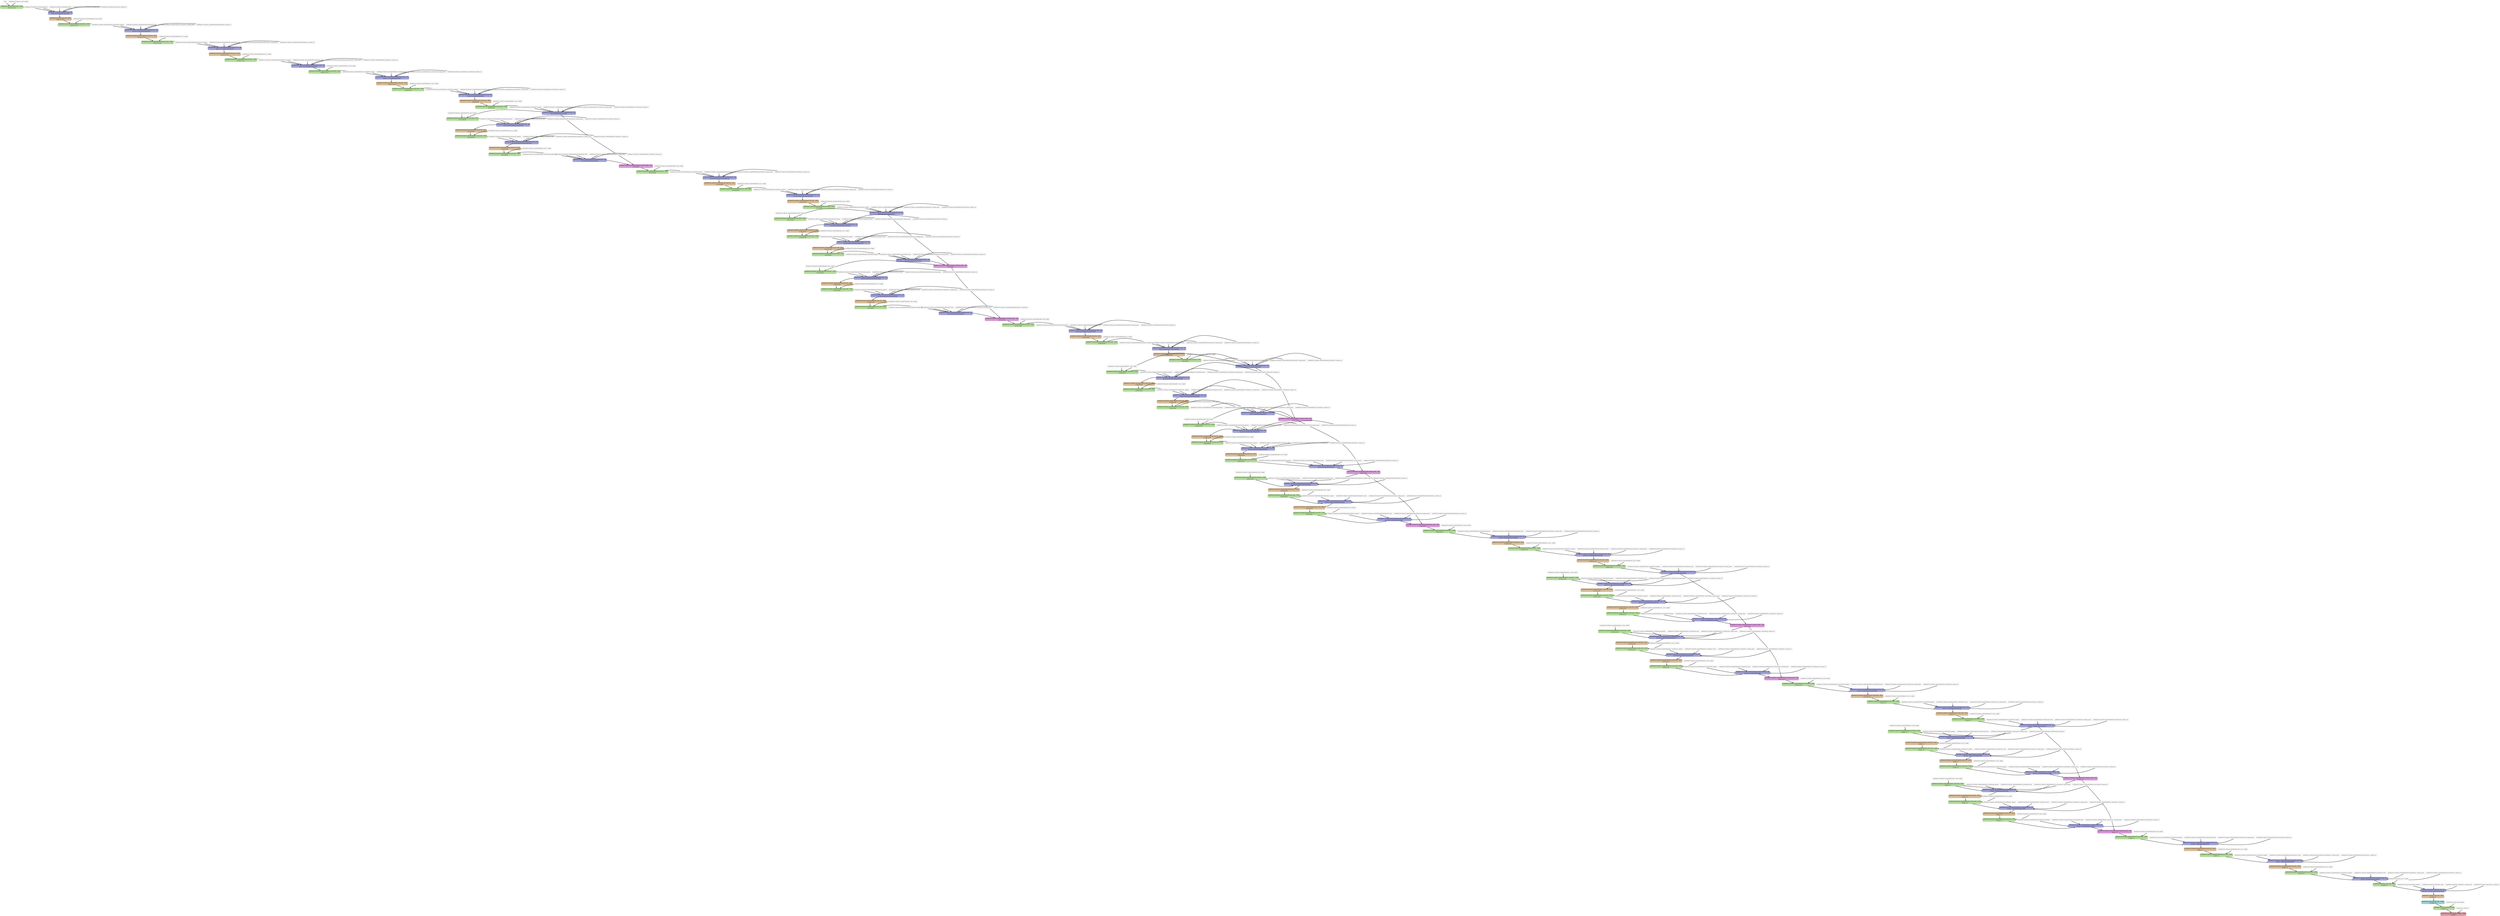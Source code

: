 strict digraph {
  graph [
    rankdir="TB"
    overlap=prism
    overlap_shrink=true
    splines=curved
  ];
  node [
    shape=Mrecord
  ];
  edge [
    penwidth=3
  ];

  // Node definitions.
  "data" [
    id=0
    name="data"
    type=constant_input
    label="data"
    inputs=""
    outputs=""
    shape=box
    style="filled,dashed"
    fillcolor="white"
  ];
  "mobilenetv20_features_conv0_weight" [
    id=1
    name="mobilenetv20_features_conv0_weight"
    type=constant_input
    label="mobilenetv20_features_conv0_weight"
    inputs=""
    outputs=""
    shape=box
    style="filled,dashed"
    fillcolor="white"
  ];
  "mobilenetv20_features_conv0_fwd" [
    id=2
    name="mobilenetv20_features_conv0_fwd"
    type=Conv
    label="{ {mobilenetv20_features_conv0_fwd  | CONV} | [4,32,112,112] }"
    inputs="data;mobilenetv20_features_conv0_weight"
    outputs="mobilenetv20_features_conv0_fwd"
    penwidth=3
    style=filled
    color="#9cc586"
    fontcolor="#000000"
    fillcolor="#b3dc9c"
  ];
  "mobilenetv20_features_batchnorm0_gamma" [
    id=3
    name="mobilenetv20_features_batchnorm0_gamma"
    type=constant_input
    label="mobilenetv20_features_batchnorm0_gamma"
    inputs=""
    outputs=""
    shape=box
    style="filled,dashed"
    fillcolor="white"
  ];
  "mobilenetv20_features_batchnorm0_beta" [
    id=4
    name="mobilenetv20_features_batchnorm0_beta"
    type=constant_input
    label="mobilenetv20_features_batchnorm0_beta"
    inputs=""
    outputs=""
    shape=box
    style="filled,dashed"
    fillcolor="white"
  ];
  "mobilenetv20_features_batchnorm0_running_mean" [
    id=5
    name="mobilenetv20_features_batchnorm0_running_mean"
    type=constant_input
    label="mobilenetv20_features_batchnorm0_running_mean"
    inputs=""
    outputs=""
    shape=box
    style="filled,dashed"
    fillcolor="white"
  ];
  "mobilenetv20_features_batchnorm0_running_var" [
    id=6
    name="mobilenetv20_features_batchnorm0_running_var"
    type=constant_input
    label="mobilenetv20_features_batchnorm0_running_var"
    inputs=""
    outputs=""
    shape=box
    style="filled,dashed"
    fillcolor="white"
  ];
  "mobilenetv20_features_batchnorm0_fwd" [
    id=7
    name="mobilenetv20_features_batchnorm0_fwd"
    type=BatchNormalization
    label="{ {mobilenetv20_features_batchnorm0_fwd  | BN} | [[4,32,112,112],[32],[32],[32],[32]] }"
    inputs="mobilenetv20_features_conv0_fwd;mobilenetv20_features_batchnorm0_gamma;mobilenetv20_features_batchnorm0_beta;mobilenetv20_features_batchnorm0_running_mean;mobilenetv20_features_batchnorm0_running_var"
    outputs="mobilenetv20_features_batchnorm0_fwd"
    penwidth=3
    style=filled
    color="#8f90c5"
    fontcolor="#000000"
    fillcolor="#a1a2d8"
  ];
  "mobilenetv20_features_relu0_fwd" [
    id=8
    name="mobilenetv20_features_relu0_fwd"
    type=Relu
    label="{ {mobilenetv20_features_relu0_fwd  | RELU} | [4,32,112,112] }"
    inputs="mobilenetv20_features_batchnorm0_fwd"
    outputs="mobilenetv20_features_relu0_fwd"
    penwidth=3
    style=filled
    color="#c3a784"
    fontcolor="#000000"
    fillcolor="#d9bd98"
  ];
  "mobilenetv20_features_linearbottleneck0_conv0_weight" [
    id=9
    name="mobilenetv20_features_linearbottleneck0_conv0_weight"
    type=constant_input
    label="mobilenetv20_features_linearbottleneck0_conv0_weight"
    inputs=""
    outputs=""
    shape=box
    style="filled,dashed"
    fillcolor="white"
  ];
  "mobilenetv20_features_linearbottleneck0_conv0_fwd" [
    id=10
    name="mobilenetv20_features_linearbottleneck0_conv0_fwd"
    type=Conv
    label="{ {mobilenetv20_features_linearbottleneck0_conv0_fwd  | CONV} | [4,32,112,112] }"
    inputs="mobilenetv20_features_relu0_fwd;mobilenetv20_features_linearbottleneck0_conv0_weight"
    outputs="mobilenetv20_features_linearbottleneck0_conv0_fwd"
    penwidth=3
    style=filled
    color="#9cc586"
    fontcolor="#000000"
    fillcolor="#b3dc9c"
  ];
  "mobilenetv20_features_linearbottleneck0_batchnorm0_gamma" [
    id=11
    name="mobilenetv20_features_linearbottleneck0_batchnorm0_gamma"
    type=constant_input
    label="mobilenetv20_features_linearbottleneck0_batchnorm0_gamma"
    inputs=""
    outputs=""
    shape=box
    style="filled,dashed"
    fillcolor="white"
  ];
  "mobilenetv20_features_linearbottleneck0_batchnorm0_beta" [
    id=12
    name="mobilenetv20_features_linearbottleneck0_batchnorm0_beta"
    type=constant_input
    label="mobilenetv20_features_linearbottleneck0_batchnorm0_beta"
    inputs=""
    outputs=""
    shape=box
    style="filled,dashed"
    fillcolor="white"
  ];
  "mobilenetv20_features_linearbottleneck0_batchnorm0_running_mean" [
    id=13
    name="mobilenetv20_features_linearbottleneck0_batchnorm0_running_mean"
    type=constant_input
    label="mobilenetv20_features_linearbottleneck0_batchnorm0_running_mean"
    inputs=""
    outputs=""
    shape=box
    style="filled,dashed"
    fillcolor="white"
  ];
  "mobilenetv20_features_linearbottleneck0_batchnorm0_running_var" [
    id=14
    name="mobilenetv20_features_linearbottleneck0_batchnorm0_running_var"
    type=constant_input
    label="mobilenetv20_features_linearbottleneck0_batchnorm0_running_var"
    inputs=""
    outputs=""
    shape=box
    style="filled,dashed"
    fillcolor="white"
  ];
  "mobilenetv20_features_linearbottleneck0_batchnorm0_fwd" [
    id=15
    name="mobilenetv20_features_linearbottleneck0_batchnorm0_fwd"
    type=BatchNormalization
    label="{ {mobilenetv20_features_linearbottleneck0_batchnorm0_fwd  | BN} | [[4,32,112,112],[32],[32],[32],[32]] }"
    inputs="mobilenetv20_features_linearbottleneck0_conv0_fwd;mobilenetv20_features_linearbottleneck0_batchnorm0_gamma;mobilenetv20_features_linearbottleneck0_batchnorm0_beta;mobilenetv20_features_linearbottleneck0_batchnorm0_running_mean;mobilenetv20_features_linearbottleneck0_batchnorm0_running_var"
    outputs="mobilenetv20_features_linearbottleneck0_batchnorm0_fwd"
    penwidth=3
    style=filled
    color="#8f90c5"
    fontcolor="#000000"
    fillcolor="#a1a2d8"
  ];
  "mobilenetv20_features_linearbottleneck0_relu0_fwd" [
    id=16
    name="mobilenetv20_features_linearbottleneck0_relu0_fwd"
    type=Relu
    label="{ {mobilenetv20_features_linearbottleneck0_relu0_fwd  | RELU} | [4,32,112,112] }"
    inputs="mobilenetv20_features_linearbottleneck0_batchnorm0_fwd"
    outputs="mobilenetv20_features_linearbottleneck0_relu0_fwd"
    penwidth=3
    style=filled
    color="#c3a784"
    fontcolor="#000000"
    fillcolor="#d9bd98"
  ];
  "mobilenetv20_features_linearbottleneck0_conv1_weight" [
    id=17
    name="mobilenetv20_features_linearbottleneck0_conv1_weight"
    type=constant_input
    label="mobilenetv20_features_linearbottleneck0_conv1_weight"
    inputs=""
    outputs=""
    shape=box
    style="filled,dashed"
    fillcolor="white"
  ];
  "mobilenetv20_features_linearbottleneck0_conv1_fwd" [
    id=18
    name="mobilenetv20_features_linearbottleneck0_conv1_fwd"
    type=Conv
    label="{ {mobilenetv20_features_linearbottleneck0_conv1_fwd  | CONV} | [4,32,112,112] }"
    inputs="mobilenetv20_features_linearbottleneck0_relu0_fwd;mobilenetv20_features_linearbottleneck0_conv1_weight"
    outputs="mobilenetv20_features_linearbottleneck0_conv1_fwd"
    penwidth=3
    style=filled
    color="#9cc586"
    fontcolor="#000000"
    fillcolor="#b3dc9c"
  ];
  "mobilenetv20_features_linearbottleneck0_batchnorm1_gamma" [
    id=19
    name="mobilenetv20_features_linearbottleneck0_batchnorm1_gamma"
    type=constant_input
    label="mobilenetv20_features_linearbottleneck0_batchnorm1_gamma"
    inputs=""
    outputs=""
    shape=box
    style="filled,dashed"
    fillcolor="white"
  ];
  "mobilenetv20_features_linearbottleneck0_batchnorm1_beta" [
    id=20
    name="mobilenetv20_features_linearbottleneck0_batchnorm1_beta"
    type=constant_input
    label="mobilenetv20_features_linearbottleneck0_batchnorm1_beta"
    inputs=""
    outputs=""
    shape=box
    style="filled,dashed"
    fillcolor="white"
  ];
  "mobilenetv20_features_linearbottleneck0_batchnorm1_running_mean" [
    id=21
    name="mobilenetv20_features_linearbottleneck0_batchnorm1_running_mean"
    type=constant_input
    label="mobilenetv20_features_linearbottleneck0_batchnorm1_running_mean"
    inputs=""
    outputs=""
    shape=box
    style="filled,dashed"
    fillcolor="white"
  ];
  "mobilenetv20_features_linearbottleneck0_batchnorm1_running_var" [
    id=22
    name="mobilenetv20_features_linearbottleneck0_batchnorm1_running_var"
    type=constant_input
    label="mobilenetv20_features_linearbottleneck0_batchnorm1_running_var"
    inputs=""
    outputs=""
    shape=box
    style="filled,dashed"
    fillcolor="white"
  ];
  "mobilenetv20_features_linearbottleneck0_batchnorm1_fwd" [
    id=23
    name="mobilenetv20_features_linearbottleneck0_batchnorm1_fwd"
    type=BatchNormalization
    label="{ {mobilenetv20_features_linearbottleneck0_batchnorm1_fwd  | BN} | [[4,32,112,112],[32],[32],[32],[32]] }"
    inputs="mobilenetv20_features_linearbottleneck0_conv1_fwd;mobilenetv20_features_linearbottleneck0_batchnorm1_gamma;mobilenetv20_features_linearbottleneck0_batchnorm1_beta;mobilenetv20_features_linearbottleneck0_batchnorm1_running_mean;mobilenetv20_features_linearbottleneck0_batchnorm1_running_var"
    outputs="mobilenetv20_features_linearbottleneck0_batchnorm1_fwd"
    penwidth=3
    style=filled
    color="#8f90c5"
    fontcolor="#000000"
    fillcolor="#a1a2d8"
  ];
  "mobilenetv20_features_linearbottleneck0_relu1_fwd" [
    id=24
    name="mobilenetv20_features_linearbottleneck0_relu1_fwd"
    type=Relu
    label="{ {mobilenetv20_features_linearbottleneck0_relu1_fwd  | RELU} | [4,32,112,112] }"
    inputs="mobilenetv20_features_linearbottleneck0_batchnorm1_fwd"
    outputs="mobilenetv20_features_linearbottleneck0_relu1_fwd"
    penwidth=3
    style=filled
    color="#c3a784"
    fontcolor="#000000"
    fillcolor="#d9bd98"
  ];
  "mobilenetv20_features_linearbottleneck0_conv2_weight" [
    id=25
    name="mobilenetv20_features_linearbottleneck0_conv2_weight"
    type=constant_input
    label="mobilenetv20_features_linearbottleneck0_conv2_weight"
    inputs=""
    outputs=""
    shape=box
    style="filled,dashed"
    fillcolor="white"
  ];
  "mobilenetv20_features_linearbottleneck0_conv2_fwd" [
    id=26
    name="mobilenetv20_features_linearbottleneck0_conv2_fwd"
    type=Conv
    label="{ {mobilenetv20_features_linearbottleneck0_conv2_fwd  | CONV} | [4,16,112,112] }"
    inputs="mobilenetv20_features_linearbottleneck0_relu1_fwd;mobilenetv20_features_linearbottleneck0_conv2_weight"
    outputs="mobilenetv20_features_linearbottleneck0_conv2_fwd"
    penwidth=3
    style=filled
    color="#9cc586"
    fontcolor="#000000"
    fillcolor="#b3dc9c"
  ];
  "mobilenetv20_features_linearbottleneck0_batchnorm2_gamma" [
    id=27
    name="mobilenetv20_features_linearbottleneck0_batchnorm2_gamma"
    type=constant_input
    label="mobilenetv20_features_linearbottleneck0_batchnorm2_gamma"
    inputs=""
    outputs=""
    shape=box
    style="filled,dashed"
    fillcolor="white"
  ];
  "mobilenetv20_features_linearbottleneck0_batchnorm2_beta" [
    id=28
    name="mobilenetv20_features_linearbottleneck0_batchnorm2_beta"
    type=constant_input
    label="mobilenetv20_features_linearbottleneck0_batchnorm2_beta"
    inputs=""
    outputs=""
    shape=box
    style="filled,dashed"
    fillcolor="white"
  ];
  "mobilenetv20_features_linearbottleneck0_batchnorm2_running_mean" [
    id=29
    name="mobilenetv20_features_linearbottleneck0_batchnorm2_running_mean"
    type=constant_input
    label="mobilenetv20_features_linearbottleneck0_batchnorm2_running_mean"
    inputs=""
    outputs=""
    shape=box
    style="filled,dashed"
    fillcolor="white"
  ];
  "mobilenetv20_features_linearbottleneck0_batchnorm2_running_var" [
    id=30
    name="mobilenetv20_features_linearbottleneck0_batchnorm2_running_var"
    type=constant_input
    label="mobilenetv20_features_linearbottleneck0_batchnorm2_running_var"
    inputs=""
    outputs=""
    shape=box
    style="filled,dashed"
    fillcolor="white"
  ];
  "mobilenetv20_features_linearbottleneck0_batchnorm2_fwd" [
    id=31
    name="mobilenetv20_features_linearbottleneck0_batchnorm2_fwd"
    type=BatchNormalization
    label="{ {mobilenetv20_features_linearbottleneck0_batchnorm2_fwd  | BN} | [[4,16,112,112],[16],[16],[16],[16]] }"
    inputs="mobilenetv20_features_linearbottleneck0_conv2_fwd;mobilenetv20_features_linearbottleneck0_batchnorm2_gamma;mobilenetv20_features_linearbottleneck0_batchnorm2_beta;mobilenetv20_features_linearbottleneck0_batchnorm2_running_mean;mobilenetv20_features_linearbottleneck0_batchnorm2_running_var"
    outputs="mobilenetv20_features_linearbottleneck0_batchnorm2_fwd"
    penwidth=3
    style=filled
    color="#8f90c5"
    fontcolor="#000000"
    fillcolor="#a1a2d8"
  ];
  "mobilenetv20_features_linearbottleneck1_conv0_weight" [
    id=32
    name="mobilenetv20_features_linearbottleneck1_conv0_weight"
    type=constant_input
    label="mobilenetv20_features_linearbottleneck1_conv0_weight"
    inputs=""
    outputs=""
    shape=box
    style="filled,dashed"
    fillcolor="white"
  ];
  "mobilenetv20_features_linearbottleneck1_conv0_fwd" [
    id=33
    name="mobilenetv20_features_linearbottleneck1_conv0_fwd"
    type=Conv
    label="{ {mobilenetv20_features_linearbottleneck1_conv0_fwd  | CONV} | [4,96,112,112] }"
    inputs="mobilenetv20_features_linearbottleneck0_batchnorm2_fwd;mobilenetv20_features_linearbottleneck1_conv0_weight"
    outputs="mobilenetv20_features_linearbottleneck1_conv0_fwd"
    penwidth=3
    style=filled
    color="#9cc586"
    fontcolor="#000000"
    fillcolor="#b3dc9c"
  ];
  "mobilenetv20_features_linearbottleneck1_batchnorm0_gamma" [
    id=34
    name="mobilenetv20_features_linearbottleneck1_batchnorm0_gamma"
    type=constant_input
    label="mobilenetv20_features_linearbottleneck1_batchnorm0_gamma"
    inputs=""
    outputs=""
    shape=box
    style="filled,dashed"
    fillcolor="white"
  ];
  "mobilenetv20_features_linearbottleneck1_batchnorm0_beta" [
    id=35
    name="mobilenetv20_features_linearbottleneck1_batchnorm0_beta"
    type=constant_input
    label="mobilenetv20_features_linearbottleneck1_batchnorm0_beta"
    inputs=""
    outputs=""
    shape=box
    style="filled,dashed"
    fillcolor="white"
  ];
  "mobilenetv20_features_linearbottleneck1_batchnorm0_running_mean" [
    id=36
    name="mobilenetv20_features_linearbottleneck1_batchnorm0_running_mean"
    type=constant_input
    label="mobilenetv20_features_linearbottleneck1_batchnorm0_running_mean"
    inputs=""
    outputs=""
    shape=box
    style="filled,dashed"
    fillcolor="white"
  ];
  "mobilenetv20_features_linearbottleneck1_batchnorm0_running_var" [
    id=37
    name="mobilenetv20_features_linearbottleneck1_batchnorm0_running_var"
    type=constant_input
    label="mobilenetv20_features_linearbottleneck1_batchnorm0_running_var"
    inputs=""
    outputs=""
    shape=box
    style="filled,dashed"
    fillcolor="white"
  ];
  "mobilenetv20_features_linearbottleneck1_batchnorm0_fwd" [
    id=38
    name="mobilenetv20_features_linearbottleneck1_batchnorm0_fwd"
    type=BatchNormalization
    label="{ {mobilenetv20_features_linearbottleneck1_batchnorm0_fwd  | BN} | [[4,96,112,112],[96],[96],[96],[96]] }"
    inputs="mobilenetv20_features_linearbottleneck1_conv0_fwd;mobilenetv20_features_linearbottleneck1_batchnorm0_gamma;mobilenetv20_features_linearbottleneck1_batchnorm0_beta;mobilenetv20_features_linearbottleneck1_batchnorm0_running_mean;mobilenetv20_features_linearbottleneck1_batchnorm0_running_var"
    outputs="mobilenetv20_features_linearbottleneck1_batchnorm0_fwd"
    penwidth=3
    style=filled
    color="#8f90c5"
    fontcolor="#000000"
    fillcolor="#a1a2d8"
  ];
  "mobilenetv20_features_linearbottleneck1_relu0_fwd" [
    id=39
    name="mobilenetv20_features_linearbottleneck1_relu0_fwd"
    type=Relu
    label="{ {mobilenetv20_features_linearbottleneck1_relu0_fwd  | RELU} | [4,96,112,112] }"
    inputs="mobilenetv20_features_linearbottleneck1_batchnorm0_fwd"
    outputs="mobilenetv20_features_linearbottleneck1_relu0_fwd"
    penwidth=3
    style=filled
    color="#c3a784"
    fontcolor="#000000"
    fillcolor="#d9bd98"
  ];
  "mobilenetv20_features_linearbottleneck1_conv1_weight" [
    id=40
    name="mobilenetv20_features_linearbottleneck1_conv1_weight"
    type=constant_input
    label="mobilenetv20_features_linearbottleneck1_conv1_weight"
    inputs=""
    outputs=""
    shape=box
    style="filled,dashed"
    fillcolor="white"
  ];
  "mobilenetv20_features_linearbottleneck1_conv1_fwd" [
    id=41
    name="mobilenetv20_features_linearbottleneck1_conv1_fwd"
    type=Conv
    label="{ {mobilenetv20_features_linearbottleneck1_conv1_fwd  | CONV} | [4,96,56,56] }"
    inputs="mobilenetv20_features_linearbottleneck1_relu0_fwd;mobilenetv20_features_linearbottleneck1_conv1_weight"
    outputs="mobilenetv20_features_linearbottleneck1_conv1_fwd"
    penwidth=3
    style=filled
    color="#9cc586"
    fontcolor="#000000"
    fillcolor="#b3dc9c"
  ];
  "mobilenetv20_features_linearbottleneck1_batchnorm1_gamma" [
    id=42
    name="mobilenetv20_features_linearbottleneck1_batchnorm1_gamma"
    type=constant_input
    label="mobilenetv20_features_linearbottleneck1_batchnorm1_gamma"
    inputs=""
    outputs=""
    shape=box
    style="filled,dashed"
    fillcolor="white"
  ];
  "mobilenetv20_features_linearbottleneck1_batchnorm1_beta" [
    id=43
    name="mobilenetv20_features_linearbottleneck1_batchnorm1_beta"
    type=constant_input
    label="mobilenetv20_features_linearbottleneck1_batchnorm1_beta"
    inputs=""
    outputs=""
    shape=box
    style="filled,dashed"
    fillcolor="white"
  ];
  "mobilenetv20_features_linearbottleneck1_batchnorm1_running_mean" [
    id=44
    name="mobilenetv20_features_linearbottleneck1_batchnorm1_running_mean"
    type=constant_input
    label="mobilenetv20_features_linearbottleneck1_batchnorm1_running_mean"
    inputs=""
    outputs=""
    shape=box
    style="filled,dashed"
    fillcolor="white"
  ];
  "mobilenetv20_features_linearbottleneck1_batchnorm1_running_var" [
    id=45
    name="mobilenetv20_features_linearbottleneck1_batchnorm1_running_var"
    type=constant_input
    label="mobilenetv20_features_linearbottleneck1_batchnorm1_running_var"
    inputs=""
    outputs=""
    shape=box
    style="filled,dashed"
    fillcolor="white"
  ];
  "mobilenetv20_features_linearbottleneck1_batchnorm1_fwd" [
    id=46
    name="mobilenetv20_features_linearbottleneck1_batchnorm1_fwd"
    type=BatchNormalization
    label="{ {mobilenetv20_features_linearbottleneck1_batchnorm1_fwd  | BN} | [[4,96,56,56],[96],[96],[96],[96]] }"
    inputs="mobilenetv20_features_linearbottleneck1_conv1_fwd;mobilenetv20_features_linearbottleneck1_batchnorm1_gamma;mobilenetv20_features_linearbottleneck1_batchnorm1_beta;mobilenetv20_features_linearbottleneck1_batchnorm1_running_mean;mobilenetv20_features_linearbottleneck1_batchnorm1_running_var"
    outputs="mobilenetv20_features_linearbottleneck1_batchnorm1_fwd"
    penwidth=3
    style=filled
    color="#8f90c5"
    fontcolor="#000000"
    fillcolor="#a1a2d8"
  ];
  "mobilenetv20_features_linearbottleneck1_relu1_fwd" [
    id=47
    name="mobilenetv20_features_linearbottleneck1_relu1_fwd"
    type=Relu
    label="{ {mobilenetv20_features_linearbottleneck1_relu1_fwd  | RELU} | [4,96,56,56] }"
    inputs="mobilenetv20_features_linearbottleneck1_batchnorm1_fwd"
    outputs="mobilenetv20_features_linearbottleneck1_relu1_fwd"
    penwidth=3
    style=filled
    color="#c3a784"
    fontcolor="#000000"
    fillcolor="#d9bd98"
  ];
  "mobilenetv20_features_linearbottleneck1_conv2_weight" [
    id=48
    name="mobilenetv20_features_linearbottleneck1_conv2_weight"
    type=constant_input
    label="mobilenetv20_features_linearbottleneck1_conv2_weight"
    inputs=""
    outputs=""
    shape=box
    style="filled,dashed"
    fillcolor="white"
  ];
  "mobilenetv20_features_linearbottleneck1_conv2_fwd" [
    id=49
    name="mobilenetv20_features_linearbottleneck1_conv2_fwd"
    type=Conv
    label="{ {mobilenetv20_features_linearbottleneck1_conv2_fwd  | CONV} | [4,24,56,56] }"
    inputs="mobilenetv20_features_linearbottleneck1_relu1_fwd;mobilenetv20_features_linearbottleneck1_conv2_weight"
    outputs="mobilenetv20_features_linearbottleneck1_conv2_fwd"
    penwidth=3
    style=filled
    color="#9cc586"
    fontcolor="#000000"
    fillcolor="#b3dc9c"
  ];
  "mobilenetv20_features_linearbottleneck1_batchnorm2_gamma" [
    id=50
    name="mobilenetv20_features_linearbottleneck1_batchnorm2_gamma"
    type=constant_input
    label="mobilenetv20_features_linearbottleneck1_batchnorm2_gamma"
    inputs=""
    outputs=""
    shape=box
    style="filled,dashed"
    fillcolor="white"
  ];
  "mobilenetv20_features_linearbottleneck1_batchnorm2_beta" [
    id=51
    name="mobilenetv20_features_linearbottleneck1_batchnorm2_beta"
    type=constant_input
    label="mobilenetv20_features_linearbottleneck1_batchnorm2_beta"
    inputs=""
    outputs=""
    shape=box
    style="filled,dashed"
    fillcolor="white"
  ];
  "mobilenetv20_features_linearbottleneck1_batchnorm2_running_mean" [
    id=52
    name="mobilenetv20_features_linearbottleneck1_batchnorm2_running_mean"
    type=constant_input
    label="mobilenetv20_features_linearbottleneck1_batchnorm2_running_mean"
    inputs=""
    outputs=""
    shape=box
    style="filled,dashed"
    fillcolor="white"
  ];
  "mobilenetv20_features_linearbottleneck1_batchnorm2_running_var" [
    id=53
    name="mobilenetv20_features_linearbottleneck1_batchnorm2_running_var"
    type=constant_input
    label="mobilenetv20_features_linearbottleneck1_batchnorm2_running_var"
    inputs=""
    outputs=""
    shape=box
    style="filled,dashed"
    fillcolor="white"
  ];
  "mobilenetv20_features_linearbottleneck1_batchnorm2_fwd" [
    id=54
    name="mobilenetv20_features_linearbottleneck1_batchnorm2_fwd"
    type=BatchNormalization
    label="{ {mobilenetv20_features_linearbottleneck1_batchnorm2_fwd  | BN} | [[4,24,56,56],[24],[24],[24],[24]] }"
    inputs="mobilenetv20_features_linearbottleneck1_conv2_fwd;mobilenetv20_features_linearbottleneck1_batchnorm2_gamma;mobilenetv20_features_linearbottleneck1_batchnorm2_beta;mobilenetv20_features_linearbottleneck1_batchnorm2_running_mean;mobilenetv20_features_linearbottleneck1_batchnorm2_running_var"
    outputs="mobilenetv20_features_linearbottleneck1_batchnorm2_fwd"
    penwidth=3
    style=filled
    color="#8f90c5"
    fontcolor="#000000"
    fillcolor="#a1a2d8"
  ];
  "mobilenetv20_features_linearbottleneck2_conv0_weight" [
    id=55
    name="mobilenetv20_features_linearbottleneck2_conv0_weight"
    type=constant_input
    label="mobilenetv20_features_linearbottleneck2_conv0_weight"
    inputs=""
    outputs=""
    shape=box
    style="filled,dashed"
    fillcolor="white"
  ];
  "mobilenetv20_features_linearbottleneck2_conv0_fwd" [
    id=56
    name="mobilenetv20_features_linearbottleneck2_conv0_fwd"
    type=Conv
    label="{ {mobilenetv20_features_linearbottleneck2_conv0_fwd  | CONV} | [4,144,56,56] }"
    inputs="mobilenetv20_features_linearbottleneck1_batchnorm2_fwd;mobilenetv20_features_linearbottleneck2_conv0_weight"
    outputs="mobilenetv20_features_linearbottleneck2_conv0_fwd"
    penwidth=3
    style=filled
    color="#9cc586"
    fontcolor="#000000"
    fillcolor="#b3dc9c"
  ];
  "mobilenetv20_features_linearbottleneck2_batchnorm0_gamma" [
    id=57
    name="mobilenetv20_features_linearbottleneck2_batchnorm0_gamma"
    type=constant_input
    label="mobilenetv20_features_linearbottleneck2_batchnorm0_gamma"
    inputs=""
    outputs=""
    shape=box
    style="filled,dashed"
    fillcolor="white"
  ];
  "mobilenetv20_features_linearbottleneck2_batchnorm0_beta" [
    id=58
    name="mobilenetv20_features_linearbottleneck2_batchnorm0_beta"
    type=constant_input
    label="mobilenetv20_features_linearbottleneck2_batchnorm0_beta"
    inputs=""
    outputs=""
    shape=box
    style="filled,dashed"
    fillcolor="white"
  ];
  "mobilenetv20_features_linearbottleneck2_batchnorm0_running_mean" [
    id=59
    name="mobilenetv20_features_linearbottleneck2_batchnorm0_running_mean"
    type=constant_input
    label="mobilenetv20_features_linearbottleneck2_batchnorm0_running_mean"
    inputs=""
    outputs=""
    shape=box
    style="filled,dashed"
    fillcolor="white"
  ];
  "mobilenetv20_features_linearbottleneck2_batchnorm0_running_var" [
    id=60
    name="mobilenetv20_features_linearbottleneck2_batchnorm0_running_var"
    type=constant_input
    label="mobilenetv20_features_linearbottleneck2_batchnorm0_running_var"
    inputs=""
    outputs=""
    shape=box
    style="filled,dashed"
    fillcolor="white"
  ];
  "mobilenetv20_features_linearbottleneck2_batchnorm0_fwd" [
    id=61
    name="mobilenetv20_features_linearbottleneck2_batchnorm0_fwd"
    type=BatchNormalization
    label="{ {mobilenetv20_features_linearbottleneck2_batchnorm0_fwd  | BN} | [[4,144,56,56],[144],[144],[144],[144]] }"
    inputs="mobilenetv20_features_linearbottleneck2_conv0_fwd;mobilenetv20_features_linearbottleneck2_batchnorm0_gamma;mobilenetv20_features_linearbottleneck2_batchnorm0_beta;mobilenetv20_features_linearbottleneck2_batchnorm0_running_mean;mobilenetv20_features_linearbottleneck2_batchnorm0_running_var"
    outputs="mobilenetv20_features_linearbottleneck2_batchnorm0_fwd"
    penwidth=3
    style=filled
    color="#8f90c5"
    fontcolor="#000000"
    fillcolor="#a1a2d8"
  ];
  "mobilenetv20_features_linearbottleneck2_relu0_fwd" [
    id=62
    name="mobilenetv20_features_linearbottleneck2_relu0_fwd"
    type=Relu
    label="{ {mobilenetv20_features_linearbottleneck2_relu0_fwd  | RELU} | [4,144,56,56] }"
    inputs="mobilenetv20_features_linearbottleneck2_batchnorm0_fwd"
    outputs="mobilenetv20_features_linearbottleneck2_relu0_fwd"
    penwidth=3
    style=filled
    color="#c3a784"
    fontcolor="#000000"
    fillcolor="#d9bd98"
  ];
  "mobilenetv20_features_linearbottleneck2_conv1_weight" [
    id=63
    name="mobilenetv20_features_linearbottleneck2_conv1_weight"
    type=constant_input
    label="mobilenetv20_features_linearbottleneck2_conv1_weight"
    inputs=""
    outputs=""
    shape=box
    style="filled,dashed"
    fillcolor="white"
  ];
  "mobilenetv20_features_linearbottleneck2_conv1_fwd" [
    id=64
    name="mobilenetv20_features_linearbottleneck2_conv1_fwd"
    type=Conv
    label="{ {mobilenetv20_features_linearbottleneck2_conv1_fwd  | CONV} | [4,144,56,56] }"
    inputs="mobilenetv20_features_linearbottleneck2_relu0_fwd;mobilenetv20_features_linearbottleneck2_conv1_weight"
    outputs="mobilenetv20_features_linearbottleneck2_conv1_fwd"
    penwidth=3
    style=filled
    color="#9cc586"
    fontcolor="#000000"
    fillcolor="#b3dc9c"
  ];
  "mobilenetv20_features_linearbottleneck2_batchnorm1_gamma" [
    id=65
    name="mobilenetv20_features_linearbottleneck2_batchnorm1_gamma"
    type=constant_input
    label="mobilenetv20_features_linearbottleneck2_batchnorm1_gamma"
    inputs=""
    outputs=""
    shape=box
    style="filled,dashed"
    fillcolor="white"
  ];
  "mobilenetv20_features_linearbottleneck2_batchnorm1_beta" [
    id=66
    name="mobilenetv20_features_linearbottleneck2_batchnorm1_beta"
    type=constant_input
    label="mobilenetv20_features_linearbottleneck2_batchnorm1_beta"
    inputs=""
    outputs=""
    shape=box
    style="filled,dashed"
    fillcolor="white"
  ];
  "mobilenetv20_features_linearbottleneck2_batchnorm1_running_mean" [
    id=67
    name="mobilenetv20_features_linearbottleneck2_batchnorm1_running_mean"
    type=constant_input
    label="mobilenetv20_features_linearbottleneck2_batchnorm1_running_mean"
    inputs=""
    outputs=""
    shape=box
    style="filled,dashed"
    fillcolor="white"
  ];
  "mobilenetv20_features_linearbottleneck2_batchnorm1_running_var" [
    id=68
    name="mobilenetv20_features_linearbottleneck2_batchnorm1_running_var"
    type=constant_input
    label="mobilenetv20_features_linearbottleneck2_batchnorm1_running_var"
    inputs=""
    outputs=""
    shape=box
    style="filled,dashed"
    fillcolor="white"
  ];
  "mobilenetv20_features_linearbottleneck2_batchnorm1_fwd" [
    id=69
    name="mobilenetv20_features_linearbottleneck2_batchnorm1_fwd"
    type=BatchNormalization
    label="{ {mobilenetv20_features_linearbottleneck2_batchnorm1_fwd  | BN} | [[4,144,56,56],[144],[144],[144],[144]] }"
    inputs="mobilenetv20_features_linearbottleneck2_conv1_fwd;mobilenetv20_features_linearbottleneck2_batchnorm1_gamma;mobilenetv20_features_linearbottleneck2_batchnorm1_beta;mobilenetv20_features_linearbottleneck2_batchnorm1_running_mean;mobilenetv20_features_linearbottleneck2_batchnorm1_running_var"
    outputs="mobilenetv20_features_linearbottleneck2_batchnorm1_fwd"
    penwidth=3
    style=filled
    color="#8f90c5"
    fontcolor="#000000"
    fillcolor="#a1a2d8"
  ];
  "mobilenetv20_features_linearbottleneck2_relu1_fwd" [
    id=70
    name="mobilenetv20_features_linearbottleneck2_relu1_fwd"
    type=Relu
    label="{ {mobilenetv20_features_linearbottleneck2_relu1_fwd  | RELU} | [4,144,56,56] }"
    inputs="mobilenetv20_features_linearbottleneck2_batchnorm1_fwd"
    outputs="mobilenetv20_features_linearbottleneck2_relu1_fwd"
    penwidth=3
    style=filled
    color="#c3a784"
    fontcolor="#000000"
    fillcolor="#d9bd98"
  ];
  "mobilenetv20_features_linearbottleneck2_conv2_weight" [
    id=71
    name="mobilenetv20_features_linearbottleneck2_conv2_weight"
    type=constant_input
    label="mobilenetv20_features_linearbottleneck2_conv2_weight"
    inputs=""
    outputs=""
    shape=box
    style="filled,dashed"
    fillcolor="white"
  ];
  "mobilenetv20_features_linearbottleneck2_conv2_fwd" [
    id=72
    name="mobilenetv20_features_linearbottleneck2_conv2_fwd"
    type=Conv
    label="{ {mobilenetv20_features_linearbottleneck2_conv2_fwd  | CONV} | [4,24,56,56] }"
    inputs="mobilenetv20_features_linearbottleneck2_relu1_fwd;mobilenetv20_features_linearbottleneck2_conv2_weight"
    outputs="mobilenetv20_features_linearbottleneck2_conv2_fwd"
    penwidth=3
    style=filled
    color="#9cc586"
    fontcolor="#000000"
    fillcolor="#b3dc9c"
  ];
  "mobilenetv20_features_linearbottleneck2_batchnorm2_gamma" [
    id=73
    name="mobilenetv20_features_linearbottleneck2_batchnorm2_gamma"
    type=constant_input
    label="mobilenetv20_features_linearbottleneck2_batchnorm2_gamma"
    inputs=""
    outputs=""
    shape=box
    style="filled,dashed"
    fillcolor="white"
  ];
  "mobilenetv20_features_linearbottleneck2_batchnorm2_beta" [
    id=74
    name="mobilenetv20_features_linearbottleneck2_batchnorm2_beta"
    type=constant_input
    label="mobilenetv20_features_linearbottleneck2_batchnorm2_beta"
    inputs=""
    outputs=""
    shape=box
    style="filled,dashed"
    fillcolor="white"
  ];
  "mobilenetv20_features_linearbottleneck2_batchnorm2_running_mean" [
    id=75
    name="mobilenetv20_features_linearbottleneck2_batchnorm2_running_mean"
    type=constant_input
    label="mobilenetv20_features_linearbottleneck2_batchnorm2_running_mean"
    inputs=""
    outputs=""
    shape=box
    style="filled,dashed"
    fillcolor="white"
  ];
  "mobilenetv20_features_linearbottleneck2_batchnorm2_running_var" [
    id=76
    name="mobilenetv20_features_linearbottleneck2_batchnorm2_running_var"
    type=constant_input
    label="mobilenetv20_features_linearbottleneck2_batchnorm2_running_var"
    inputs=""
    outputs=""
    shape=box
    style="filled,dashed"
    fillcolor="white"
  ];
  "mobilenetv20_features_linearbottleneck2_batchnorm2_fwd" [
    id=77
    name="mobilenetv20_features_linearbottleneck2_batchnorm2_fwd"
    type=BatchNormalization
    label="{ {mobilenetv20_features_linearbottleneck2_batchnorm2_fwd  | BN} | [[4,24,56,56],[24],[24],[24],[24]] }"
    inputs="mobilenetv20_features_linearbottleneck2_conv2_fwd;mobilenetv20_features_linearbottleneck2_batchnorm2_gamma;mobilenetv20_features_linearbottleneck2_batchnorm2_beta;mobilenetv20_features_linearbottleneck2_batchnorm2_running_mean;mobilenetv20_features_linearbottleneck2_batchnorm2_running_var"
    outputs="mobilenetv20_features_linearbottleneck2_batchnorm2_fwd"
    penwidth=3
    style=filled
    color="#8f90c5"
    fontcolor="#000000"
    fillcolor="#a1a2d8"
  ];
  "mobilenetv20_features_linearbottleneck2_elemwise_add0" [
    id=78
    name="mobilenetv20_features_linearbottleneck2_elemwise_add0"
    type=Add
    label="{ {mobilenetv20_features_linearbottleneck2_elemwise_add0  | ADD} | [4,24,56,56] }"
    inputs="mobilenetv20_features_linearbottleneck2_batchnorm2_fwd;mobilenetv20_features_linearbottleneck1_batchnorm2_fwd"
    outputs="mobilenetv20_features_linearbottleneck2_elemwise_add0"
    penwidth=3
    style=filled
    color="#c385c4"
    fontcolor="#000000"
    fillcolor="#d798d8"
  ];
  "mobilenetv20_features_linearbottleneck3_conv0_weight" [
    id=79
    name="mobilenetv20_features_linearbottleneck3_conv0_weight"
    type=constant_input
    label="mobilenetv20_features_linearbottleneck3_conv0_weight"
    inputs=""
    outputs=""
    shape=box
    style="filled,dashed"
    fillcolor="white"
  ];
  "mobilenetv20_features_linearbottleneck3_conv0_fwd" [
    id=80
    name="mobilenetv20_features_linearbottleneck3_conv0_fwd"
    type=Conv
    label="{ {mobilenetv20_features_linearbottleneck3_conv0_fwd  | CONV} | [4,144,56,56] }"
    inputs="mobilenetv20_features_linearbottleneck2_elemwise_add0;mobilenetv20_features_linearbottleneck3_conv0_weight"
    outputs="mobilenetv20_features_linearbottleneck3_conv0_fwd"
    penwidth=3
    style=filled
    color="#9cc586"
    fontcolor="#000000"
    fillcolor="#b3dc9c"
  ];
  "mobilenetv20_features_linearbottleneck3_batchnorm0_gamma" [
    id=81
    name="mobilenetv20_features_linearbottleneck3_batchnorm0_gamma"
    type=constant_input
    label="mobilenetv20_features_linearbottleneck3_batchnorm0_gamma"
    inputs=""
    outputs=""
    shape=box
    style="filled,dashed"
    fillcolor="white"
  ];
  "mobilenetv20_features_linearbottleneck3_batchnorm0_beta" [
    id=82
    name="mobilenetv20_features_linearbottleneck3_batchnorm0_beta"
    type=constant_input
    label="mobilenetv20_features_linearbottleneck3_batchnorm0_beta"
    inputs=""
    outputs=""
    shape=box
    style="filled,dashed"
    fillcolor="white"
  ];
  "mobilenetv20_features_linearbottleneck3_batchnorm0_running_mean" [
    id=83
    name="mobilenetv20_features_linearbottleneck3_batchnorm0_running_mean"
    type=constant_input
    label="mobilenetv20_features_linearbottleneck3_batchnorm0_running_mean"
    inputs=""
    outputs=""
    shape=box
    style="filled,dashed"
    fillcolor="white"
  ];
  "mobilenetv20_features_linearbottleneck3_batchnorm0_running_var" [
    id=84
    name="mobilenetv20_features_linearbottleneck3_batchnorm0_running_var"
    type=constant_input
    label="mobilenetv20_features_linearbottleneck3_batchnorm0_running_var"
    inputs=""
    outputs=""
    shape=box
    style="filled,dashed"
    fillcolor="white"
  ];
  "mobilenetv20_features_linearbottleneck3_batchnorm0_fwd" [
    id=85
    name="mobilenetv20_features_linearbottleneck3_batchnorm0_fwd"
    type=BatchNormalization
    label="{ {mobilenetv20_features_linearbottleneck3_batchnorm0_fwd  | BN} | [[4,144,56,56],[144],[144],[144],[144]] }"
    inputs="mobilenetv20_features_linearbottleneck3_conv0_fwd;mobilenetv20_features_linearbottleneck3_batchnorm0_gamma;mobilenetv20_features_linearbottleneck3_batchnorm0_beta;mobilenetv20_features_linearbottleneck3_batchnorm0_running_mean;mobilenetv20_features_linearbottleneck3_batchnorm0_running_var"
    outputs="mobilenetv20_features_linearbottleneck3_batchnorm0_fwd"
    penwidth=3
    style=filled
    color="#8f90c5"
    fontcolor="#000000"
    fillcolor="#a1a2d8"
  ];
  "mobilenetv20_features_linearbottleneck3_relu0_fwd" [
    id=86
    name="mobilenetv20_features_linearbottleneck3_relu0_fwd"
    type=Relu
    label="{ {mobilenetv20_features_linearbottleneck3_relu0_fwd  | RELU} | [4,144,56,56] }"
    inputs="mobilenetv20_features_linearbottleneck3_batchnorm0_fwd"
    outputs="mobilenetv20_features_linearbottleneck3_relu0_fwd"
    penwidth=3
    style=filled
    color="#c3a784"
    fontcolor="#000000"
    fillcolor="#d9bd98"
  ];
  "mobilenetv20_features_linearbottleneck3_conv1_weight" [
    id=87
    name="mobilenetv20_features_linearbottleneck3_conv1_weight"
    type=constant_input
    label="mobilenetv20_features_linearbottleneck3_conv1_weight"
    inputs=""
    outputs=""
    shape=box
    style="filled,dashed"
    fillcolor="white"
  ];
  "mobilenetv20_features_linearbottleneck3_conv1_fwd" [
    id=88
    name="mobilenetv20_features_linearbottleneck3_conv1_fwd"
    type=Conv
    label="{ {mobilenetv20_features_linearbottleneck3_conv1_fwd  | CONV} | [4,144,28,28] }"
    inputs="mobilenetv20_features_linearbottleneck3_relu0_fwd;mobilenetv20_features_linearbottleneck3_conv1_weight"
    outputs="mobilenetv20_features_linearbottleneck3_conv1_fwd"
    penwidth=3
    style=filled
    color="#9cc586"
    fontcolor="#000000"
    fillcolor="#b3dc9c"
  ];
  "mobilenetv20_features_linearbottleneck3_batchnorm1_gamma" [
    id=89
    name="mobilenetv20_features_linearbottleneck3_batchnorm1_gamma"
    type=constant_input
    label="mobilenetv20_features_linearbottleneck3_batchnorm1_gamma"
    inputs=""
    outputs=""
    shape=box
    style="filled,dashed"
    fillcolor="white"
  ];
  "mobilenetv20_features_linearbottleneck3_batchnorm1_beta" [
    id=90
    name="mobilenetv20_features_linearbottleneck3_batchnorm1_beta"
    type=constant_input
    label="mobilenetv20_features_linearbottleneck3_batchnorm1_beta"
    inputs=""
    outputs=""
    shape=box
    style="filled,dashed"
    fillcolor="white"
  ];
  "mobilenetv20_features_linearbottleneck3_batchnorm1_running_mean" [
    id=91
    name="mobilenetv20_features_linearbottleneck3_batchnorm1_running_mean"
    type=constant_input
    label="mobilenetv20_features_linearbottleneck3_batchnorm1_running_mean"
    inputs=""
    outputs=""
    shape=box
    style="filled,dashed"
    fillcolor="white"
  ];
  "mobilenetv20_features_linearbottleneck3_batchnorm1_running_var" [
    id=92
    name="mobilenetv20_features_linearbottleneck3_batchnorm1_running_var"
    type=constant_input
    label="mobilenetv20_features_linearbottleneck3_batchnorm1_running_var"
    inputs=""
    outputs=""
    shape=box
    style="filled,dashed"
    fillcolor="white"
  ];
  "mobilenetv20_features_linearbottleneck3_batchnorm1_fwd" [
    id=93
    name="mobilenetv20_features_linearbottleneck3_batchnorm1_fwd"
    type=BatchNormalization
    label="{ {mobilenetv20_features_linearbottleneck3_batchnorm1_fwd  | BN} | [[4,144,28,28],[144],[144],[144],[144]] }"
    inputs="mobilenetv20_features_linearbottleneck3_conv1_fwd;mobilenetv20_features_linearbottleneck3_batchnorm1_gamma;mobilenetv20_features_linearbottleneck3_batchnorm1_beta;mobilenetv20_features_linearbottleneck3_batchnorm1_running_mean;mobilenetv20_features_linearbottleneck3_batchnorm1_running_var"
    outputs="mobilenetv20_features_linearbottleneck3_batchnorm1_fwd"
    penwidth=3
    style=filled
    color="#8f90c5"
    fontcolor="#000000"
    fillcolor="#a1a2d8"
  ];
  "mobilenetv20_features_linearbottleneck3_relu1_fwd" [
    id=94
    name="mobilenetv20_features_linearbottleneck3_relu1_fwd"
    type=Relu
    label="{ {mobilenetv20_features_linearbottleneck3_relu1_fwd  | RELU} | [4,144,28,28] }"
    inputs="mobilenetv20_features_linearbottleneck3_batchnorm1_fwd"
    outputs="mobilenetv20_features_linearbottleneck3_relu1_fwd"
    penwidth=3
    style=filled
    color="#c3a784"
    fontcolor="#000000"
    fillcolor="#d9bd98"
  ];
  "mobilenetv20_features_linearbottleneck3_conv2_weight" [
    id=95
    name="mobilenetv20_features_linearbottleneck3_conv2_weight"
    type=constant_input
    label="mobilenetv20_features_linearbottleneck3_conv2_weight"
    inputs=""
    outputs=""
    shape=box
    style="filled,dashed"
    fillcolor="white"
  ];
  "mobilenetv20_features_linearbottleneck3_conv2_fwd" [
    id=96
    name="mobilenetv20_features_linearbottleneck3_conv2_fwd"
    type=Conv
    label="{ {mobilenetv20_features_linearbottleneck3_conv2_fwd  | CONV} | [4,32,28,28] }"
    inputs="mobilenetv20_features_linearbottleneck3_relu1_fwd;mobilenetv20_features_linearbottleneck3_conv2_weight"
    outputs="mobilenetv20_features_linearbottleneck3_conv2_fwd"
    penwidth=3
    style=filled
    color="#9cc586"
    fontcolor="#000000"
    fillcolor="#b3dc9c"
  ];
  "mobilenetv20_features_linearbottleneck3_batchnorm2_gamma" [
    id=97
    name="mobilenetv20_features_linearbottleneck3_batchnorm2_gamma"
    type=constant_input
    label="mobilenetv20_features_linearbottleneck3_batchnorm2_gamma"
    inputs=""
    outputs=""
    shape=box
    style="filled,dashed"
    fillcolor="white"
  ];
  "mobilenetv20_features_linearbottleneck3_batchnorm2_beta" [
    id=98
    name="mobilenetv20_features_linearbottleneck3_batchnorm2_beta"
    type=constant_input
    label="mobilenetv20_features_linearbottleneck3_batchnorm2_beta"
    inputs=""
    outputs=""
    shape=box
    style="filled,dashed"
    fillcolor="white"
  ];
  "mobilenetv20_features_linearbottleneck3_batchnorm2_running_mean" [
    id=99
    name="mobilenetv20_features_linearbottleneck3_batchnorm2_running_mean"
    type=constant_input
    label="mobilenetv20_features_linearbottleneck3_batchnorm2_running_mean"
    inputs=""
    outputs=""
    shape=box
    style="filled,dashed"
    fillcolor="white"
  ];
  "mobilenetv20_features_linearbottleneck3_batchnorm2_running_var" [
    id=100
    name="mobilenetv20_features_linearbottleneck3_batchnorm2_running_var"
    type=constant_input
    label="mobilenetv20_features_linearbottleneck3_batchnorm2_running_var"
    inputs=""
    outputs=""
    shape=box
    style="filled,dashed"
    fillcolor="white"
  ];
  "mobilenetv20_features_linearbottleneck3_batchnorm2_fwd" [
    id=101
    name="mobilenetv20_features_linearbottleneck3_batchnorm2_fwd"
    type=BatchNormalization
    label="{ {mobilenetv20_features_linearbottleneck3_batchnorm2_fwd  | BN} | [[4,32,28,28],[32],[32],[32],[32]] }"
    inputs="mobilenetv20_features_linearbottleneck3_conv2_fwd;mobilenetv20_features_linearbottleneck3_batchnorm2_gamma;mobilenetv20_features_linearbottleneck3_batchnorm2_beta;mobilenetv20_features_linearbottleneck3_batchnorm2_running_mean;mobilenetv20_features_linearbottleneck3_batchnorm2_running_var"
    outputs="mobilenetv20_features_linearbottleneck3_batchnorm2_fwd"
    penwidth=3
    style=filled
    color="#8f90c5"
    fontcolor="#000000"
    fillcolor="#a1a2d8"
  ];
  "mobilenetv20_features_linearbottleneck4_conv0_weight" [
    id=102
    name="mobilenetv20_features_linearbottleneck4_conv0_weight"
    type=constant_input
    label="mobilenetv20_features_linearbottleneck4_conv0_weight"
    inputs=""
    outputs=""
    shape=box
    style="filled,dashed"
    fillcolor="white"
  ];
  "mobilenetv20_features_linearbottleneck4_conv0_fwd" [
    id=103
    name="mobilenetv20_features_linearbottleneck4_conv0_fwd"
    type=Conv
    label="{ {mobilenetv20_features_linearbottleneck4_conv0_fwd  | CONV} | [4,192,28,28] }"
    inputs="mobilenetv20_features_linearbottleneck3_batchnorm2_fwd;mobilenetv20_features_linearbottleneck4_conv0_weight"
    outputs="mobilenetv20_features_linearbottleneck4_conv0_fwd"
    penwidth=3
    style=filled
    color="#9cc586"
    fontcolor="#000000"
    fillcolor="#b3dc9c"
  ];
  "mobilenetv20_features_linearbottleneck4_batchnorm0_gamma" [
    id=104
    name="mobilenetv20_features_linearbottleneck4_batchnorm0_gamma"
    type=constant_input
    label="mobilenetv20_features_linearbottleneck4_batchnorm0_gamma"
    inputs=""
    outputs=""
    shape=box
    style="filled,dashed"
    fillcolor="white"
  ];
  "mobilenetv20_features_linearbottleneck4_batchnorm0_beta" [
    id=105
    name="mobilenetv20_features_linearbottleneck4_batchnorm0_beta"
    type=constant_input
    label="mobilenetv20_features_linearbottleneck4_batchnorm0_beta"
    inputs=""
    outputs=""
    shape=box
    style="filled,dashed"
    fillcolor="white"
  ];
  "mobilenetv20_features_linearbottleneck4_batchnorm0_running_mean" [
    id=106
    name="mobilenetv20_features_linearbottleneck4_batchnorm0_running_mean"
    type=constant_input
    label="mobilenetv20_features_linearbottleneck4_batchnorm0_running_mean"
    inputs=""
    outputs=""
    shape=box
    style="filled,dashed"
    fillcolor="white"
  ];
  "mobilenetv20_features_linearbottleneck4_batchnorm0_running_var" [
    id=107
    name="mobilenetv20_features_linearbottleneck4_batchnorm0_running_var"
    type=constant_input
    label="mobilenetv20_features_linearbottleneck4_batchnorm0_running_var"
    inputs=""
    outputs=""
    shape=box
    style="filled,dashed"
    fillcolor="white"
  ];
  "mobilenetv20_features_linearbottleneck4_batchnorm0_fwd" [
    id=108
    name="mobilenetv20_features_linearbottleneck4_batchnorm0_fwd"
    type=BatchNormalization
    label="{ {mobilenetv20_features_linearbottleneck4_batchnorm0_fwd  | BN} | [[4,192,28,28],[192],[192],[192],[192]] }"
    inputs="mobilenetv20_features_linearbottleneck4_conv0_fwd;mobilenetv20_features_linearbottleneck4_batchnorm0_gamma;mobilenetv20_features_linearbottleneck4_batchnorm0_beta;mobilenetv20_features_linearbottleneck4_batchnorm0_running_mean;mobilenetv20_features_linearbottleneck4_batchnorm0_running_var"
    outputs="mobilenetv20_features_linearbottleneck4_batchnorm0_fwd"
    penwidth=3
    style=filled
    color="#8f90c5"
    fontcolor="#000000"
    fillcolor="#a1a2d8"
  ];
  "mobilenetv20_features_linearbottleneck4_relu0_fwd" [
    id=109
    name="mobilenetv20_features_linearbottleneck4_relu0_fwd"
    type=Relu
    label="{ {mobilenetv20_features_linearbottleneck4_relu0_fwd  | RELU} | [4,192,28,28] }"
    inputs="mobilenetv20_features_linearbottleneck4_batchnorm0_fwd"
    outputs="mobilenetv20_features_linearbottleneck4_relu0_fwd"
    penwidth=3
    style=filled
    color="#c3a784"
    fontcolor="#000000"
    fillcolor="#d9bd98"
  ];
  "mobilenetv20_features_linearbottleneck4_conv1_weight" [
    id=110
    name="mobilenetv20_features_linearbottleneck4_conv1_weight"
    type=constant_input
    label="mobilenetv20_features_linearbottleneck4_conv1_weight"
    inputs=""
    outputs=""
    shape=box
    style="filled,dashed"
    fillcolor="white"
  ];
  "mobilenetv20_features_linearbottleneck4_conv1_fwd" [
    id=111
    name="mobilenetv20_features_linearbottleneck4_conv1_fwd"
    type=Conv
    label="{ {mobilenetv20_features_linearbottleneck4_conv1_fwd  | CONV} | [4,192,28,28] }"
    inputs="mobilenetv20_features_linearbottleneck4_relu0_fwd;mobilenetv20_features_linearbottleneck4_conv1_weight"
    outputs="mobilenetv20_features_linearbottleneck4_conv1_fwd"
    penwidth=3
    style=filled
    color="#9cc586"
    fontcolor="#000000"
    fillcolor="#b3dc9c"
  ];
  "mobilenetv20_features_linearbottleneck4_batchnorm1_gamma" [
    id=112
    name="mobilenetv20_features_linearbottleneck4_batchnorm1_gamma"
    type=constant_input
    label="mobilenetv20_features_linearbottleneck4_batchnorm1_gamma"
    inputs=""
    outputs=""
    shape=box
    style="filled,dashed"
    fillcolor="white"
  ];
  "mobilenetv20_features_linearbottleneck4_batchnorm1_beta" [
    id=113
    name="mobilenetv20_features_linearbottleneck4_batchnorm1_beta"
    type=constant_input
    label="mobilenetv20_features_linearbottleneck4_batchnorm1_beta"
    inputs=""
    outputs=""
    shape=box
    style="filled,dashed"
    fillcolor="white"
  ];
  "mobilenetv20_features_linearbottleneck4_batchnorm1_running_mean" [
    id=114
    name="mobilenetv20_features_linearbottleneck4_batchnorm1_running_mean"
    type=constant_input
    label="mobilenetv20_features_linearbottleneck4_batchnorm1_running_mean"
    inputs=""
    outputs=""
    shape=box
    style="filled,dashed"
    fillcolor="white"
  ];
  "mobilenetv20_features_linearbottleneck4_batchnorm1_running_var" [
    id=115
    name="mobilenetv20_features_linearbottleneck4_batchnorm1_running_var"
    type=constant_input
    label="mobilenetv20_features_linearbottleneck4_batchnorm1_running_var"
    inputs=""
    outputs=""
    shape=box
    style="filled,dashed"
    fillcolor="white"
  ];
  "mobilenetv20_features_linearbottleneck4_batchnorm1_fwd" [
    id=116
    name="mobilenetv20_features_linearbottleneck4_batchnorm1_fwd"
    type=BatchNormalization
    label="{ {mobilenetv20_features_linearbottleneck4_batchnorm1_fwd  | BN} | [[4,192,28,28],[192],[192],[192],[192]] }"
    inputs="mobilenetv20_features_linearbottleneck4_conv1_fwd;mobilenetv20_features_linearbottleneck4_batchnorm1_gamma;mobilenetv20_features_linearbottleneck4_batchnorm1_beta;mobilenetv20_features_linearbottleneck4_batchnorm1_running_mean;mobilenetv20_features_linearbottleneck4_batchnorm1_running_var"
    outputs="mobilenetv20_features_linearbottleneck4_batchnorm1_fwd"
    penwidth=3
    style=filled
    color="#8f90c5"
    fontcolor="#000000"
    fillcolor="#a1a2d8"
  ];
  "mobilenetv20_features_linearbottleneck4_relu1_fwd" [
    id=117
    name="mobilenetv20_features_linearbottleneck4_relu1_fwd"
    type=Relu
    label="{ {mobilenetv20_features_linearbottleneck4_relu1_fwd  | RELU} | [4,192,28,28] }"
    inputs="mobilenetv20_features_linearbottleneck4_batchnorm1_fwd"
    outputs="mobilenetv20_features_linearbottleneck4_relu1_fwd"
    penwidth=3
    style=filled
    color="#c3a784"
    fontcolor="#000000"
    fillcolor="#d9bd98"
  ];
  "mobilenetv20_features_linearbottleneck4_conv2_weight" [
    id=118
    name="mobilenetv20_features_linearbottleneck4_conv2_weight"
    type=constant_input
    label="mobilenetv20_features_linearbottleneck4_conv2_weight"
    inputs=""
    outputs=""
    shape=box
    style="filled,dashed"
    fillcolor="white"
  ];
  "mobilenetv20_features_linearbottleneck4_conv2_fwd" [
    id=119
    name="mobilenetv20_features_linearbottleneck4_conv2_fwd"
    type=Conv
    label="{ {mobilenetv20_features_linearbottleneck4_conv2_fwd  | CONV} | [4,32,28,28] }"
    inputs="mobilenetv20_features_linearbottleneck4_relu1_fwd;mobilenetv20_features_linearbottleneck4_conv2_weight"
    outputs="mobilenetv20_features_linearbottleneck4_conv2_fwd"
    penwidth=3
    style=filled
    color="#9cc586"
    fontcolor="#000000"
    fillcolor="#b3dc9c"
  ];
  "mobilenetv20_features_linearbottleneck4_batchnorm2_gamma" [
    id=120
    name="mobilenetv20_features_linearbottleneck4_batchnorm2_gamma"
    type=constant_input
    label="mobilenetv20_features_linearbottleneck4_batchnorm2_gamma"
    inputs=""
    outputs=""
    shape=box
    style="filled,dashed"
    fillcolor="white"
  ];
  "mobilenetv20_features_linearbottleneck4_batchnorm2_beta" [
    id=121
    name="mobilenetv20_features_linearbottleneck4_batchnorm2_beta"
    type=constant_input
    label="mobilenetv20_features_linearbottleneck4_batchnorm2_beta"
    inputs=""
    outputs=""
    shape=box
    style="filled,dashed"
    fillcolor="white"
  ];
  "mobilenetv20_features_linearbottleneck4_batchnorm2_running_mean" [
    id=122
    name="mobilenetv20_features_linearbottleneck4_batchnorm2_running_mean"
    type=constant_input
    label="mobilenetv20_features_linearbottleneck4_batchnorm2_running_mean"
    inputs=""
    outputs=""
    shape=box
    style="filled,dashed"
    fillcolor="white"
  ];
  "mobilenetv20_features_linearbottleneck4_batchnorm2_running_var" [
    id=123
    name="mobilenetv20_features_linearbottleneck4_batchnorm2_running_var"
    type=constant_input
    label="mobilenetv20_features_linearbottleneck4_batchnorm2_running_var"
    inputs=""
    outputs=""
    shape=box
    style="filled,dashed"
    fillcolor="white"
  ];
  "mobilenetv20_features_linearbottleneck4_batchnorm2_fwd" [
    id=124
    name="mobilenetv20_features_linearbottleneck4_batchnorm2_fwd"
    type=BatchNormalization
    label="{ {mobilenetv20_features_linearbottleneck4_batchnorm2_fwd  | BN} | [[4,32,28,28],[32],[32],[32],[32]] }"
    inputs="mobilenetv20_features_linearbottleneck4_conv2_fwd;mobilenetv20_features_linearbottleneck4_batchnorm2_gamma;mobilenetv20_features_linearbottleneck4_batchnorm2_beta;mobilenetv20_features_linearbottleneck4_batchnorm2_running_mean;mobilenetv20_features_linearbottleneck4_batchnorm2_running_var"
    outputs="mobilenetv20_features_linearbottleneck4_batchnorm2_fwd"
    penwidth=3
    style=filled
    color="#8f90c5"
    fontcolor="#000000"
    fillcolor="#a1a2d8"
  ];
  "mobilenetv20_features_linearbottleneck4_elemwise_add0" [
    id=125
    name="mobilenetv20_features_linearbottleneck4_elemwise_add0"
    type=Add
    label="{ {mobilenetv20_features_linearbottleneck4_elemwise_add0  | ADD} | [4,32,28,28] }"
    inputs="mobilenetv20_features_linearbottleneck4_batchnorm2_fwd;mobilenetv20_features_linearbottleneck3_batchnorm2_fwd"
    outputs="mobilenetv20_features_linearbottleneck4_elemwise_add0"
    penwidth=3
    style=filled
    color="#c385c4"
    fontcolor="#000000"
    fillcolor="#d798d8"
  ];
  "mobilenetv20_features_linearbottleneck5_conv0_weight" [
    id=126
    name="mobilenetv20_features_linearbottleneck5_conv0_weight"
    type=constant_input
    label="mobilenetv20_features_linearbottleneck5_conv0_weight"
    inputs=""
    outputs=""
    shape=box
    style="filled,dashed"
    fillcolor="white"
  ];
  "mobilenetv20_features_linearbottleneck5_conv0_fwd" [
    id=127
    name="mobilenetv20_features_linearbottleneck5_conv0_fwd"
    type=Conv
    label="{ {mobilenetv20_features_linearbottleneck5_conv0_fwd  | CONV} | [4,192,28,28] }"
    inputs="mobilenetv20_features_linearbottleneck4_elemwise_add0;mobilenetv20_features_linearbottleneck5_conv0_weight"
    outputs="mobilenetv20_features_linearbottleneck5_conv0_fwd"
    penwidth=3
    style=filled
    color="#9cc586"
    fontcolor="#000000"
    fillcolor="#b3dc9c"
  ];
  "mobilenetv20_features_linearbottleneck5_batchnorm0_gamma" [
    id=128
    name="mobilenetv20_features_linearbottleneck5_batchnorm0_gamma"
    type=constant_input
    label="mobilenetv20_features_linearbottleneck5_batchnorm0_gamma"
    inputs=""
    outputs=""
    shape=box
    style="filled,dashed"
    fillcolor="white"
  ];
  "mobilenetv20_features_linearbottleneck5_batchnorm0_beta" [
    id=129
    name="mobilenetv20_features_linearbottleneck5_batchnorm0_beta"
    type=constant_input
    label="mobilenetv20_features_linearbottleneck5_batchnorm0_beta"
    inputs=""
    outputs=""
    shape=box
    style="filled,dashed"
    fillcolor="white"
  ];
  "mobilenetv20_features_linearbottleneck5_batchnorm0_running_mean" [
    id=130
    name="mobilenetv20_features_linearbottleneck5_batchnorm0_running_mean"
    type=constant_input
    label="mobilenetv20_features_linearbottleneck5_batchnorm0_running_mean"
    inputs=""
    outputs=""
    shape=box
    style="filled,dashed"
    fillcolor="white"
  ];
  "mobilenetv20_features_linearbottleneck5_batchnorm0_running_var" [
    id=131
    name="mobilenetv20_features_linearbottleneck5_batchnorm0_running_var"
    type=constant_input
    label="mobilenetv20_features_linearbottleneck5_batchnorm0_running_var"
    inputs=""
    outputs=""
    shape=box
    style="filled,dashed"
    fillcolor="white"
  ];
  "mobilenetv20_features_linearbottleneck5_batchnorm0_fwd" [
    id=132
    name="mobilenetv20_features_linearbottleneck5_batchnorm0_fwd"
    type=BatchNormalization
    label="{ {mobilenetv20_features_linearbottleneck5_batchnorm0_fwd  | BN} | [[4,192,28,28],[192],[192],[192],[192]] }"
    inputs="mobilenetv20_features_linearbottleneck5_conv0_fwd;mobilenetv20_features_linearbottleneck5_batchnorm0_gamma;mobilenetv20_features_linearbottleneck5_batchnorm0_beta;mobilenetv20_features_linearbottleneck5_batchnorm0_running_mean;mobilenetv20_features_linearbottleneck5_batchnorm0_running_var"
    outputs="mobilenetv20_features_linearbottleneck5_batchnorm0_fwd"
    penwidth=3
    style=filled
    color="#8f90c5"
    fontcolor="#000000"
    fillcolor="#a1a2d8"
  ];
  "mobilenetv20_features_linearbottleneck5_relu0_fwd" [
    id=133
    name="mobilenetv20_features_linearbottleneck5_relu0_fwd"
    type=Relu
    label="{ {mobilenetv20_features_linearbottleneck5_relu0_fwd  | RELU} | [4,192,28,28] }"
    inputs="mobilenetv20_features_linearbottleneck5_batchnorm0_fwd"
    outputs="mobilenetv20_features_linearbottleneck5_relu0_fwd"
    penwidth=3
    style=filled
    color="#c3a784"
    fontcolor="#000000"
    fillcolor="#d9bd98"
  ];
  "mobilenetv20_features_linearbottleneck5_conv1_weight" [
    id=134
    name="mobilenetv20_features_linearbottleneck5_conv1_weight"
    type=constant_input
    label="mobilenetv20_features_linearbottleneck5_conv1_weight"
    inputs=""
    outputs=""
    shape=box
    style="filled,dashed"
    fillcolor="white"
  ];
  "mobilenetv20_features_linearbottleneck5_conv1_fwd" [
    id=135
    name="mobilenetv20_features_linearbottleneck5_conv1_fwd"
    type=Conv
    label="{ {mobilenetv20_features_linearbottleneck5_conv1_fwd  | CONV} | [4,192,28,28] }"
    inputs="mobilenetv20_features_linearbottleneck5_relu0_fwd;mobilenetv20_features_linearbottleneck5_conv1_weight"
    outputs="mobilenetv20_features_linearbottleneck5_conv1_fwd"
    penwidth=3
    style=filled
    color="#9cc586"
    fontcolor="#000000"
    fillcolor="#b3dc9c"
  ];
  "mobilenetv20_features_linearbottleneck5_batchnorm1_gamma" [
    id=136
    name="mobilenetv20_features_linearbottleneck5_batchnorm1_gamma"
    type=constant_input
    label="mobilenetv20_features_linearbottleneck5_batchnorm1_gamma"
    inputs=""
    outputs=""
    shape=box
    style="filled,dashed"
    fillcolor="white"
  ];
  "mobilenetv20_features_linearbottleneck5_batchnorm1_beta" [
    id=137
    name="mobilenetv20_features_linearbottleneck5_batchnorm1_beta"
    type=constant_input
    label="mobilenetv20_features_linearbottleneck5_batchnorm1_beta"
    inputs=""
    outputs=""
    shape=box
    style="filled,dashed"
    fillcolor="white"
  ];
  "mobilenetv20_features_linearbottleneck5_batchnorm1_running_mean" [
    id=138
    name="mobilenetv20_features_linearbottleneck5_batchnorm1_running_mean"
    type=constant_input
    label="mobilenetv20_features_linearbottleneck5_batchnorm1_running_mean"
    inputs=""
    outputs=""
    shape=box
    style="filled,dashed"
    fillcolor="white"
  ];
  "mobilenetv20_features_linearbottleneck5_batchnorm1_running_var" [
    id=139
    name="mobilenetv20_features_linearbottleneck5_batchnorm1_running_var"
    type=constant_input
    label="mobilenetv20_features_linearbottleneck5_batchnorm1_running_var"
    inputs=""
    outputs=""
    shape=box
    style="filled,dashed"
    fillcolor="white"
  ];
  "mobilenetv20_features_linearbottleneck5_batchnorm1_fwd" [
    id=140
    name="mobilenetv20_features_linearbottleneck5_batchnorm1_fwd"
    type=BatchNormalization
    label="{ {mobilenetv20_features_linearbottleneck5_batchnorm1_fwd  | BN} | [[4,192,28,28],[192],[192],[192],[192]] }"
    inputs="mobilenetv20_features_linearbottleneck5_conv1_fwd;mobilenetv20_features_linearbottleneck5_batchnorm1_gamma;mobilenetv20_features_linearbottleneck5_batchnorm1_beta;mobilenetv20_features_linearbottleneck5_batchnorm1_running_mean;mobilenetv20_features_linearbottleneck5_batchnorm1_running_var"
    outputs="mobilenetv20_features_linearbottleneck5_batchnorm1_fwd"
    penwidth=3
    style=filled
    color="#8f90c5"
    fontcolor="#000000"
    fillcolor="#a1a2d8"
  ];
  "mobilenetv20_features_linearbottleneck5_relu1_fwd" [
    id=141
    name="mobilenetv20_features_linearbottleneck5_relu1_fwd"
    type=Relu
    label="{ {mobilenetv20_features_linearbottleneck5_relu1_fwd  | RELU} | [4,192,28,28] }"
    inputs="mobilenetv20_features_linearbottleneck5_batchnorm1_fwd"
    outputs="mobilenetv20_features_linearbottleneck5_relu1_fwd"
    penwidth=3
    style=filled
    color="#c3a784"
    fontcolor="#000000"
    fillcolor="#d9bd98"
  ];
  "mobilenetv20_features_linearbottleneck5_conv2_weight" [
    id=142
    name="mobilenetv20_features_linearbottleneck5_conv2_weight"
    type=constant_input
    label="mobilenetv20_features_linearbottleneck5_conv2_weight"
    inputs=""
    outputs=""
    shape=box
    style="filled,dashed"
    fillcolor="white"
  ];
  "mobilenetv20_features_linearbottleneck5_conv2_fwd" [
    id=143
    name="mobilenetv20_features_linearbottleneck5_conv2_fwd"
    type=Conv
    label="{ {mobilenetv20_features_linearbottleneck5_conv2_fwd  | CONV} | [4,32,28,28] }"
    inputs="mobilenetv20_features_linearbottleneck5_relu1_fwd;mobilenetv20_features_linearbottleneck5_conv2_weight"
    outputs="mobilenetv20_features_linearbottleneck5_conv2_fwd"
    penwidth=3
    style=filled
    color="#9cc586"
    fontcolor="#000000"
    fillcolor="#b3dc9c"
  ];
  "mobilenetv20_features_linearbottleneck5_batchnorm2_gamma" [
    id=144
    name="mobilenetv20_features_linearbottleneck5_batchnorm2_gamma"
    type=constant_input
    label="mobilenetv20_features_linearbottleneck5_batchnorm2_gamma"
    inputs=""
    outputs=""
    shape=box
    style="filled,dashed"
    fillcolor="white"
  ];
  "mobilenetv20_features_linearbottleneck5_batchnorm2_beta" [
    id=145
    name="mobilenetv20_features_linearbottleneck5_batchnorm2_beta"
    type=constant_input
    label="mobilenetv20_features_linearbottleneck5_batchnorm2_beta"
    inputs=""
    outputs=""
    shape=box
    style="filled,dashed"
    fillcolor="white"
  ];
  "mobilenetv20_features_linearbottleneck5_batchnorm2_running_mean" [
    id=146
    name="mobilenetv20_features_linearbottleneck5_batchnorm2_running_mean"
    type=constant_input
    label="mobilenetv20_features_linearbottleneck5_batchnorm2_running_mean"
    inputs=""
    outputs=""
    shape=box
    style="filled,dashed"
    fillcolor="white"
  ];
  "mobilenetv20_features_linearbottleneck5_batchnorm2_running_var" [
    id=147
    name="mobilenetv20_features_linearbottleneck5_batchnorm2_running_var"
    type=constant_input
    label="mobilenetv20_features_linearbottleneck5_batchnorm2_running_var"
    inputs=""
    outputs=""
    shape=box
    style="filled,dashed"
    fillcolor="white"
  ];
  "mobilenetv20_features_linearbottleneck5_batchnorm2_fwd" [
    id=148
    name="mobilenetv20_features_linearbottleneck5_batchnorm2_fwd"
    type=BatchNormalization
    label="{ {mobilenetv20_features_linearbottleneck5_batchnorm2_fwd  | BN} | [[4,32,28,28],[32],[32],[32],[32]] }"
    inputs="mobilenetv20_features_linearbottleneck5_conv2_fwd;mobilenetv20_features_linearbottleneck5_batchnorm2_gamma;mobilenetv20_features_linearbottleneck5_batchnorm2_beta;mobilenetv20_features_linearbottleneck5_batchnorm2_running_mean;mobilenetv20_features_linearbottleneck5_batchnorm2_running_var"
    outputs="mobilenetv20_features_linearbottleneck5_batchnorm2_fwd"
    penwidth=3
    style=filled
    color="#8f90c5"
    fontcolor="#000000"
    fillcolor="#a1a2d8"
  ];
  "mobilenetv20_features_linearbottleneck5_elemwise_add0" [
    id=149
    name="mobilenetv20_features_linearbottleneck5_elemwise_add0"
    type=Add
    label="{ {mobilenetv20_features_linearbottleneck5_elemwise_add0  | ADD} | [4,32,28,28] }"
    inputs="mobilenetv20_features_linearbottleneck5_batchnorm2_fwd;mobilenetv20_features_linearbottleneck4_elemwise_add0"
    outputs="mobilenetv20_features_linearbottleneck5_elemwise_add0"
    penwidth=3
    style=filled
    color="#c385c4"
    fontcolor="#000000"
    fillcolor="#d798d8"
  ];
  "mobilenetv20_features_linearbottleneck6_conv0_weight" [
    id=150
    name="mobilenetv20_features_linearbottleneck6_conv0_weight"
    type=constant_input
    label="mobilenetv20_features_linearbottleneck6_conv0_weight"
    inputs=""
    outputs=""
    shape=box
    style="filled,dashed"
    fillcolor="white"
  ];
  "mobilenetv20_features_linearbottleneck6_conv0_fwd" [
    id=151
    name="mobilenetv20_features_linearbottleneck6_conv0_fwd"
    type=Conv
    label="{ {mobilenetv20_features_linearbottleneck6_conv0_fwd  | CONV} | [4,192,28,28] }"
    inputs="mobilenetv20_features_linearbottleneck5_elemwise_add0;mobilenetv20_features_linearbottleneck6_conv0_weight"
    outputs="mobilenetv20_features_linearbottleneck6_conv0_fwd"
    penwidth=3
    style=filled
    color="#9cc586"
    fontcolor="#000000"
    fillcolor="#b3dc9c"
  ];
  "mobilenetv20_features_linearbottleneck6_batchnorm0_gamma" [
    id=152
    name="mobilenetv20_features_linearbottleneck6_batchnorm0_gamma"
    type=constant_input
    label="mobilenetv20_features_linearbottleneck6_batchnorm0_gamma"
    inputs=""
    outputs=""
    shape=box
    style="filled,dashed"
    fillcolor="white"
  ];
  "mobilenetv20_features_linearbottleneck6_batchnorm0_beta" [
    id=153
    name="mobilenetv20_features_linearbottleneck6_batchnorm0_beta"
    type=constant_input
    label="mobilenetv20_features_linearbottleneck6_batchnorm0_beta"
    inputs=""
    outputs=""
    shape=box
    style="filled,dashed"
    fillcolor="white"
  ];
  "mobilenetv20_features_linearbottleneck6_batchnorm0_running_mean" [
    id=154
    name="mobilenetv20_features_linearbottleneck6_batchnorm0_running_mean"
    type=constant_input
    label="mobilenetv20_features_linearbottleneck6_batchnorm0_running_mean"
    inputs=""
    outputs=""
    shape=box
    style="filled,dashed"
    fillcolor="white"
  ];
  "mobilenetv20_features_linearbottleneck6_batchnorm0_running_var" [
    id=155
    name="mobilenetv20_features_linearbottleneck6_batchnorm0_running_var"
    type=constant_input
    label="mobilenetv20_features_linearbottleneck6_batchnorm0_running_var"
    inputs=""
    outputs=""
    shape=box
    style="filled,dashed"
    fillcolor="white"
  ];
  "mobilenetv20_features_linearbottleneck6_batchnorm0_fwd" [
    id=156
    name="mobilenetv20_features_linearbottleneck6_batchnorm0_fwd"
    type=BatchNormalization
    label="{ {mobilenetv20_features_linearbottleneck6_batchnorm0_fwd  | BN} | [[4,192,28,28],[192],[192],[192],[192]] }"
    inputs="mobilenetv20_features_linearbottleneck6_conv0_fwd;mobilenetv20_features_linearbottleneck6_batchnorm0_gamma;mobilenetv20_features_linearbottleneck6_batchnorm0_beta;mobilenetv20_features_linearbottleneck6_batchnorm0_running_mean;mobilenetv20_features_linearbottleneck6_batchnorm0_running_var"
    outputs="mobilenetv20_features_linearbottleneck6_batchnorm0_fwd"
    penwidth=3
    style=filled
    color="#8f90c5"
    fontcolor="#000000"
    fillcolor="#a1a2d8"
  ];
  "mobilenetv20_features_linearbottleneck6_relu0_fwd" [
    id=157
    name="mobilenetv20_features_linearbottleneck6_relu0_fwd"
    type=Relu
    label="{ {mobilenetv20_features_linearbottleneck6_relu0_fwd  | RELU} | [4,192,28,28] }"
    inputs="mobilenetv20_features_linearbottleneck6_batchnorm0_fwd"
    outputs="mobilenetv20_features_linearbottleneck6_relu0_fwd"
    penwidth=3
    style=filled
    color="#c3a784"
    fontcolor="#000000"
    fillcolor="#d9bd98"
  ];
  "mobilenetv20_features_linearbottleneck6_conv1_weight" [
    id=158
    name="mobilenetv20_features_linearbottleneck6_conv1_weight"
    type=constant_input
    label="mobilenetv20_features_linearbottleneck6_conv1_weight"
    inputs=""
    outputs=""
    shape=box
    style="filled,dashed"
    fillcolor="white"
  ];
  "mobilenetv20_features_linearbottleneck6_conv1_fwd" [
    id=159
    name="mobilenetv20_features_linearbottleneck6_conv1_fwd"
    type=Conv
    label="{ {mobilenetv20_features_linearbottleneck6_conv1_fwd  | CONV} | [4,192,28,28] }"
    inputs="mobilenetv20_features_linearbottleneck6_relu0_fwd;mobilenetv20_features_linearbottleneck6_conv1_weight"
    outputs="mobilenetv20_features_linearbottleneck6_conv1_fwd"
    penwidth=3
    style=filled
    color="#9cc586"
    fontcolor="#000000"
    fillcolor="#b3dc9c"
  ];
  "mobilenetv20_features_linearbottleneck6_batchnorm1_gamma" [
    id=160
    name="mobilenetv20_features_linearbottleneck6_batchnorm1_gamma"
    type=constant_input
    label="mobilenetv20_features_linearbottleneck6_batchnorm1_gamma"
    inputs=""
    outputs=""
    shape=box
    style="filled,dashed"
    fillcolor="white"
  ];
  "mobilenetv20_features_linearbottleneck6_batchnorm1_beta" [
    id=161
    name="mobilenetv20_features_linearbottleneck6_batchnorm1_beta"
    type=constant_input
    label="mobilenetv20_features_linearbottleneck6_batchnorm1_beta"
    inputs=""
    outputs=""
    shape=box
    style="filled,dashed"
    fillcolor="white"
  ];
  "mobilenetv20_features_linearbottleneck6_batchnorm1_running_mean" [
    id=162
    name="mobilenetv20_features_linearbottleneck6_batchnorm1_running_mean"
    type=constant_input
    label="mobilenetv20_features_linearbottleneck6_batchnorm1_running_mean"
    inputs=""
    outputs=""
    shape=box
    style="filled,dashed"
    fillcolor="white"
  ];
  "mobilenetv20_features_linearbottleneck6_batchnorm1_running_var" [
    id=163
    name="mobilenetv20_features_linearbottleneck6_batchnorm1_running_var"
    type=constant_input
    label="mobilenetv20_features_linearbottleneck6_batchnorm1_running_var"
    inputs=""
    outputs=""
    shape=box
    style="filled,dashed"
    fillcolor="white"
  ];
  "mobilenetv20_features_linearbottleneck6_batchnorm1_fwd" [
    id=164
    name="mobilenetv20_features_linearbottleneck6_batchnorm1_fwd"
    type=BatchNormalization
    label="{ {mobilenetv20_features_linearbottleneck6_batchnorm1_fwd  | BN} | [[4,192,28,28],[192],[192],[192],[192]] }"
    inputs="mobilenetv20_features_linearbottleneck6_conv1_fwd;mobilenetv20_features_linearbottleneck6_batchnorm1_gamma;mobilenetv20_features_linearbottleneck6_batchnorm1_beta;mobilenetv20_features_linearbottleneck6_batchnorm1_running_mean;mobilenetv20_features_linearbottleneck6_batchnorm1_running_var"
    outputs="mobilenetv20_features_linearbottleneck6_batchnorm1_fwd"
    penwidth=3
    style=filled
    color="#8f90c5"
    fontcolor="#000000"
    fillcolor="#a1a2d8"
  ];
  "mobilenetv20_features_linearbottleneck6_relu1_fwd" [
    id=165
    name="mobilenetv20_features_linearbottleneck6_relu1_fwd"
    type=Relu
    label="{ {mobilenetv20_features_linearbottleneck6_relu1_fwd  | RELU} | [4,192,28,28] }"
    inputs="mobilenetv20_features_linearbottleneck6_batchnorm1_fwd"
    outputs="mobilenetv20_features_linearbottleneck6_relu1_fwd"
    penwidth=3
    style=filled
    color="#c3a784"
    fontcolor="#000000"
    fillcolor="#d9bd98"
  ];
  "mobilenetv20_features_linearbottleneck6_conv2_weight" [
    id=166
    name="mobilenetv20_features_linearbottleneck6_conv2_weight"
    type=constant_input
    label="mobilenetv20_features_linearbottleneck6_conv2_weight"
    inputs=""
    outputs=""
    shape=box
    style="filled,dashed"
    fillcolor="white"
  ];
  "mobilenetv20_features_linearbottleneck6_conv2_fwd" [
    id=167
    name="mobilenetv20_features_linearbottleneck6_conv2_fwd"
    type=Conv
    label="{ {mobilenetv20_features_linearbottleneck6_conv2_fwd  | CONV} | [4,64,28,28] }"
    inputs="mobilenetv20_features_linearbottleneck6_relu1_fwd;mobilenetv20_features_linearbottleneck6_conv2_weight"
    outputs="mobilenetv20_features_linearbottleneck6_conv2_fwd"
    penwidth=3
    style=filled
    color="#9cc586"
    fontcolor="#000000"
    fillcolor="#b3dc9c"
  ];
  "mobilenetv20_features_linearbottleneck6_batchnorm2_gamma" [
    id=168
    name="mobilenetv20_features_linearbottleneck6_batchnorm2_gamma"
    type=constant_input
    label="mobilenetv20_features_linearbottleneck6_batchnorm2_gamma"
    inputs=""
    outputs=""
    shape=box
    style="filled,dashed"
    fillcolor="white"
  ];
  "mobilenetv20_features_linearbottleneck6_batchnorm2_beta" [
    id=169
    name="mobilenetv20_features_linearbottleneck6_batchnorm2_beta"
    type=constant_input
    label="mobilenetv20_features_linearbottleneck6_batchnorm2_beta"
    inputs=""
    outputs=""
    shape=box
    style="filled,dashed"
    fillcolor="white"
  ];
  "mobilenetv20_features_linearbottleneck6_batchnorm2_running_mean" [
    id=170
    name="mobilenetv20_features_linearbottleneck6_batchnorm2_running_mean"
    type=constant_input
    label="mobilenetv20_features_linearbottleneck6_batchnorm2_running_mean"
    inputs=""
    outputs=""
    shape=box
    style="filled,dashed"
    fillcolor="white"
  ];
  "mobilenetv20_features_linearbottleneck6_batchnorm2_running_var" [
    id=171
    name="mobilenetv20_features_linearbottleneck6_batchnorm2_running_var"
    type=constant_input
    label="mobilenetv20_features_linearbottleneck6_batchnorm2_running_var"
    inputs=""
    outputs=""
    shape=box
    style="filled,dashed"
    fillcolor="white"
  ];
  "mobilenetv20_features_linearbottleneck6_batchnorm2_fwd" [
    id=172
    name="mobilenetv20_features_linearbottleneck6_batchnorm2_fwd"
    type=BatchNormalization
    label="{ {mobilenetv20_features_linearbottleneck6_batchnorm2_fwd  | BN} | [[4,64,28,28],[64],[64],[64],[64]] }"
    inputs="mobilenetv20_features_linearbottleneck6_conv2_fwd;mobilenetv20_features_linearbottleneck6_batchnorm2_gamma;mobilenetv20_features_linearbottleneck6_batchnorm2_beta;mobilenetv20_features_linearbottleneck6_batchnorm2_running_mean;mobilenetv20_features_linearbottleneck6_batchnorm2_running_var"
    outputs="mobilenetv20_features_linearbottleneck6_batchnorm2_fwd"
    penwidth=3
    style=filled
    color="#8f90c5"
    fontcolor="#000000"
    fillcolor="#a1a2d8"
  ];
  "mobilenetv20_features_linearbottleneck7_conv0_weight" [
    id=173
    name="mobilenetv20_features_linearbottleneck7_conv0_weight"
    type=constant_input
    label="mobilenetv20_features_linearbottleneck7_conv0_weight"
    inputs=""
    outputs=""
    shape=box
    style="filled,dashed"
    fillcolor="white"
  ];
  "mobilenetv20_features_linearbottleneck7_conv0_fwd" [
    id=174
    name="mobilenetv20_features_linearbottleneck7_conv0_fwd"
    type=Conv
    label="{ {mobilenetv20_features_linearbottleneck7_conv0_fwd  | CONV} | [4,384,28,28] }"
    inputs="mobilenetv20_features_linearbottleneck6_batchnorm2_fwd;mobilenetv20_features_linearbottleneck7_conv0_weight"
    outputs="mobilenetv20_features_linearbottleneck7_conv0_fwd"
    penwidth=3
    style=filled
    color="#9cc586"
    fontcolor="#000000"
    fillcolor="#b3dc9c"
  ];
  "mobilenetv20_features_linearbottleneck7_batchnorm0_gamma" [
    id=175
    name="mobilenetv20_features_linearbottleneck7_batchnorm0_gamma"
    type=constant_input
    label="mobilenetv20_features_linearbottleneck7_batchnorm0_gamma"
    inputs=""
    outputs=""
    shape=box
    style="filled,dashed"
    fillcolor="white"
  ];
  "mobilenetv20_features_linearbottleneck7_batchnorm0_beta" [
    id=176
    name="mobilenetv20_features_linearbottleneck7_batchnorm0_beta"
    type=constant_input
    label="mobilenetv20_features_linearbottleneck7_batchnorm0_beta"
    inputs=""
    outputs=""
    shape=box
    style="filled,dashed"
    fillcolor="white"
  ];
  "mobilenetv20_features_linearbottleneck7_batchnorm0_running_mean" [
    id=177
    name="mobilenetv20_features_linearbottleneck7_batchnorm0_running_mean"
    type=constant_input
    label="mobilenetv20_features_linearbottleneck7_batchnorm0_running_mean"
    inputs=""
    outputs=""
    shape=box
    style="filled,dashed"
    fillcolor="white"
  ];
  "mobilenetv20_features_linearbottleneck7_batchnorm0_running_var" [
    id=178
    name="mobilenetv20_features_linearbottleneck7_batchnorm0_running_var"
    type=constant_input
    label="mobilenetv20_features_linearbottleneck7_batchnorm0_running_var"
    inputs=""
    outputs=""
    shape=box
    style="filled,dashed"
    fillcolor="white"
  ];
  "mobilenetv20_features_linearbottleneck7_batchnorm0_fwd" [
    id=179
    name="mobilenetv20_features_linearbottleneck7_batchnorm0_fwd"
    type=BatchNormalization
    label="{ {mobilenetv20_features_linearbottleneck7_batchnorm0_fwd  | BN} | [[4,384,28,28],[384],[384],[384],[384]] }"
    inputs="mobilenetv20_features_linearbottleneck7_conv0_fwd;mobilenetv20_features_linearbottleneck7_batchnorm0_gamma;mobilenetv20_features_linearbottleneck7_batchnorm0_beta;mobilenetv20_features_linearbottleneck7_batchnorm0_running_mean;mobilenetv20_features_linearbottleneck7_batchnorm0_running_var"
    outputs="mobilenetv20_features_linearbottleneck7_batchnorm0_fwd"
    penwidth=3
    style=filled
    color="#8f90c5"
    fontcolor="#000000"
    fillcolor="#a1a2d8"
  ];
  "mobilenetv20_features_linearbottleneck7_relu0_fwd" [
    id=180
    name="mobilenetv20_features_linearbottleneck7_relu0_fwd"
    type=Relu
    label="{ {mobilenetv20_features_linearbottleneck7_relu0_fwd  | RELU} | [4,384,28,28] }"
    inputs="mobilenetv20_features_linearbottleneck7_batchnorm0_fwd"
    outputs="mobilenetv20_features_linearbottleneck7_relu0_fwd"
    penwidth=3
    style=filled
    color="#c3a784"
    fontcolor="#000000"
    fillcolor="#d9bd98"
  ];
  "mobilenetv20_features_linearbottleneck7_conv1_weight" [
    id=181
    name="mobilenetv20_features_linearbottleneck7_conv1_weight"
    type=constant_input
    label="mobilenetv20_features_linearbottleneck7_conv1_weight"
    inputs=""
    outputs=""
    shape=box
    style="filled,dashed"
    fillcolor="white"
  ];
  "mobilenetv20_features_linearbottleneck7_conv1_fwd" [
    id=182
    name="mobilenetv20_features_linearbottleneck7_conv1_fwd"
    type=Conv
    label="{ {mobilenetv20_features_linearbottleneck7_conv1_fwd  | CONV} | [4,384,28,28] }"
    inputs="mobilenetv20_features_linearbottleneck7_relu0_fwd;mobilenetv20_features_linearbottleneck7_conv1_weight"
    outputs="mobilenetv20_features_linearbottleneck7_conv1_fwd"
    penwidth=3
    style=filled
    color="#9cc586"
    fontcolor="#000000"
    fillcolor="#b3dc9c"
  ];
  "mobilenetv20_features_linearbottleneck7_batchnorm1_gamma" [
    id=183
    name="mobilenetv20_features_linearbottleneck7_batchnorm1_gamma"
    type=constant_input
    label="mobilenetv20_features_linearbottleneck7_batchnorm1_gamma"
    inputs=""
    outputs=""
    shape=box
    style="filled,dashed"
    fillcolor="white"
  ];
  "mobilenetv20_features_linearbottleneck7_batchnorm1_beta" [
    id=184
    name="mobilenetv20_features_linearbottleneck7_batchnorm1_beta"
    type=constant_input
    label="mobilenetv20_features_linearbottleneck7_batchnorm1_beta"
    inputs=""
    outputs=""
    shape=box
    style="filled,dashed"
    fillcolor="white"
  ];
  "mobilenetv20_features_linearbottleneck7_batchnorm1_running_mean" [
    id=185
    name="mobilenetv20_features_linearbottleneck7_batchnorm1_running_mean"
    type=constant_input
    label="mobilenetv20_features_linearbottleneck7_batchnorm1_running_mean"
    inputs=""
    outputs=""
    shape=box
    style="filled,dashed"
    fillcolor="white"
  ];
  "mobilenetv20_features_linearbottleneck7_batchnorm1_running_var" [
    id=186
    name="mobilenetv20_features_linearbottleneck7_batchnorm1_running_var"
    type=constant_input
    label="mobilenetv20_features_linearbottleneck7_batchnorm1_running_var"
    inputs=""
    outputs=""
    shape=box
    style="filled,dashed"
    fillcolor="white"
  ];
  "mobilenetv20_features_linearbottleneck7_batchnorm1_fwd" [
    id=187
    name="mobilenetv20_features_linearbottleneck7_batchnorm1_fwd"
    type=BatchNormalization
    label="{ {mobilenetv20_features_linearbottleneck7_batchnorm1_fwd  | BN} | [[4,384,28,28],[384],[384],[384],[384]] }"
    inputs="mobilenetv20_features_linearbottleneck7_conv1_fwd;mobilenetv20_features_linearbottleneck7_batchnorm1_gamma;mobilenetv20_features_linearbottleneck7_batchnorm1_beta;mobilenetv20_features_linearbottleneck7_batchnorm1_running_mean;mobilenetv20_features_linearbottleneck7_batchnorm1_running_var"
    outputs="mobilenetv20_features_linearbottleneck7_batchnorm1_fwd"
    penwidth=3
    style=filled
    color="#8f90c5"
    fontcolor="#000000"
    fillcolor="#a1a2d8"
  ];
  "mobilenetv20_features_linearbottleneck7_relu1_fwd" [
    id=188
    name="mobilenetv20_features_linearbottleneck7_relu1_fwd"
    type=Relu
    label="{ {mobilenetv20_features_linearbottleneck7_relu1_fwd  | RELU} | [4,384,28,28] }"
    inputs="mobilenetv20_features_linearbottleneck7_batchnorm1_fwd"
    outputs="mobilenetv20_features_linearbottleneck7_relu1_fwd"
    penwidth=3
    style=filled
    color="#c3a784"
    fontcolor="#000000"
    fillcolor="#d9bd98"
  ];
  "mobilenetv20_features_linearbottleneck7_conv2_weight" [
    id=189
    name="mobilenetv20_features_linearbottleneck7_conv2_weight"
    type=constant_input
    label="mobilenetv20_features_linearbottleneck7_conv2_weight"
    inputs=""
    outputs=""
    shape=box
    style="filled,dashed"
    fillcolor="white"
  ];
  "mobilenetv20_features_linearbottleneck7_conv2_fwd" [
    id=190
    name="mobilenetv20_features_linearbottleneck7_conv2_fwd"
    type=Conv
    label="{ {mobilenetv20_features_linearbottleneck7_conv2_fwd  | CONV} | [4,64,28,28] }"
    inputs="mobilenetv20_features_linearbottleneck7_relu1_fwd;mobilenetv20_features_linearbottleneck7_conv2_weight"
    outputs="mobilenetv20_features_linearbottleneck7_conv2_fwd"
    penwidth=3
    style=filled
    color="#9cc586"
    fontcolor="#000000"
    fillcolor="#b3dc9c"
  ];
  "mobilenetv20_features_linearbottleneck7_batchnorm2_gamma" [
    id=191
    name="mobilenetv20_features_linearbottleneck7_batchnorm2_gamma"
    type=constant_input
    label="mobilenetv20_features_linearbottleneck7_batchnorm2_gamma"
    inputs=""
    outputs=""
    shape=box
    style="filled,dashed"
    fillcolor="white"
  ];
  "mobilenetv20_features_linearbottleneck7_batchnorm2_beta" [
    id=192
    name="mobilenetv20_features_linearbottleneck7_batchnorm2_beta"
    type=constant_input
    label="mobilenetv20_features_linearbottleneck7_batchnorm2_beta"
    inputs=""
    outputs=""
    shape=box
    style="filled,dashed"
    fillcolor="white"
  ];
  "mobilenetv20_features_linearbottleneck7_batchnorm2_running_mean" [
    id=193
    name="mobilenetv20_features_linearbottleneck7_batchnorm2_running_mean"
    type=constant_input
    label="mobilenetv20_features_linearbottleneck7_batchnorm2_running_mean"
    inputs=""
    outputs=""
    shape=box
    style="filled,dashed"
    fillcolor="white"
  ];
  "mobilenetv20_features_linearbottleneck7_batchnorm2_running_var" [
    id=194
    name="mobilenetv20_features_linearbottleneck7_batchnorm2_running_var"
    type=constant_input
    label="mobilenetv20_features_linearbottleneck7_batchnorm2_running_var"
    inputs=""
    outputs=""
    shape=box
    style="filled,dashed"
    fillcolor="white"
  ];
  "mobilenetv20_features_linearbottleneck7_batchnorm2_fwd" [
    id=195
    name="mobilenetv20_features_linearbottleneck7_batchnorm2_fwd"
    type=BatchNormalization
    label="{ {mobilenetv20_features_linearbottleneck7_batchnorm2_fwd  | BN} | [[4,64,28,28],[64],[64],[64],[64]] }"
    inputs="mobilenetv20_features_linearbottleneck7_conv2_fwd;mobilenetv20_features_linearbottleneck7_batchnorm2_gamma;mobilenetv20_features_linearbottleneck7_batchnorm2_beta;mobilenetv20_features_linearbottleneck7_batchnorm2_running_mean;mobilenetv20_features_linearbottleneck7_batchnorm2_running_var"
    outputs="mobilenetv20_features_linearbottleneck7_batchnorm2_fwd"
    penwidth=3
    style=filled
    color="#8f90c5"
    fontcolor="#000000"
    fillcolor="#a1a2d8"
  ];
  "mobilenetv20_features_linearbottleneck7_elemwise_add0" [
    id=196
    name="mobilenetv20_features_linearbottleneck7_elemwise_add0"
    type=Add
    label="{ {mobilenetv20_features_linearbottleneck7_elemwise_add0  | ADD} | [4,64,28,28] }"
    inputs="mobilenetv20_features_linearbottleneck7_batchnorm2_fwd;mobilenetv20_features_linearbottleneck6_batchnorm2_fwd"
    outputs="mobilenetv20_features_linearbottleneck7_elemwise_add0"
    penwidth=3
    style=filled
    color="#c385c4"
    fontcolor="#000000"
    fillcolor="#d798d8"
  ];
  "mobilenetv20_features_linearbottleneck8_conv0_weight" [
    id=197
    name="mobilenetv20_features_linearbottleneck8_conv0_weight"
    type=constant_input
    label="mobilenetv20_features_linearbottleneck8_conv0_weight"
    inputs=""
    outputs=""
    shape=box
    style="filled,dashed"
    fillcolor="white"
  ];
  "mobilenetv20_features_linearbottleneck8_conv0_fwd" [
    id=198
    name="mobilenetv20_features_linearbottleneck8_conv0_fwd"
    type=Conv
    label="{ {mobilenetv20_features_linearbottleneck8_conv0_fwd  | CONV} | [4,384,28,28] }"
    inputs="mobilenetv20_features_linearbottleneck7_elemwise_add0;mobilenetv20_features_linearbottleneck8_conv0_weight"
    outputs="mobilenetv20_features_linearbottleneck8_conv0_fwd"
    penwidth=3
    style=filled
    color="#9cc586"
    fontcolor="#000000"
    fillcolor="#b3dc9c"
  ];
  "mobilenetv20_features_linearbottleneck8_batchnorm0_gamma" [
    id=199
    name="mobilenetv20_features_linearbottleneck8_batchnorm0_gamma"
    type=constant_input
    label="mobilenetv20_features_linearbottleneck8_batchnorm0_gamma"
    inputs=""
    outputs=""
    shape=box
    style="filled,dashed"
    fillcolor="white"
  ];
  "mobilenetv20_features_linearbottleneck8_batchnorm0_beta" [
    id=200
    name="mobilenetv20_features_linearbottleneck8_batchnorm0_beta"
    type=constant_input
    label="mobilenetv20_features_linearbottleneck8_batchnorm0_beta"
    inputs=""
    outputs=""
    shape=box
    style="filled,dashed"
    fillcolor="white"
  ];
  "mobilenetv20_features_linearbottleneck8_batchnorm0_running_mean" [
    id=201
    name="mobilenetv20_features_linearbottleneck8_batchnorm0_running_mean"
    type=constant_input
    label="mobilenetv20_features_linearbottleneck8_batchnorm0_running_mean"
    inputs=""
    outputs=""
    shape=box
    style="filled,dashed"
    fillcolor="white"
  ];
  "mobilenetv20_features_linearbottleneck8_batchnorm0_running_var" [
    id=202
    name="mobilenetv20_features_linearbottleneck8_batchnorm0_running_var"
    type=constant_input
    label="mobilenetv20_features_linearbottleneck8_batchnorm0_running_var"
    inputs=""
    outputs=""
    shape=box
    style="filled,dashed"
    fillcolor="white"
  ];
  "mobilenetv20_features_linearbottleneck8_batchnorm0_fwd" [
    id=203
    name="mobilenetv20_features_linearbottleneck8_batchnorm0_fwd"
    type=BatchNormalization
    label="{ {mobilenetv20_features_linearbottleneck8_batchnorm0_fwd  | BN} | [[4,384,28,28],[384],[384],[384],[384]] }"
    inputs="mobilenetv20_features_linearbottleneck8_conv0_fwd;mobilenetv20_features_linearbottleneck8_batchnorm0_gamma;mobilenetv20_features_linearbottleneck8_batchnorm0_beta;mobilenetv20_features_linearbottleneck8_batchnorm0_running_mean;mobilenetv20_features_linearbottleneck8_batchnorm0_running_var"
    outputs="mobilenetv20_features_linearbottleneck8_batchnorm0_fwd"
    penwidth=3
    style=filled
    color="#8f90c5"
    fontcolor="#000000"
    fillcolor="#a1a2d8"
  ];
  "mobilenetv20_features_linearbottleneck8_relu0_fwd" [
    id=204
    name="mobilenetv20_features_linearbottleneck8_relu0_fwd"
    type=Relu
    label="{ {mobilenetv20_features_linearbottleneck8_relu0_fwd  | RELU} | [4,384,28,28] }"
    inputs="mobilenetv20_features_linearbottleneck8_batchnorm0_fwd"
    outputs="mobilenetv20_features_linearbottleneck8_relu0_fwd"
    penwidth=3
    style=filled
    color="#c3a784"
    fontcolor="#000000"
    fillcolor="#d9bd98"
  ];
  "mobilenetv20_features_linearbottleneck8_conv1_weight" [
    id=205
    name="mobilenetv20_features_linearbottleneck8_conv1_weight"
    type=constant_input
    label="mobilenetv20_features_linearbottleneck8_conv1_weight"
    inputs=""
    outputs=""
    shape=box
    style="filled,dashed"
    fillcolor="white"
  ];
  "mobilenetv20_features_linearbottleneck8_conv1_fwd" [
    id=206
    name="mobilenetv20_features_linearbottleneck8_conv1_fwd"
    type=Conv
    label="{ {mobilenetv20_features_linearbottleneck8_conv1_fwd  | CONV} | [4,384,28,28] }"
    inputs="mobilenetv20_features_linearbottleneck8_relu0_fwd;mobilenetv20_features_linearbottleneck8_conv1_weight"
    outputs="mobilenetv20_features_linearbottleneck8_conv1_fwd"
    penwidth=3
    style=filled
    color="#9cc586"
    fontcolor="#000000"
    fillcolor="#b3dc9c"
  ];
  "mobilenetv20_features_linearbottleneck8_batchnorm1_gamma" [
    id=207
    name="mobilenetv20_features_linearbottleneck8_batchnorm1_gamma"
    type=constant_input
    label="mobilenetv20_features_linearbottleneck8_batchnorm1_gamma"
    inputs=""
    outputs=""
    shape=box
    style="filled,dashed"
    fillcolor="white"
  ];
  "mobilenetv20_features_linearbottleneck8_batchnorm1_beta" [
    id=208
    name="mobilenetv20_features_linearbottleneck8_batchnorm1_beta"
    type=constant_input
    label="mobilenetv20_features_linearbottleneck8_batchnorm1_beta"
    inputs=""
    outputs=""
    shape=box
    style="filled,dashed"
    fillcolor="white"
  ];
  "mobilenetv20_features_linearbottleneck8_batchnorm1_running_mean" [
    id=209
    name="mobilenetv20_features_linearbottleneck8_batchnorm1_running_mean"
    type=constant_input
    label="mobilenetv20_features_linearbottleneck8_batchnorm1_running_mean"
    inputs=""
    outputs=""
    shape=box
    style="filled,dashed"
    fillcolor="white"
  ];
  "mobilenetv20_features_linearbottleneck8_batchnorm1_running_var" [
    id=210
    name="mobilenetv20_features_linearbottleneck8_batchnorm1_running_var"
    type=constant_input
    label="mobilenetv20_features_linearbottleneck8_batchnorm1_running_var"
    inputs=""
    outputs=""
    shape=box
    style="filled,dashed"
    fillcolor="white"
  ];
  "mobilenetv20_features_linearbottleneck8_batchnorm1_fwd" [
    id=211
    name="mobilenetv20_features_linearbottleneck8_batchnorm1_fwd"
    type=BatchNormalization
    label="{ {mobilenetv20_features_linearbottleneck8_batchnorm1_fwd  | BN} | [[4,384,28,28],[384],[384],[384],[384]] }"
    inputs="mobilenetv20_features_linearbottleneck8_conv1_fwd;mobilenetv20_features_linearbottleneck8_batchnorm1_gamma;mobilenetv20_features_linearbottleneck8_batchnorm1_beta;mobilenetv20_features_linearbottleneck8_batchnorm1_running_mean;mobilenetv20_features_linearbottleneck8_batchnorm1_running_var"
    outputs="mobilenetv20_features_linearbottleneck8_batchnorm1_fwd"
    penwidth=3
    style=filled
    color="#8f90c5"
    fontcolor="#000000"
    fillcolor="#a1a2d8"
  ];
  "mobilenetv20_features_linearbottleneck8_relu1_fwd" [
    id=212
    name="mobilenetv20_features_linearbottleneck8_relu1_fwd"
    type=Relu
    label="{ {mobilenetv20_features_linearbottleneck8_relu1_fwd  | RELU} | [4,384,28,28] }"
    inputs="mobilenetv20_features_linearbottleneck8_batchnorm1_fwd"
    outputs="mobilenetv20_features_linearbottleneck8_relu1_fwd"
    penwidth=3
    style=filled
    color="#c3a784"
    fontcolor="#000000"
    fillcolor="#d9bd98"
  ];
  "mobilenetv20_features_linearbottleneck8_conv2_weight" [
    id=213
    name="mobilenetv20_features_linearbottleneck8_conv2_weight"
    type=constant_input
    label="mobilenetv20_features_linearbottleneck8_conv2_weight"
    inputs=""
    outputs=""
    shape=box
    style="filled,dashed"
    fillcolor="white"
  ];
  "mobilenetv20_features_linearbottleneck8_conv2_fwd" [
    id=214
    name="mobilenetv20_features_linearbottleneck8_conv2_fwd"
    type=Conv
    label="{ {mobilenetv20_features_linearbottleneck8_conv2_fwd  | CONV} | [4,64,28,28] }"
    inputs="mobilenetv20_features_linearbottleneck8_relu1_fwd;mobilenetv20_features_linearbottleneck8_conv2_weight"
    outputs="mobilenetv20_features_linearbottleneck8_conv2_fwd"
    penwidth=3
    style=filled
    color="#9cc586"
    fontcolor="#000000"
    fillcolor="#b3dc9c"
  ];
  "mobilenetv20_features_linearbottleneck8_batchnorm2_gamma" [
    id=215
    name="mobilenetv20_features_linearbottleneck8_batchnorm2_gamma"
    type=constant_input
    label="mobilenetv20_features_linearbottleneck8_batchnorm2_gamma"
    inputs=""
    outputs=""
    shape=box
    style="filled,dashed"
    fillcolor="white"
  ];
  "mobilenetv20_features_linearbottleneck8_batchnorm2_beta" [
    id=216
    name="mobilenetv20_features_linearbottleneck8_batchnorm2_beta"
    type=constant_input
    label="mobilenetv20_features_linearbottleneck8_batchnorm2_beta"
    inputs=""
    outputs=""
    shape=box
    style="filled,dashed"
    fillcolor="white"
  ];
  "mobilenetv20_features_linearbottleneck8_batchnorm2_running_mean" [
    id=217
    name="mobilenetv20_features_linearbottleneck8_batchnorm2_running_mean"
    type=constant_input
    label="mobilenetv20_features_linearbottleneck8_batchnorm2_running_mean"
    inputs=""
    outputs=""
    shape=box
    style="filled,dashed"
    fillcolor="white"
  ];
  "mobilenetv20_features_linearbottleneck8_batchnorm2_running_var" [
    id=218
    name="mobilenetv20_features_linearbottleneck8_batchnorm2_running_var"
    type=constant_input
    label="mobilenetv20_features_linearbottleneck8_batchnorm2_running_var"
    inputs=""
    outputs=""
    shape=box
    style="filled,dashed"
    fillcolor="white"
  ];
  "mobilenetv20_features_linearbottleneck8_batchnorm2_fwd" [
    id=219
    name="mobilenetv20_features_linearbottleneck8_batchnorm2_fwd"
    type=BatchNormalization
    label="{ {mobilenetv20_features_linearbottleneck8_batchnorm2_fwd  | BN} | [[4,64,28,28],[64],[64],[64],[64]] }"
    inputs="mobilenetv20_features_linearbottleneck8_conv2_fwd;mobilenetv20_features_linearbottleneck8_batchnorm2_gamma;mobilenetv20_features_linearbottleneck8_batchnorm2_beta;mobilenetv20_features_linearbottleneck8_batchnorm2_running_mean;mobilenetv20_features_linearbottleneck8_batchnorm2_running_var"
    outputs="mobilenetv20_features_linearbottleneck8_batchnorm2_fwd"
    penwidth=3
    style=filled
    color="#8f90c5"
    fontcolor="#000000"
    fillcolor="#a1a2d8"
  ];
  "mobilenetv20_features_linearbottleneck8_elemwise_add0" [
    id=220
    name="mobilenetv20_features_linearbottleneck8_elemwise_add0"
    type=Add
    label="{ {mobilenetv20_features_linearbottleneck8_elemwise_add0  | ADD} | [4,64,28,28] }"
    inputs="mobilenetv20_features_linearbottleneck8_batchnorm2_fwd;mobilenetv20_features_linearbottleneck7_elemwise_add0"
    outputs="mobilenetv20_features_linearbottleneck8_elemwise_add0"
    penwidth=3
    style=filled
    color="#c385c4"
    fontcolor="#000000"
    fillcolor="#d798d8"
  ];
  "mobilenetv20_features_linearbottleneck9_conv0_weight" [
    id=221
    name="mobilenetv20_features_linearbottleneck9_conv0_weight"
    type=constant_input
    label="mobilenetv20_features_linearbottleneck9_conv0_weight"
    inputs=""
    outputs=""
    shape=box
    style="filled,dashed"
    fillcolor="white"
  ];
  "mobilenetv20_features_linearbottleneck9_conv0_fwd" [
    id=222
    name="mobilenetv20_features_linearbottleneck9_conv0_fwd"
    type=Conv
    label="{ {mobilenetv20_features_linearbottleneck9_conv0_fwd  | CONV} | [4,384,28,28] }"
    inputs="mobilenetv20_features_linearbottleneck8_elemwise_add0;mobilenetv20_features_linearbottleneck9_conv0_weight"
    outputs="mobilenetv20_features_linearbottleneck9_conv0_fwd"
    penwidth=3
    style=filled
    color="#9cc586"
    fontcolor="#000000"
    fillcolor="#b3dc9c"
  ];
  "mobilenetv20_features_linearbottleneck9_batchnorm0_gamma" [
    id=223
    name="mobilenetv20_features_linearbottleneck9_batchnorm0_gamma"
    type=constant_input
    label="mobilenetv20_features_linearbottleneck9_batchnorm0_gamma"
    inputs=""
    outputs=""
    shape=box
    style="filled,dashed"
    fillcolor="white"
  ];
  "mobilenetv20_features_linearbottleneck9_batchnorm0_beta" [
    id=224
    name="mobilenetv20_features_linearbottleneck9_batchnorm0_beta"
    type=constant_input
    label="mobilenetv20_features_linearbottleneck9_batchnorm0_beta"
    inputs=""
    outputs=""
    shape=box
    style="filled,dashed"
    fillcolor="white"
  ];
  "mobilenetv20_features_linearbottleneck9_batchnorm0_running_mean" [
    id=225
    name="mobilenetv20_features_linearbottleneck9_batchnorm0_running_mean"
    type=constant_input
    label="mobilenetv20_features_linearbottleneck9_batchnorm0_running_mean"
    inputs=""
    outputs=""
    shape=box
    style="filled,dashed"
    fillcolor="white"
  ];
  "mobilenetv20_features_linearbottleneck9_batchnorm0_running_var" [
    id=226
    name="mobilenetv20_features_linearbottleneck9_batchnorm0_running_var"
    type=constant_input
    label="mobilenetv20_features_linearbottleneck9_batchnorm0_running_var"
    inputs=""
    outputs=""
    shape=box
    style="filled,dashed"
    fillcolor="white"
  ];
  "mobilenetv20_features_linearbottleneck9_batchnorm0_fwd" [
    id=227
    name="mobilenetv20_features_linearbottleneck9_batchnorm0_fwd"
    type=BatchNormalization
    label="{ {mobilenetv20_features_linearbottleneck9_batchnorm0_fwd  | BN} | [[4,384,28,28],[384],[384],[384],[384]] }"
    inputs="mobilenetv20_features_linearbottleneck9_conv0_fwd;mobilenetv20_features_linearbottleneck9_batchnorm0_gamma;mobilenetv20_features_linearbottleneck9_batchnorm0_beta;mobilenetv20_features_linearbottleneck9_batchnorm0_running_mean;mobilenetv20_features_linearbottleneck9_batchnorm0_running_var"
    outputs="mobilenetv20_features_linearbottleneck9_batchnorm0_fwd"
    penwidth=3
    style=filled
    color="#8f90c5"
    fontcolor="#000000"
    fillcolor="#a1a2d8"
  ];
  "mobilenetv20_features_linearbottleneck9_relu0_fwd" [
    id=228
    name="mobilenetv20_features_linearbottleneck9_relu0_fwd"
    type=Relu
    label="{ {mobilenetv20_features_linearbottleneck9_relu0_fwd  | RELU} | [4,384,28,28] }"
    inputs="mobilenetv20_features_linearbottleneck9_batchnorm0_fwd"
    outputs="mobilenetv20_features_linearbottleneck9_relu0_fwd"
    penwidth=3
    style=filled
    color="#c3a784"
    fontcolor="#000000"
    fillcolor="#d9bd98"
  ];
  "mobilenetv20_features_linearbottleneck9_conv1_weight" [
    id=229
    name="mobilenetv20_features_linearbottleneck9_conv1_weight"
    type=constant_input
    label="mobilenetv20_features_linearbottleneck9_conv1_weight"
    inputs=""
    outputs=""
    shape=box
    style="filled,dashed"
    fillcolor="white"
  ];
  "mobilenetv20_features_linearbottleneck9_conv1_fwd" [
    id=230
    name="mobilenetv20_features_linearbottleneck9_conv1_fwd"
    type=Conv
    label="{ {mobilenetv20_features_linearbottleneck9_conv1_fwd  | CONV} | [4,384,28,28] }"
    inputs="mobilenetv20_features_linearbottleneck9_relu0_fwd;mobilenetv20_features_linearbottleneck9_conv1_weight"
    outputs="mobilenetv20_features_linearbottleneck9_conv1_fwd"
    penwidth=3
    style=filled
    color="#9cc586"
    fontcolor="#000000"
    fillcolor="#b3dc9c"
  ];
  "mobilenetv20_features_linearbottleneck9_batchnorm1_gamma" [
    id=231
    name="mobilenetv20_features_linearbottleneck9_batchnorm1_gamma"
    type=constant_input
    label="mobilenetv20_features_linearbottleneck9_batchnorm1_gamma"
    inputs=""
    outputs=""
    shape=box
    style="filled,dashed"
    fillcolor="white"
  ];
  "mobilenetv20_features_linearbottleneck9_batchnorm1_beta" [
    id=232
    name="mobilenetv20_features_linearbottleneck9_batchnorm1_beta"
    type=constant_input
    label="mobilenetv20_features_linearbottleneck9_batchnorm1_beta"
    inputs=""
    outputs=""
    shape=box
    style="filled,dashed"
    fillcolor="white"
  ];
  "mobilenetv20_features_linearbottleneck9_batchnorm1_running_mean" [
    id=233
    name="mobilenetv20_features_linearbottleneck9_batchnorm1_running_mean"
    type=constant_input
    label="mobilenetv20_features_linearbottleneck9_batchnorm1_running_mean"
    inputs=""
    outputs=""
    shape=box
    style="filled,dashed"
    fillcolor="white"
  ];
  "mobilenetv20_features_linearbottleneck9_batchnorm1_running_var" [
    id=234
    name="mobilenetv20_features_linearbottleneck9_batchnorm1_running_var"
    type=constant_input
    label="mobilenetv20_features_linearbottleneck9_batchnorm1_running_var"
    inputs=""
    outputs=""
    shape=box
    style="filled,dashed"
    fillcolor="white"
  ];
  "mobilenetv20_features_linearbottleneck9_batchnorm1_fwd" [
    id=235
    name="mobilenetv20_features_linearbottleneck9_batchnorm1_fwd"
    type=BatchNormalization
    label="{ {mobilenetv20_features_linearbottleneck9_batchnorm1_fwd  | BN} | [[4,384,28,28],[384],[384],[384],[384]] }"
    inputs="mobilenetv20_features_linearbottleneck9_conv1_fwd;mobilenetv20_features_linearbottleneck9_batchnorm1_gamma;mobilenetv20_features_linearbottleneck9_batchnorm1_beta;mobilenetv20_features_linearbottleneck9_batchnorm1_running_mean;mobilenetv20_features_linearbottleneck9_batchnorm1_running_var"
    outputs="mobilenetv20_features_linearbottleneck9_batchnorm1_fwd"
    penwidth=3
    style=filled
    color="#8f90c5"
    fontcolor="#000000"
    fillcolor="#a1a2d8"
  ];
  "mobilenetv20_features_linearbottleneck9_relu1_fwd" [
    id=236
    name="mobilenetv20_features_linearbottleneck9_relu1_fwd"
    type=Relu
    label="{ {mobilenetv20_features_linearbottleneck9_relu1_fwd  | RELU} | [4,384,28,28] }"
    inputs="mobilenetv20_features_linearbottleneck9_batchnorm1_fwd"
    outputs="mobilenetv20_features_linearbottleneck9_relu1_fwd"
    penwidth=3
    style=filled
    color="#c3a784"
    fontcolor="#000000"
    fillcolor="#d9bd98"
  ];
  "mobilenetv20_features_linearbottleneck9_conv2_weight" [
    id=237
    name="mobilenetv20_features_linearbottleneck9_conv2_weight"
    type=constant_input
    label="mobilenetv20_features_linearbottleneck9_conv2_weight"
    inputs=""
    outputs=""
    shape=box
    style="filled,dashed"
    fillcolor="white"
  ];
  "mobilenetv20_features_linearbottleneck9_conv2_fwd" [
    id=238
    name="mobilenetv20_features_linearbottleneck9_conv2_fwd"
    type=Conv
    label="{ {mobilenetv20_features_linearbottleneck9_conv2_fwd  | CONV} | [4,64,28,28] }"
    inputs="mobilenetv20_features_linearbottleneck9_relu1_fwd;mobilenetv20_features_linearbottleneck9_conv2_weight"
    outputs="mobilenetv20_features_linearbottleneck9_conv2_fwd"
    penwidth=3
    style=filled
    color="#9cc586"
    fontcolor="#000000"
    fillcolor="#b3dc9c"
  ];
  "mobilenetv20_features_linearbottleneck9_batchnorm2_gamma" [
    id=239
    name="mobilenetv20_features_linearbottleneck9_batchnorm2_gamma"
    type=constant_input
    label="mobilenetv20_features_linearbottleneck9_batchnorm2_gamma"
    inputs=""
    outputs=""
    shape=box
    style="filled,dashed"
    fillcolor="white"
  ];
  "mobilenetv20_features_linearbottleneck9_batchnorm2_beta" [
    id=240
    name="mobilenetv20_features_linearbottleneck9_batchnorm2_beta"
    type=constant_input
    label="mobilenetv20_features_linearbottleneck9_batchnorm2_beta"
    inputs=""
    outputs=""
    shape=box
    style="filled,dashed"
    fillcolor="white"
  ];
  "mobilenetv20_features_linearbottleneck9_batchnorm2_running_mean" [
    id=241
    name="mobilenetv20_features_linearbottleneck9_batchnorm2_running_mean"
    type=constant_input
    label="mobilenetv20_features_linearbottleneck9_batchnorm2_running_mean"
    inputs=""
    outputs=""
    shape=box
    style="filled,dashed"
    fillcolor="white"
  ];
  "mobilenetv20_features_linearbottleneck9_batchnorm2_running_var" [
    id=242
    name="mobilenetv20_features_linearbottleneck9_batchnorm2_running_var"
    type=constant_input
    label="mobilenetv20_features_linearbottleneck9_batchnorm2_running_var"
    inputs=""
    outputs=""
    shape=box
    style="filled,dashed"
    fillcolor="white"
  ];
  "mobilenetv20_features_linearbottleneck9_batchnorm2_fwd" [
    id=243
    name="mobilenetv20_features_linearbottleneck9_batchnorm2_fwd"
    type=BatchNormalization
    label="{ {mobilenetv20_features_linearbottleneck9_batchnorm2_fwd  | BN} | [[4,64,28,28],[64],[64],[64],[64]] }"
    inputs="mobilenetv20_features_linearbottleneck9_conv2_fwd;mobilenetv20_features_linearbottleneck9_batchnorm2_gamma;mobilenetv20_features_linearbottleneck9_batchnorm2_beta;mobilenetv20_features_linearbottleneck9_batchnorm2_running_mean;mobilenetv20_features_linearbottleneck9_batchnorm2_running_var"
    outputs="mobilenetv20_features_linearbottleneck9_batchnorm2_fwd"
    penwidth=3
    style=filled
    color="#8f90c5"
    fontcolor="#000000"
    fillcolor="#a1a2d8"
  ];
  "mobilenetv20_features_linearbottleneck9_elemwise_add0" [
    id=244
    name="mobilenetv20_features_linearbottleneck9_elemwise_add0"
    type=Add
    label="{ {mobilenetv20_features_linearbottleneck9_elemwise_add0  | ADD} | [4,64,28,28] }"
    inputs="mobilenetv20_features_linearbottleneck9_batchnorm2_fwd;mobilenetv20_features_linearbottleneck8_elemwise_add0"
    outputs="mobilenetv20_features_linearbottleneck9_elemwise_add0"
    penwidth=3
    style=filled
    color="#c385c4"
    fontcolor="#000000"
    fillcolor="#d798d8"
  ];
  "mobilenetv20_features_linearbottleneck10_conv0_weight" [
    id=245
    name="mobilenetv20_features_linearbottleneck10_conv0_weight"
    type=constant_input
    label="mobilenetv20_features_linearbottleneck10_conv0_weight"
    inputs=""
    outputs=""
    shape=box
    style="filled,dashed"
    fillcolor="white"
  ];
  "mobilenetv20_features_linearbottleneck10_conv0_fwd" [
    id=246
    name="mobilenetv20_features_linearbottleneck10_conv0_fwd"
    type=Conv
    label="{ {mobilenetv20_features_linearbottleneck10_conv0_fwd  | CONV} | [4,384,28,28] }"
    inputs="mobilenetv20_features_linearbottleneck9_elemwise_add0;mobilenetv20_features_linearbottleneck10_conv0_weight"
    outputs="mobilenetv20_features_linearbottleneck10_conv0_fwd"
    penwidth=3
    style=filled
    color="#9cc586"
    fontcolor="#000000"
    fillcolor="#b3dc9c"
  ];
  "mobilenetv20_features_linearbottleneck10_batchnorm0_gamma" [
    id=247
    name="mobilenetv20_features_linearbottleneck10_batchnorm0_gamma"
    type=constant_input
    label="mobilenetv20_features_linearbottleneck10_batchnorm0_gamma"
    inputs=""
    outputs=""
    shape=box
    style="filled,dashed"
    fillcolor="white"
  ];
  "mobilenetv20_features_linearbottleneck10_batchnorm0_beta" [
    id=248
    name="mobilenetv20_features_linearbottleneck10_batchnorm0_beta"
    type=constant_input
    label="mobilenetv20_features_linearbottleneck10_batchnorm0_beta"
    inputs=""
    outputs=""
    shape=box
    style="filled,dashed"
    fillcolor="white"
  ];
  "mobilenetv20_features_linearbottleneck10_batchnorm0_running_mean" [
    id=249
    name="mobilenetv20_features_linearbottleneck10_batchnorm0_running_mean"
    type=constant_input
    label="mobilenetv20_features_linearbottleneck10_batchnorm0_running_mean"
    inputs=""
    outputs=""
    shape=box
    style="filled,dashed"
    fillcolor="white"
  ];
  "mobilenetv20_features_linearbottleneck10_batchnorm0_running_var" [
    id=250
    name="mobilenetv20_features_linearbottleneck10_batchnorm0_running_var"
    type=constant_input
    label="mobilenetv20_features_linearbottleneck10_batchnorm0_running_var"
    inputs=""
    outputs=""
    shape=box
    style="filled,dashed"
    fillcolor="white"
  ];
  "mobilenetv20_features_linearbottleneck10_batchnorm0_fwd" [
    id=251
    name="mobilenetv20_features_linearbottleneck10_batchnorm0_fwd"
    type=BatchNormalization
    label="{ {mobilenetv20_features_linearbottleneck10_batchnorm0_fwd  | BN} | [[4,384,28,28],[384],[384],[384],[384]] }"
    inputs="mobilenetv20_features_linearbottleneck10_conv0_fwd;mobilenetv20_features_linearbottleneck10_batchnorm0_gamma;mobilenetv20_features_linearbottleneck10_batchnorm0_beta;mobilenetv20_features_linearbottleneck10_batchnorm0_running_mean;mobilenetv20_features_linearbottleneck10_batchnorm0_running_var"
    outputs="mobilenetv20_features_linearbottleneck10_batchnorm0_fwd"
    penwidth=3
    style=filled
    color="#8f90c5"
    fontcolor="#000000"
    fillcolor="#a1a2d8"
  ];
  "mobilenetv20_features_linearbottleneck10_relu0_fwd" [
    id=252
    name="mobilenetv20_features_linearbottleneck10_relu0_fwd"
    type=Relu
    label="{ {mobilenetv20_features_linearbottleneck10_relu0_fwd  | RELU} | [4,384,28,28] }"
    inputs="mobilenetv20_features_linearbottleneck10_batchnorm0_fwd"
    outputs="mobilenetv20_features_linearbottleneck10_relu0_fwd"
    penwidth=3
    style=filled
    color="#c3a784"
    fontcolor="#000000"
    fillcolor="#d9bd98"
  ];
  "mobilenetv20_features_linearbottleneck10_conv1_weight" [
    id=253
    name="mobilenetv20_features_linearbottleneck10_conv1_weight"
    type=constant_input
    label="mobilenetv20_features_linearbottleneck10_conv1_weight"
    inputs=""
    outputs=""
    shape=box
    style="filled,dashed"
    fillcolor="white"
  ];
  "mobilenetv20_features_linearbottleneck10_conv1_fwd" [
    id=254
    name="mobilenetv20_features_linearbottleneck10_conv1_fwd"
    type=Conv
    label="{ {mobilenetv20_features_linearbottleneck10_conv1_fwd  | CONV} | [4,384,14,14] }"
    inputs="mobilenetv20_features_linearbottleneck10_relu0_fwd;mobilenetv20_features_linearbottleneck10_conv1_weight"
    outputs="mobilenetv20_features_linearbottleneck10_conv1_fwd"
    penwidth=3
    style=filled
    color="#9cc586"
    fontcolor="#000000"
    fillcolor="#b3dc9c"
  ];
  "mobilenetv20_features_linearbottleneck10_batchnorm1_gamma" [
    id=255
    name="mobilenetv20_features_linearbottleneck10_batchnorm1_gamma"
    type=constant_input
    label="mobilenetv20_features_linearbottleneck10_batchnorm1_gamma"
    inputs=""
    outputs=""
    shape=box
    style="filled,dashed"
    fillcolor="white"
  ];
  "mobilenetv20_features_linearbottleneck10_batchnorm1_beta" [
    id=256
    name="mobilenetv20_features_linearbottleneck10_batchnorm1_beta"
    type=constant_input
    label="mobilenetv20_features_linearbottleneck10_batchnorm1_beta"
    inputs=""
    outputs=""
    shape=box
    style="filled,dashed"
    fillcolor="white"
  ];
  "mobilenetv20_features_linearbottleneck10_batchnorm1_running_mean" [
    id=257
    name="mobilenetv20_features_linearbottleneck10_batchnorm1_running_mean"
    type=constant_input
    label="mobilenetv20_features_linearbottleneck10_batchnorm1_running_mean"
    inputs=""
    outputs=""
    shape=box
    style="filled,dashed"
    fillcolor="white"
  ];
  "mobilenetv20_features_linearbottleneck10_batchnorm1_running_var" [
    id=258
    name="mobilenetv20_features_linearbottleneck10_batchnorm1_running_var"
    type=constant_input
    label="mobilenetv20_features_linearbottleneck10_batchnorm1_running_var"
    inputs=""
    outputs=""
    shape=box
    style="filled,dashed"
    fillcolor="white"
  ];
  "mobilenetv20_features_linearbottleneck10_batchnorm1_fwd" [
    id=259
    name="mobilenetv20_features_linearbottleneck10_batchnorm1_fwd"
    type=BatchNormalization
    label="{ {mobilenetv20_features_linearbottleneck10_batchnorm1_fwd  | BN} | [[4,384,14,14],[384],[384],[384],[384]] }"
    inputs="mobilenetv20_features_linearbottleneck10_conv1_fwd;mobilenetv20_features_linearbottleneck10_batchnorm1_gamma;mobilenetv20_features_linearbottleneck10_batchnorm1_beta;mobilenetv20_features_linearbottleneck10_batchnorm1_running_mean;mobilenetv20_features_linearbottleneck10_batchnorm1_running_var"
    outputs="mobilenetv20_features_linearbottleneck10_batchnorm1_fwd"
    penwidth=3
    style=filled
    color="#8f90c5"
    fontcolor="#000000"
    fillcolor="#a1a2d8"
  ];
  "mobilenetv20_features_linearbottleneck10_relu1_fwd" [
    id=260
    name="mobilenetv20_features_linearbottleneck10_relu1_fwd"
    type=Relu
    label="{ {mobilenetv20_features_linearbottleneck10_relu1_fwd  | RELU} | [4,384,14,14] }"
    inputs="mobilenetv20_features_linearbottleneck10_batchnorm1_fwd"
    outputs="mobilenetv20_features_linearbottleneck10_relu1_fwd"
    penwidth=3
    style=filled
    color="#c3a784"
    fontcolor="#000000"
    fillcolor="#d9bd98"
  ];
  "mobilenetv20_features_linearbottleneck10_conv2_weight" [
    id=261
    name="mobilenetv20_features_linearbottleneck10_conv2_weight"
    type=constant_input
    label="mobilenetv20_features_linearbottleneck10_conv2_weight"
    inputs=""
    outputs=""
    shape=box
    style="filled,dashed"
    fillcolor="white"
  ];
  "mobilenetv20_features_linearbottleneck10_conv2_fwd" [
    id=262
    name="mobilenetv20_features_linearbottleneck10_conv2_fwd"
    type=Conv
    label="{ {mobilenetv20_features_linearbottleneck10_conv2_fwd  | CONV} | [4,96,14,14] }"
    inputs="mobilenetv20_features_linearbottleneck10_relu1_fwd;mobilenetv20_features_linearbottleneck10_conv2_weight"
    outputs="mobilenetv20_features_linearbottleneck10_conv2_fwd"
    penwidth=3
    style=filled
    color="#9cc586"
    fontcolor="#000000"
    fillcolor="#b3dc9c"
  ];
  "mobilenetv20_features_linearbottleneck10_batchnorm2_gamma" [
    id=263
    name="mobilenetv20_features_linearbottleneck10_batchnorm2_gamma"
    type=constant_input
    label="mobilenetv20_features_linearbottleneck10_batchnorm2_gamma"
    inputs=""
    outputs=""
    shape=box
    style="filled,dashed"
    fillcolor="white"
  ];
  "mobilenetv20_features_linearbottleneck10_batchnorm2_beta" [
    id=264
    name="mobilenetv20_features_linearbottleneck10_batchnorm2_beta"
    type=constant_input
    label="mobilenetv20_features_linearbottleneck10_batchnorm2_beta"
    inputs=""
    outputs=""
    shape=box
    style="filled,dashed"
    fillcolor="white"
  ];
  "mobilenetv20_features_linearbottleneck10_batchnorm2_running_mean" [
    id=265
    name="mobilenetv20_features_linearbottleneck10_batchnorm2_running_mean"
    type=constant_input
    label="mobilenetv20_features_linearbottleneck10_batchnorm2_running_mean"
    inputs=""
    outputs=""
    shape=box
    style="filled,dashed"
    fillcolor="white"
  ];
  "mobilenetv20_features_linearbottleneck10_batchnorm2_running_var" [
    id=266
    name="mobilenetv20_features_linearbottleneck10_batchnorm2_running_var"
    type=constant_input
    label="mobilenetv20_features_linearbottleneck10_batchnorm2_running_var"
    inputs=""
    outputs=""
    shape=box
    style="filled,dashed"
    fillcolor="white"
  ];
  "mobilenetv20_features_linearbottleneck10_batchnorm2_fwd" [
    id=267
    name="mobilenetv20_features_linearbottleneck10_batchnorm2_fwd"
    type=BatchNormalization
    label="{ {mobilenetv20_features_linearbottleneck10_batchnorm2_fwd  | BN} | [[4,96,14,14],[96],[96],[96],[96]] }"
    inputs="mobilenetv20_features_linearbottleneck10_conv2_fwd;mobilenetv20_features_linearbottleneck10_batchnorm2_gamma;mobilenetv20_features_linearbottleneck10_batchnorm2_beta;mobilenetv20_features_linearbottleneck10_batchnorm2_running_mean;mobilenetv20_features_linearbottleneck10_batchnorm2_running_var"
    outputs="mobilenetv20_features_linearbottleneck10_batchnorm2_fwd"
    penwidth=3
    style=filled
    color="#8f90c5"
    fontcolor="#000000"
    fillcolor="#a1a2d8"
  ];
  "mobilenetv20_features_linearbottleneck11_conv0_weight" [
    id=268
    name="mobilenetv20_features_linearbottleneck11_conv0_weight"
    type=constant_input
    label="mobilenetv20_features_linearbottleneck11_conv0_weight"
    inputs=""
    outputs=""
    shape=box
    style="filled,dashed"
    fillcolor="white"
  ];
  "mobilenetv20_features_linearbottleneck11_conv0_fwd" [
    id=269
    name="mobilenetv20_features_linearbottleneck11_conv0_fwd"
    type=Conv
    label="{ {mobilenetv20_features_linearbottleneck11_conv0_fwd  | CONV} | [4,576,14,14] }"
    inputs="mobilenetv20_features_linearbottleneck10_batchnorm2_fwd;mobilenetv20_features_linearbottleneck11_conv0_weight"
    outputs="mobilenetv20_features_linearbottleneck11_conv0_fwd"
    penwidth=3
    style=filled
    color="#9cc586"
    fontcolor="#000000"
    fillcolor="#b3dc9c"
  ];
  "mobilenetv20_features_linearbottleneck11_batchnorm0_gamma" [
    id=270
    name="mobilenetv20_features_linearbottleneck11_batchnorm0_gamma"
    type=constant_input
    label="mobilenetv20_features_linearbottleneck11_batchnorm0_gamma"
    inputs=""
    outputs=""
    shape=box
    style="filled,dashed"
    fillcolor="white"
  ];
  "mobilenetv20_features_linearbottleneck11_batchnorm0_beta" [
    id=271
    name="mobilenetv20_features_linearbottleneck11_batchnorm0_beta"
    type=constant_input
    label="mobilenetv20_features_linearbottleneck11_batchnorm0_beta"
    inputs=""
    outputs=""
    shape=box
    style="filled,dashed"
    fillcolor="white"
  ];
  "mobilenetv20_features_linearbottleneck11_batchnorm0_running_mean" [
    id=272
    name="mobilenetv20_features_linearbottleneck11_batchnorm0_running_mean"
    type=constant_input
    label="mobilenetv20_features_linearbottleneck11_batchnorm0_running_mean"
    inputs=""
    outputs=""
    shape=box
    style="filled,dashed"
    fillcolor="white"
  ];
  "mobilenetv20_features_linearbottleneck11_batchnorm0_running_var" [
    id=273
    name="mobilenetv20_features_linearbottleneck11_batchnorm0_running_var"
    type=constant_input
    label="mobilenetv20_features_linearbottleneck11_batchnorm0_running_var"
    inputs=""
    outputs=""
    shape=box
    style="filled,dashed"
    fillcolor="white"
  ];
  "mobilenetv20_features_linearbottleneck11_batchnorm0_fwd" [
    id=274
    name="mobilenetv20_features_linearbottleneck11_batchnorm0_fwd"
    type=BatchNormalization
    label="{ {mobilenetv20_features_linearbottleneck11_batchnorm0_fwd  | BN} | [[4,576,14,14],[576],[576],[576],[576]] }"
    inputs="mobilenetv20_features_linearbottleneck11_conv0_fwd;mobilenetv20_features_linearbottleneck11_batchnorm0_gamma;mobilenetv20_features_linearbottleneck11_batchnorm0_beta;mobilenetv20_features_linearbottleneck11_batchnorm0_running_mean;mobilenetv20_features_linearbottleneck11_batchnorm0_running_var"
    outputs="mobilenetv20_features_linearbottleneck11_batchnorm0_fwd"
    penwidth=3
    style=filled
    color="#8f90c5"
    fontcolor="#000000"
    fillcolor="#a1a2d8"
  ];
  "mobilenetv20_features_linearbottleneck11_relu0_fwd" [
    id=275
    name="mobilenetv20_features_linearbottleneck11_relu0_fwd"
    type=Relu
    label="{ {mobilenetv20_features_linearbottleneck11_relu0_fwd  | RELU} | [4,576,14,14] }"
    inputs="mobilenetv20_features_linearbottleneck11_batchnorm0_fwd"
    outputs="mobilenetv20_features_linearbottleneck11_relu0_fwd"
    penwidth=3
    style=filled
    color="#c3a784"
    fontcolor="#000000"
    fillcolor="#d9bd98"
  ];
  "mobilenetv20_features_linearbottleneck11_conv1_weight" [
    id=276
    name="mobilenetv20_features_linearbottleneck11_conv1_weight"
    type=constant_input
    label="mobilenetv20_features_linearbottleneck11_conv1_weight"
    inputs=""
    outputs=""
    shape=box
    style="filled,dashed"
    fillcolor="white"
  ];
  "mobilenetv20_features_linearbottleneck11_conv1_fwd" [
    id=277
    name="mobilenetv20_features_linearbottleneck11_conv1_fwd"
    type=Conv
    label="{ {mobilenetv20_features_linearbottleneck11_conv1_fwd  | CONV} | [4,576,14,14] }"
    inputs="mobilenetv20_features_linearbottleneck11_relu0_fwd;mobilenetv20_features_linearbottleneck11_conv1_weight"
    outputs="mobilenetv20_features_linearbottleneck11_conv1_fwd"
    penwidth=3
    style=filled
    color="#9cc586"
    fontcolor="#000000"
    fillcolor="#b3dc9c"
  ];
  "mobilenetv20_features_linearbottleneck11_batchnorm1_gamma" [
    id=278
    name="mobilenetv20_features_linearbottleneck11_batchnorm1_gamma"
    type=constant_input
    label="mobilenetv20_features_linearbottleneck11_batchnorm1_gamma"
    inputs=""
    outputs=""
    shape=box
    style="filled,dashed"
    fillcolor="white"
  ];
  "mobilenetv20_features_linearbottleneck11_batchnorm1_beta" [
    id=279
    name="mobilenetv20_features_linearbottleneck11_batchnorm1_beta"
    type=constant_input
    label="mobilenetv20_features_linearbottleneck11_batchnorm1_beta"
    inputs=""
    outputs=""
    shape=box
    style="filled,dashed"
    fillcolor="white"
  ];
  "mobilenetv20_features_linearbottleneck11_batchnorm1_running_mean" [
    id=280
    name="mobilenetv20_features_linearbottleneck11_batchnorm1_running_mean"
    type=constant_input
    label="mobilenetv20_features_linearbottleneck11_batchnorm1_running_mean"
    inputs=""
    outputs=""
    shape=box
    style="filled,dashed"
    fillcolor="white"
  ];
  "mobilenetv20_features_linearbottleneck11_batchnorm1_running_var" [
    id=281
    name="mobilenetv20_features_linearbottleneck11_batchnorm1_running_var"
    type=constant_input
    label="mobilenetv20_features_linearbottleneck11_batchnorm1_running_var"
    inputs=""
    outputs=""
    shape=box
    style="filled,dashed"
    fillcolor="white"
  ];
  "mobilenetv20_features_linearbottleneck11_batchnorm1_fwd" [
    id=282
    name="mobilenetv20_features_linearbottleneck11_batchnorm1_fwd"
    type=BatchNormalization
    label="{ {mobilenetv20_features_linearbottleneck11_batchnorm1_fwd  | BN} | [[4,576,14,14],[576],[576],[576],[576]] }"
    inputs="mobilenetv20_features_linearbottleneck11_conv1_fwd;mobilenetv20_features_linearbottleneck11_batchnorm1_gamma;mobilenetv20_features_linearbottleneck11_batchnorm1_beta;mobilenetv20_features_linearbottleneck11_batchnorm1_running_mean;mobilenetv20_features_linearbottleneck11_batchnorm1_running_var"
    outputs="mobilenetv20_features_linearbottleneck11_batchnorm1_fwd"
    penwidth=3
    style=filled
    color="#8f90c5"
    fontcolor="#000000"
    fillcolor="#a1a2d8"
  ];
  "mobilenetv20_features_linearbottleneck11_relu1_fwd" [
    id=283
    name="mobilenetv20_features_linearbottleneck11_relu1_fwd"
    type=Relu
    label="{ {mobilenetv20_features_linearbottleneck11_relu1_fwd  | RELU} | [4,576,14,14] }"
    inputs="mobilenetv20_features_linearbottleneck11_batchnorm1_fwd"
    outputs="mobilenetv20_features_linearbottleneck11_relu1_fwd"
    penwidth=3
    style=filled
    color="#c3a784"
    fontcolor="#000000"
    fillcolor="#d9bd98"
  ];
  "mobilenetv20_features_linearbottleneck11_conv2_weight" [
    id=284
    name="mobilenetv20_features_linearbottleneck11_conv2_weight"
    type=constant_input
    label="mobilenetv20_features_linearbottleneck11_conv2_weight"
    inputs=""
    outputs=""
    shape=box
    style="filled,dashed"
    fillcolor="white"
  ];
  "mobilenetv20_features_linearbottleneck11_conv2_fwd" [
    id=285
    name="mobilenetv20_features_linearbottleneck11_conv2_fwd"
    type=Conv
    label="{ {mobilenetv20_features_linearbottleneck11_conv2_fwd  | CONV} | [4,96,14,14] }"
    inputs="mobilenetv20_features_linearbottleneck11_relu1_fwd;mobilenetv20_features_linearbottleneck11_conv2_weight"
    outputs="mobilenetv20_features_linearbottleneck11_conv2_fwd"
    penwidth=3
    style=filled
    color="#9cc586"
    fontcolor="#000000"
    fillcolor="#b3dc9c"
  ];
  "mobilenetv20_features_linearbottleneck11_batchnorm2_gamma" [
    id=286
    name="mobilenetv20_features_linearbottleneck11_batchnorm2_gamma"
    type=constant_input
    label="mobilenetv20_features_linearbottleneck11_batchnorm2_gamma"
    inputs=""
    outputs=""
    shape=box
    style="filled,dashed"
    fillcolor="white"
  ];
  "mobilenetv20_features_linearbottleneck11_batchnorm2_beta" [
    id=287
    name="mobilenetv20_features_linearbottleneck11_batchnorm2_beta"
    type=constant_input
    label="mobilenetv20_features_linearbottleneck11_batchnorm2_beta"
    inputs=""
    outputs=""
    shape=box
    style="filled,dashed"
    fillcolor="white"
  ];
  "mobilenetv20_features_linearbottleneck11_batchnorm2_running_mean" [
    id=288
    name="mobilenetv20_features_linearbottleneck11_batchnorm2_running_mean"
    type=constant_input
    label="mobilenetv20_features_linearbottleneck11_batchnorm2_running_mean"
    inputs=""
    outputs=""
    shape=box
    style="filled,dashed"
    fillcolor="white"
  ];
  "mobilenetv20_features_linearbottleneck11_batchnorm2_running_var" [
    id=289
    name="mobilenetv20_features_linearbottleneck11_batchnorm2_running_var"
    type=constant_input
    label="mobilenetv20_features_linearbottleneck11_batchnorm2_running_var"
    inputs=""
    outputs=""
    shape=box
    style="filled,dashed"
    fillcolor="white"
  ];
  "mobilenetv20_features_linearbottleneck11_batchnorm2_fwd" [
    id=290
    name="mobilenetv20_features_linearbottleneck11_batchnorm2_fwd"
    type=BatchNormalization
    label="{ {mobilenetv20_features_linearbottleneck11_batchnorm2_fwd  | BN} | [[4,96,14,14],[96],[96],[96],[96]] }"
    inputs="mobilenetv20_features_linearbottleneck11_conv2_fwd;mobilenetv20_features_linearbottleneck11_batchnorm2_gamma;mobilenetv20_features_linearbottleneck11_batchnorm2_beta;mobilenetv20_features_linearbottleneck11_batchnorm2_running_mean;mobilenetv20_features_linearbottleneck11_batchnorm2_running_var"
    outputs="mobilenetv20_features_linearbottleneck11_batchnorm2_fwd"
    penwidth=3
    style=filled
    color="#8f90c5"
    fontcolor="#000000"
    fillcolor="#a1a2d8"
  ];
  "mobilenetv20_features_linearbottleneck11_elemwise_add0" [
    id=291
    name="mobilenetv20_features_linearbottleneck11_elemwise_add0"
    type=Add
    label="{ {mobilenetv20_features_linearbottleneck11_elemwise_add0  | ADD} | [4,96,14,14] }"
    inputs="mobilenetv20_features_linearbottleneck11_batchnorm2_fwd;mobilenetv20_features_linearbottleneck10_batchnorm2_fwd"
    outputs="mobilenetv20_features_linearbottleneck11_elemwise_add0"
    penwidth=3
    style=filled
    color="#c385c4"
    fontcolor="#000000"
    fillcolor="#d798d8"
  ];
  "mobilenetv20_features_linearbottleneck12_conv0_weight" [
    id=292
    name="mobilenetv20_features_linearbottleneck12_conv0_weight"
    type=constant_input
    label="mobilenetv20_features_linearbottleneck12_conv0_weight"
    inputs=""
    outputs=""
    shape=box
    style="filled,dashed"
    fillcolor="white"
  ];
  "mobilenetv20_features_linearbottleneck12_conv0_fwd" [
    id=293
    name="mobilenetv20_features_linearbottleneck12_conv0_fwd"
    type=Conv
    label="{ {mobilenetv20_features_linearbottleneck12_conv0_fwd  | CONV} | [4,576,14,14] }"
    inputs="mobilenetv20_features_linearbottleneck11_elemwise_add0;mobilenetv20_features_linearbottleneck12_conv0_weight"
    outputs="mobilenetv20_features_linearbottleneck12_conv0_fwd"
    penwidth=3
    style=filled
    color="#9cc586"
    fontcolor="#000000"
    fillcolor="#b3dc9c"
  ];
  "mobilenetv20_features_linearbottleneck12_batchnorm0_gamma" [
    id=294
    name="mobilenetv20_features_linearbottleneck12_batchnorm0_gamma"
    type=constant_input
    label="mobilenetv20_features_linearbottleneck12_batchnorm0_gamma"
    inputs=""
    outputs=""
    shape=box
    style="filled,dashed"
    fillcolor="white"
  ];
  "mobilenetv20_features_linearbottleneck12_batchnorm0_beta" [
    id=295
    name="mobilenetv20_features_linearbottleneck12_batchnorm0_beta"
    type=constant_input
    label="mobilenetv20_features_linearbottleneck12_batchnorm0_beta"
    inputs=""
    outputs=""
    shape=box
    style="filled,dashed"
    fillcolor="white"
  ];
  "mobilenetv20_features_linearbottleneck12_batchnorm0_running_mean" [
    id=296
    name="mobilenetv20_features_linearbottleneck12_batchnorm0_running_mean"
    type=constant_input
    label="mobilenetv20_features_linearbottleneck12_batchnorm0_running_mean"
    inputs=""
    outputs=""
    shape=box
    style="filled,dashed"
    fillcolor="white"
  ];
  "mobilenetv20_features_linearbottleneck12_batchnorm0_running_var" [
    id=297
    name="mobilenetv20_features_linearbottleneck12_batchnorm0_running_var"
    type=constant_input
    label="mobilenetv20_features_linearbottleneck12_batchnorm0_running_var"
    inputs=""
    outputs=""
    shape=box
    style="filled,dashed"
    fillcolor="white"
  ];
  "mobilenetv20_features_linearbottleneck12_batchnorm0_fwd" [
    id=298
    name="mobilenetv20_features_linearbottleneck12_batchnorm0_fwd"
    type=BatchNormalization
    label="{ {mobilenetv20_features_linearbottleneck12_batchnorm0_fwd  | BN} | [[4,576,14,14],[576],[576],[576],[576]] }"
    inputs="mobilenetv20_features_linearbottleneck12_conv0_fwd;mobilenetv20_features_linearbottleneck12_batchnorm0_gamma;mobilenetv20_features_linearbottleneck12_batchnorm0_beta;mobilenetv20_features_linearbottleneck12_batchnorm0_running_mean;mobilenetv20_features_linearbottleneck12_batchnorm0_running_var"
    outputs="mobilenetv20_features_linearbottleneck12_batchnorm0_fwd"
    penwidth=3
    style=filled
    color="#8f90c5"
    fontcolor="#000000"
    fillcolor="#a1a2d8"
  ];
  "mobilenetv20_features_linearbottleneck12_relu0_fwd" [
    id=299
    name="mobilenetv20_features_linearbottleneck12_relu0_fwd"
    type=Relu
    label="{ {mobilenetv20_features_linearbottleneck12_relu0_fwd  | RELU} | [4,576,14,14] }"
    inputs="mobilenetv20_features_linearbottleneck12_batchnorm0_fwd"
    outputs="mobilenetv20_features_linearbottleneck12_relu0_fwd"
    penwidth=3
    style=filled
    color="#c3a784"
    fontcolor="#000000"
    fillcolor="#d9bd98"
  ];
  "mobilenetv20_features_linearbottleneck12_conv1_weight" [
    id=300
    name="mobilenetv20_features_linearbottleneck12_conv1_weight"
    type=constant_input
    label="mobilenetv20_features_linearbottleneck12_conv1_weight"
    inputs=""
    outputs=""
    shape=box
    style="filled,dashed"
    fillcolor="white"
  ];
  "mobilenetv20_features_linearbottleneck12_conv1_fwd" [
    id=301
    name="mobilenetv20_features_linearbottleneck12_conv1_fwd"
    type=Conv
    label="{ {mobilenetv20_features_linearbottleneck12_conv1_fwd  | CONV} | [4,576,14,14] }"
    inputs="mobilenetv20_features_linearbottleneck12_relu0_fwd;mobilenetv20_features_linearbottleneck12_conv1_weight"
    outputs="mobilenetv20_features_linearbottleneck12_conv1_fwd"
    penwidth=3
    style=filled
    color="#9cc586"
    fontcolor="#000000"
    fillcolor="#b3dc9c"
  ];
  "mobilenetv20_features_linearbottleneck12_batchnorm1_gamma" [
    id=302
    name="mobilenetv20_features_linearbottleneck12_batchnorm1_gamma"
    type=constant_input
    label="mobilenetv20_features_linearbottleneck12_batchnorm1_gamma"
    inputs=""
    outputs=""
    shape=box
    style="filled,dashed"
    fillcolor="white"
  ];
  "mobilenetv20_features_linearbottleneck12_batchnorm1_beta" [
    id=303
    name="mobilenetv20_features_linearbottleneck12_batchnorm1_beta"
    type=constant_input
    label="mobilenetv20_features_linearbottleneck12_batchnorm1_beta"
    inputs=""
    outputs=""
    shape=box
    style="filled,dashed"
    fillcolor="white"
  ];
  "mobilenetv20_features_linearbottleneck12_batchnorm1_running_mean" [
    id=304
    name="mobilenetv20_features_linearbottleneck12_batchnorm1_running_mean"
    type=constant_input
    label="mobilenetv20_features_linearbottleneck12_batchnorm1_running_mean"
    inputs=""
    outputs=""
    shape=box
    style="filled,dashed"
    fillcolor="white"
  ];
  "mobilenetv20_features_linearbottleneck12_batchnorm1_running_var" [
    id=305
    name="mobilenetv20_features_linearbottleneck12_batchnorm1_running_var"
    type=constant_input
    label="mobilenetv20_features_linearbottleneck12_batchnorm1_running_var"
    inputs=""
    outputs=""
    shape=box
    style="filled,dashed"
    fillcolor="white"
  ];
  "mobilenetv20_features_linearbottleneck12_batchnorm1_fwd" [
    id=306
    name="mobilenetv20_features_linearbottleneck12_batchnorm1_fwd"
    type=BatchNormalization
    label="{ {mobilenetv20_features_linearbottleneck12_batchnorm1_fwd  | BN} | [[4,576,14,14],[576],[576],[576],[576]] }"
    inputs="mobilenetv20_features_linearbottleneck12_conv1_fwd;mobilenetv20_features_linearbottleneck12_batchnorm1_gamma;mobilenetv20_features_linearbottleneck12_batchnorm1_beta;mobilenetv20_features_linearbottleneck12_batchnorm1_running_mean;mobilenetv20_features_linearbottleneck12_batchnorm1_running_var"
    outputs="mobilenetv20_features_linearbottleneck12_batchnorm1_fwd"
    penwidth=3
    style=filled
    color="#8f90c5"
    fontcolor="#000000"
    fillcolor="#a1a2d8"
  ];
  "mobilenetv20_features_linearbottleneck12_relu1_fwd" [
    id=307
    name="mobilenetv20_features_linearbottleneck12_relu1_fwd"
    type=Relu
    label="{ {mobilenetv20_features_linearbottleneck12_relu1_fwd  | RELU} | [4,576,14,14] }"
    inputs="mobilenetv20_features_linearbottleneck12_batchnorm1_fwd"
    outputs="mobilenetv20_features_linearbottleneck12_relu1_fwd"
    penwidth=3
    style=filled
    color="#c3a784"
    fontcolor="#000000"
    fillcolor="#d9bd98"
  ];
  "mobilenetv20_features_linearbottleneck12_conv2_weight" [
    id=308
    name="mobilenetv20_features_linearbottleneck12_conv2_weight"
    type=constant_input
    label="mobilenetv20_features_linearbottleneck12_conv2_weight"
    inputs=""
    outputs=""
    shape=box
    style="filled,dashed"
    fillcolor="white"
  ];
  "mobilenetv20_features_linearbottleneck12_conv2_fwd" [
    id=309
    name="mobilenetv20_features_linearbottleneck12_conv2_fwd"
    type=Conv
    label="{ {mobilenetv20_features_linearbottleneck12_conv2_fwd  | CONV} | [4,96,14,14] }"
    inputs="mobilenetv20_features_linearbottleneck12_relu1_fwd;mobilenetv20_features_linearbottleneck12_conv2_weight"
    outputs="mobilenetv20_features_linearbottleneck12_conv2_fwd"
    penwidth=3
    style=filled
    color="#9cc586"
    fontcolor="#000000"
    fillcolor="#b3dc9c"
  ];
  "mobilenetv20_features_linearbottleneck12_batchnorm2_gamma" [
    id=310
    name="mobilenetv20_features_linearbottleneck12_batchnorm2_gamma"
    type=constant_input
    label="mobilenetv20_features_linearbottleneck12_batchnorm2_gamma"
    inputs=""
    outputs=""
    shape=box
    style="filled,dashed"
    fillcolor="white"
  ];
  "mobilenetv20_features_linearbottleneck12_batchnorm2_beta" [
    id=311
    name="mobilenetv20_features_linearbottleneck12_batchnorm2_beta"
    type=constant_input
    label="mobilenetv20_features_linearbottleneck12_batchnorm2_beta"
    inputs=""
    outputs=""
    shape=box
    style="filled,dashed"
    fillcolor="white"
  ];
  "mobilenetv20_features_linearbottleneck12_batchnorm2_running_mean" [
    id=312
    name="mobilenetv20_features_linearbottleneck12_batchnorm2_running_mean"
    type=constant_input
    label="mobilenetv20_features_linearbottleneck12_batchnorm2_running_mean"
    inputs=""
    outputs=""
    shape=box
    style="filled,dashed"
    fillcolor="white"
  ];
  "mobilenetv20_features_linearbottleneck12_batchnorm2_running_var" [
    id=313
    name="mobilenetv20_features_linearbottleneck12_batchnorm2_running_var"
    type=constant_input
    label="mobilenetv20_features_linearbottleneck12_batchnorm2_running_var"
    inputs=""
    outputs=""
    shape=box
    style="filled,dashed"
    fillcolor="white"
  ];
  "mobilenetv20_features_linearbottleneck12_batchnorm2_fwd" [
    id=314
    name="mobilenetv20_features_linearbottleneck12_batchnorm2_fwd"
    type=BatchNormalization
    label="{ {mobilenetv20_features_linearbottleneck12_batchnorm2_fwd  | BN} | [[4,96,14,14],[96],[96],[96],[96]] }"
    inputs="mobilenetv20_features_linearbottleneck12_conv2_fwd;mobilenetv20_features_linearbottleneck12_batchnorm2_gamma;mobilenetv20_features_linearbottleneck12_batchnorm2_beta;mobilenetv20_features_linearbottleneck12_batchnorm2_running_mean;mobilenetv20_features_linearbottleneck12_batchnorm2_running_var"
    outputs="mobilenetv20_features_linearbottleneck12_batchnorm2_fwd"
    penwidth=3
    style=filled
    color="#8f90c5"
    fontcolor="#000000"
    fillcolor="#a1a2d8"
  ];
  "mobilenetv20_features_linearbottleneck12_elemwise_add0" [
    id=315
    name="mobilenetv20_features_linearbottleneck12_elemwise_add0"
    type=Add
    label="{ {mobilenetv20_features_linearbottleneck12_elemwise_add0  | ADD} | [4,96,14,14] }"
    inputs="mobilenetv20_features_linearbottleneck12_batchnorm2_fwd;mobilenetv20_features_linearbottleneck11_elemwise_add0"
    outputs="mobilenetv20_features_linearbottleneck12_elemwise_add0"
    penwidth=3
    style=filled
    color="#c385c4"
    fontcolor="#000000"
    fillcolor="#d798d8"
  ];
  "mobilenetv20_features_linearbottleneck13_conv0_weight" [
    id=316
    name="mobilenetv20_features_linearbottleneck13_conv0_weight"
    type=constant_input
    label="mobilenetv20_features_linearbottleneck13_conv0_weight"
    inputs=""
    outputs=""
    shape=box
    style="filled,dashed"
    fillcolor="white"
  ];
  "mobilenetv20_features_linearbottleneck13_conv0_fwd" [
    id=317
    name="mobilenetv20_features_linearbottleneck13_conv0_fwd"
    type=Conv
    label="{ {mobilenetv20_features_linearbottleneck13_conv0_fwd  | CONV} | [4,576,14,14] }"
    inputs="mobilenetv20_features_linearbottleneck12_elemwise_add0;mobilenetv20_features_linearbottleneck13_conv0_weight"
    outputs="mobilenetv20_features_linearbottleneck13_conv0_fwd"
    penwidth=3
    style=filled
    color="#9cc586"
    fontcolor="#000000"
    fillcolor="#b3dc9c"
  ];
  "mobilenetv20_features_linearbottleneck13_batchnorm0_gamma" [
    id=318
    name="mobilenetv20_features_linearbottleneck13_batchnorm0_gamma"
    type=constant_input
    label="mobilenetv20_features_linearbottleneck13_batchnorm0_gamma"
    inputs=""
    outputs=""
    shape=box
    style="filled,dashed"
    fillcolor="white"
  ];
  "mobilenetv20_features_linearbottleneck13_batchnorm0_beta" [
    id=319
    name="mobilenetv20_features_linearbottleneck13_batchnorm0_beta"
    type=constant_input
    label="mobilenetv20_features_linearbottleneck13_batchnorm0_beta"
    inputs=""
    outputs=""
    shape=box
    style="filled,dashed"
    fillcolor="white"
  ];
  "mobilenetv20_features_linearbottleneck13_batchnorm0_running_mean" [
    id=320
    name="mobilenetv20_features_linearbottleneck13_batchnorm0_running_mean"
    type=constant_input
    label="mobilenetv20_features_linearbottleneck13_batchnorm0_running_mean"
    inputs=""
    outputs=""
    shape=box
    style="filled,dashed"
    fillcolor="white"
  ];
  "mobilenetv20_features_linearbottleneck13_batchnorm0_running_var" [
    id=321
    name="mobilenetv20_features_linearbottleneck13_batchnorm0_running_var"
    type=constant_input
    label="mobilenetv20_features_linearbottleneck13_batchnorm0_running_var"
    inputs=""
    outputs=""
    shape=box
    style="filled,dashed"
    fillcolor="white"
  ];
  "mobilenetv20_features_linearbottleneck13_batchnorm0_fwd" [
    id=322
    name="mobilenetv20_features_linearbottleneck13_batchnorm0_fwd"
    type=BatchNormalization
    label="{ {mobilenetv20_features_linearbottleneck13_batchnorm0_fwd  | BN} | [[4,576,14,14],[576],[576],[576],[576]] }"
    inputs="mobilenetv20_features_linearbottleneck13_conv0_fwd;mobilenetv20_features_linearbottleneck13_batchnorm0_gamma;mobilenetv20_features_linearbottleneck13_batchnorm0_beta;mobilenetv20_features_linearbottleneck13_batchnorm0_running_mean;mobilenetv20_features_linearbottleneck13_batchnorm0_running_var"
    outputs="mobilenetv20_features_linearbottleneck13_batchnorm0_fwd"
    penwidth=3
    style=filled
    color="#8f90c5"
    fontcolor="#000000"
    fillcolor="#a1a2d8"
  ];
  "mobilenetv20_features_linearbottleneck13_relu0_fwd" [
    id=323
    name="mobilenetv20_features_linearbottleneck13_relu0_fwd"
    type=Relu
    label="{ {mobilenetv20_features_linearbottleneck13_relu0_fwd  | RELU} | [4,576,14,14] }"
    inputs="mobilenetv20_features_linearbottleneck13_batchnorm0_fwd"
    outputs="mobilenetv20_features_linearbottleneck13_relu0_fwd"
    penwidth=3
    style=filled
    color="#c3a784"
    fontcolor="#000000"
    fillcolor="#d9bd98"
  ];
  "mobilenetv20_features_linearbottleneck13_conv1_weight" [
    id=324
    name="mobilenetv20_features_linearbottleneck13_conv1_weight"
    type=constant_input
    label="mobilenetv20_features_linearbottleneck13_conv1_weight"
    inputs=""
    outputs=""
    shape=box
    style="filled,dashed"
    fillcolor="white"
  ];
  "mobilenetv20_features_linearbottleneck13_conv1_fwd" [
    id=325
    name="mobilenetv20_features_linearbottleneck13_conv1_fwd"
    type=Conv
    label="{ {mobilenetv20_features_linearbottleneck13_conv1_fwd  | CONV} | [4,576,7,7] }"
    inputs="mobilenetv20_features_linearbottleneck13_relu0_fwd;mobilenetv20_features_linearbottleneck13_conv1_weight"
    outputs="mobilenetv20_features_linearbottleneck13_conv1_fwd"
    penwidth=3
    style=filled
    color="#9cc586"
    fontcolor="#000000"
    fillcolor="#b3dc9c"
  ];
  "mobilenetv20_features_linearbottleneck13_batchnorm1_gamma" [
    id=326
    name="mobilenetv20_features_linearbottleneck13_batchnorm1_gamma"
    type=constant_input
    label="mobilenetv20_features_linearbottleneck13_batchnorm1_gamma"
    inputs=""
    outputs=""
    shape=box
    style="filled,dashed"
    fillcolor="white"
  ];
  "mobilenetv20_features_linearbottleneck13_batchnorm1_beta" [
    id=327
    name="mobilenetv20_features_linearbottleneck13_batchnorm1_beta"
    type=constant_input
    label="mobilenetv20_features_linearbottleneck13_batchnorm1_beta"
    inputs=""
    outputs=""
    shape=box
    style="filled,dashed"
    fillcolor="white"
  ];
  "mobilenetv20_features_linearbottleneck13_batchnorm1_running_mean" [
    id=328
    name="mobilenetv20_features_linearbottleneck13_batchnorm1_running_mean"
    type=constant_input
    label="mobilenetv20_features_linearbottleneck13_batchnorm1_running_mean"
    inputs=""
    outputs=""
    shape=box
    style="filled,dashed"
    fillcolor="white"
  ];
  "mobilenetv20_features_linearbottleneck13_batchnorm1_running_var" [
    id=329
    name="mobilenetv20_features_linearbottleneck13_batchnorm1_running_var"
    type=constant_input
    label="mobilenetv20_features_linearbottleneck13_batchnorm1_running_var"
    inputs=""
    outputs=""
    shape=box
    style="filled,dashed"
    fillcolor="white"
  ];
  "mobilenetv20_features_linearbottleneck13_batchnorm1_fwd" [
    id=330
    name="mobilenetv20_features_linearbottleneck13_batchnorm1_fwd"
    type=BatchNormalization
    label="{ {mobilenetv20_features_linearbottleneck13_batchnorm1_fwd  | BN} | [[4,576,7,7],[576],[576],[576],[576]] }"
    inputs="mobilenetv20_features_linearbottleneck13_conv1_fwd;mobilenetv20_features_linearbottleneck13_batchnorm1_gamma;mobilenetv20_features_linearbottleneck13_batchnorm1_beta;mobilenetv20_features_linearbottleneck13_batchnorm1_running_mean;mobilenetv20_features_linearbottleneck13_batchnorm1_running_var"
    outputs="mobilenetv20_features_linearbottleneck13_batchnorm1_fwd"
    penwidth=3
    style=filled
    color="#8f90c5"
    fontcolor="#000000"
    fillcolor="#a1a2d8"
  ];
  "mobilenetv20_features_linearbottleneck13_relu1_fwd" [
    id=331
    name="mobilenetv20_features_linearbottleneck13_relu1_fwd"
    type=Relu
    label="{ {mobilenetv20_features_linearbottleneck13_relu1_fwd  | RELU} | [4,576,7,7] }"
    inputs="mobilenetv20_features_linearbottleneck13_batchnorm1_fwd"
    outputs="mobilenetv20_features_linearbottleneck13_relu1_fwd"
    penwidth=3
    style=filled
    color="#c3a784"
    fontcolor="#000000"
    fillcolor="#d9bd98"
  ];
  "mobilenetv20_features_linearbottleneck13_conv2_weight" [
    id=332
    name="mobilenetv20_features_linearbottleneck13_conv2_weight"
    type=constant_input
    label="mobilenetv20_features_linearbottleneck13_conv2_weight"
    inputs=""
    outputs=""
    shape=box
    style="filled,dashed"
    fillcolor="white"
  ];
  "mobilenetv20_features_linearbottleneck13_conv2_fwd" [
    id=333
    name="mobilenetv20_features_linearbottleneck13_conv2_fwd"
    type=Conv
    label="{ {mobilenetv20_features_linearbottleneck13_conv2_fwd  | CONV} | [4,160,7,7] }"
    inputs="mobilenetv20_features_linearbottleneck13_relu1_fwd;mobilenetv20_features_linearbottleneck13_conv2_weight"
    outputs="mobilenetv20_features_linearbottleneck13_conv2_fwd"
    penwidth=3
    style=filled
    color="#9cc586"
    fontcolor="#000000"
    fillcolor="#b3dc9c"
  ];
  "mobilenetv20_features_linearbottleneck13_batchnorm2_gamma" [
    id=334
    name="mobilenetv20_features_linearbottleneck13_batchnorm2_gamma"
    type=constant_input
    label="mobilenetv20_features_linearbottleneck13_batchnorm2_gamma"
    inputs=""
    outputs=""
    shape=box
    style="filled,dashed"
    fillcolor="white"
  ];
  "mobilenetv20_features_linearbottleneck13_batchnorm2_beta" [
    id=335
    name="mobilenetv20_features_linearbottleneck13_batchnorm2_beta"
    type=constant_input
    label="mobilenetv20_features_linearbottleneck13_batchnorm2_beta"
    inputs=""
    outputs=""
    shape=box
    style="filled,dashed"
    fillcolor="white"
  ];
  "mobilenetv20_features_linearbottleneck13_batchnorm2_running_mean" [
    id=336
    name="mobilenetv20_features_linearbottleneck13_batchnorm2_running_mean"
    type=constant_input
    label="mobilenetv20_features_linearbottleneck13_batchnorm2_running_mean"
    inputs=""
    outputs=""
    shape=box
    style="filled,dashed"
    fillcolor="white"
  ];
  "mobilenetv20_features_linearbottleneck13_batchnorm2_running_var" [
    id=337
    name="mobilenetv20_features_linearbottleneck13_batchnorm2_running_var"
    type=constant_input
    label="mobilenetv20_features_linearbottleneck13_batchnorm2_running_var"
    inputs=""
    outputs=""
    shape=box
    style="filled,dashed"
    fillcolor="white"
  ];
  "mobilenetv20_features_linearbottleneck13_batchnorm2_fwd" [
    id=338
    name="mobilenetv20_features_linearbottleneck13_batchnorm2_fwd"
    type=BatchNormalization
    label="{ {mobilenetv20_features_linearbottleneck13_batchnorm2_fwd  | BN} | [[4,160,7,7],[160],[160],[160],[160]] }"
    inputs="mobilenetv20_features_linearbottleneck13_conv2_fwd;mobilenetv20_features_linearbottleneck13_batchnorm2_gamma;mobilenetv20_features_linearbottleneck13_batchnorm2_beta;mobilenetv20_features_linearbottleneck13_batchnorm2_running_mean;mobilenetv20_features_linearbottleneck13_batchnorm2_running_var"
    outputs="mobilenetv20_features_linearbottleneck13_batchnorm2_fwd"
    penwidth=3
    style=filled
    color="#8f90c5"
    fontcolor="#000000"
    fillcolor="#a1a2d8"
  ];
  "mobilenetv20_features_linearbottleneck14_conv0_weight" [
    id=339
    name="mobilenetv20_features_linearbottleneck14_conv0_weight"
    type=constant_input
    label="mobilenetv20_features_linearbottleneck14_conv0_weight"
    inputs=""
    outputs=""
    shape=box
    style="filled,dashed"
    fillcolor="white"
  ];
  "mobilenetv20_features_linearbottleneck14_conv0_fwd" [
    id=340
    name="mobilenetv20_features_linearbottleneck14_conv0_fwd"
    type=Conv
    label="{ {mobilenetv20_features_linearbottleneck14_conv0_fwd  | CONV} | [4,960,7,7] }"
    inputs="mobilenetv20_features_linearbottleneck13_batchnorm2_fwd;mobilenetv20_features_linearbottleneck14_conv0_weight"
    outputs="mobilenetv20_features_linearbottleneck14_conv0_fwd"
    penwidth=3
    style=filled
    color="#9cc586"
    fontcolor="#000000"
    fillcolor="#b3dc9c"
  ];
  "mobilenetv20_features_linearbottleneck14_batchnorm0_gamma" [
    id=341
    name="mobilenetv20_features_linearbottleneck14_batchnorm0_gamma"
    type=constant_input
    label="mobilenetv20_features_linearbottleneck14_batchnorm0_gamma"
    inputs=""
    outputs=""
    shape=box
    style="filled,dashed"
    fillcolor="white"
  ];
  "mobilenetv20_features_linearbottleneck14_batchnorm0_beta" [
    id=342
    name="mobilenetv20_features_linearbottleneck14_batchnorm0_beta"
    type=constant_input
    label="mobilenetv20_features_linearbottleneck14_batchnorm0_beta"
    inputs=""
    outputs=""
    shape=box
    style="filled,dashed"
    fillcolor="white"
  ];
  "mobilenetv20_features_linearbottleneck14_batchnorm0_running_mean" [
    id=343
    name="mobilenetv20_features_linearbottleneck14_batchnorm0_running_mean"
    type=constant_input
    label="mobilenetv20_features_linearbottleneck14_batchnorm0_running_mean"
    inputs=""
    outputs=""
    shape=box
    style="filled,dashed"
    fillcolor="white"
  ];
  "mobilenetv20_features_linearbottleneck14_batchnorm0_running_var" [
    id=344
    name="mobilenetv20_features_linearbottleneck14_batchnorm0_running_var"
    type=constant_input
    label="mobilenetv20_features_linearbottleneck14_batchnorm0_running_var"
    inputs=""
    outputs=""
    shape=box
    style="filled,dashed"
    fillcolor="white"
  ];
  "mobilenetv20_features_linearbottleneck14_batchnorm0_fwd" [
    id=345
    name="mobilenetv20_features_linearbottleneck14_batchnorm0_fwd"
    type=BatchNormalization
    label="{ {mobilenetv20_features_linearbottleneck14_batchnorm0_fwd  | BN} | [[4,960,7,7],[960],[960],[960],[960]] }"
    inputs="mobilenetv20_features_linearbottleneck14_conv0_fwd;mobilenetv20_features_linearbottleneck14_batchnorm0_gamma;mobilenetv20_features_linearbottleneck14_batchnorm0_beta;mobilenetv20_features_linearbottleneck14_batchnorm0_running_mean;mobilenetv20_features_linearbottleneck14_batchnorm0_running_var"
    outputs="mobilenetv20_features_linearbottleneck14_batchnorm0_fwd"
    penwidth=3
    style=filled
    color="#8f90c5"
    fontcolor="#000000"
    fillcolor="#a1a2d8"
  ];
  "mobilenetv20_features_linearbottleneck14_relu0_fwd" [
    id=346
    name="mobilenetv20_features_linearbottleneck14_relu0_fwd"
    type=Relu
    label="{ {mobilenetv20_features_linearbottleneck14_relu0_fwd  | RELU} | [4,960,7,7] }"
    inputs="mobilenetv20_features_linearbottleneck14_batchnorm0_fwd"
    outputs="mobilenetv20_features_linearbottleneck14_relu0_fwd"
    penwidth=3
    style=filled
    color="#c3a784"
    fontcolor="#000000"
    fillcolor="#d9bd98"
  ];
  "mobilenetv20_features_linearbottleneck14_conv1_weight" [
    id=347
    name="mobilenetv20_features_linearbottleneck14_conv1_weight"
    type=constant_input
    label="mobilenetv20_features_linearbottleneck14_conv1_weight"
    inputs=""
    outputs=""
    shape=box
    style="filled,dashed"
    fillcolor="white"
  ];
  "mobilenetv20_features_linearbottleneck14_conv1_fwd" [
    id=348
    name="mobilenetv20_features_linearbottleneck14_conv1_fwd"
    type=Conv
    label="{ {mobilenetv20_features_linearbottleneck14_conv1_fwd  | CONV} | [4,960,7,7] }"
    inputs="mobilenetv20_features_linearbottleneck14_relu0_fwd;mobilenetv20_features_linearbottleneck14_conv1_weight"
    outputs="mobilenetv20_features_linearbottleneck14_conv1_fwd"
    penwidth=3
    style=filled
    color="#9cc586"
    fontcolor="#000000"
    fillcolor="#b3dc9c"
  ];
  "mobilenetv20_features_linearbottleneck14_batchnorm1_gamma" [
    id=349
    name="mobilenetv20_features_linearbottleneck14_batchnorm1_gamma"
    type=constant_input
    label="mobilenetv20_features_linearbottleneck14_batchnorm1_gamma"
    inputs=""
    outputs=""
    shape=box
    style="filled,dashed"
    fillcolor="white"
  ];
  "mobilenetv20_features_linearbottleneck14_batchnorm1_beta" [
    id=350
    name="mobilenetv20_features_linearbottleneck14_batchnorm1_beta"
    type=constant_input
    label="mobilenetv20_features_linearbottleneck14_batchnorm1_beta"
    inputs=""
    outputs=""
    shape=box
    style="filled,dashed"
    fillcolor="white"
  ];
  "mobilenetv20_features_linearbottleneck14_batchnorm1_running_mean" [
    id=351
    name="mobilenetv20_features_linearbottleneck14_batchnorm1_running_mean"
    type=constant_input
    label="mobilenetv20_features_linearbottleneck14_batchnorm1_running_mean"
    inputs=""
    outputs=""
    shape=box
    style="filled,dashed"
    fillcolor="white"
  ];
  "mobilenetv20_features_linearbottleneck14_batchnorm1_running_var" [
    id=352
    name="mobilenetv20_features_linearbottleneck14_batchnorm1_running_var"
    type=constant_input
    label="mobilenetv20_features_linearbottleneck14_batchnorm1_running_var"
    inputs=""
    outputs=""
    shape=box
    style="filled,dashed"
    fillcolor="white"
  ];
  "mobilenetv20_features_linearbottleneck14_batchnorm1_fwd" [
    id=353
    name="mobilenetv20_features_linearbottleneck14_batchnorm1_fwd"
    type=BatchNormalization
    label="{ {mobilenetv20_features_linearbottleneck14_batchnorm1_fwd  | BN} | [[4,960,7,7],[960],[960],[960],[960]] }"
    inputs="mobilenetv20_features_linearbottleneck14_conv1_fwd;mobilenetv20_features_linearbottleneck14_batchnorm1_gamma;mobilenetv20_features_linearbottleneck14_batchnorm1_beta;mobilenetv20_features_linearbottleneck14_batchnorm1_running_mean;mobilenetv20_features_linearbottleneck14_batchnorm1_running_var"
    outputs="mobilenetv20_features_linearbottleneck14_batchnorm1_fwd"
    penwidth=3
    style=filled
    color="#8f90c5"
    fontcolor="#000000"
    fillcolor="#a1a2d8"
  ];
  "mobilenetv20_features_linearbottleneck14_relu1_fwd" [
    id=354
    name="mobilenetv20_features_linearbottleneck14_relu1_fwd"
    type=Relu
    label="{ {mobilenetv20_features_linearbottleneck14_relu1_fwd  | RELU} | [4,960,7,7] }"
    inputs="mobilenetv20_features_linearbottleneck14_batchnorm1_fwd"
    outputs="mobilenetv20_features_linearbottleneck14_relu1_fwd"
    penwidth=3
    style=filled
    color="#c3a784"
    fontcolor="#000000"
    fillcolor="#d9bd98"
  ];
  "mobilenetv20_features_linearbottleneck14_conv2_weight" [
    id=355
    name="mobilenetv20_features_linearbottleneck14_conv2_weight"
    type=constant_input
    label="mobilenetv20_features_linearbottleneck14_conv2_weight"
    inputs=""
    outputs=""
    shape=box
    style="filled,dashed"
    fillcolor="white"
  ];
  "mobilenetv20_features_linearbottleneck14_conv2_fwd" [
    id=356
    name="mobilenetv20_features_linearbottleneck14_conv2_fwd"
    type=Conv
    label="{ {mobilenetv20_features_linearbottleneck14_conv2_fwd  | CONV} | [4,160,7,7] }"
    inputs="mobilenetv20_features_linearbottleneck14_relu1_fwd;mobilenetv20_features_linearbottleneck14_conv2_weight"
    outputs="mobilenetv20_features_linearbottleneck14_conv2_fwd"
    penwidth=3
    style=filled
    color="#9cc586"
    fontcolor="#000000"
    fillcolor="#b3dc9c"
  ];
  "mobilenetv20_features_linearbottleneck14_batchnorm2_gamma" [
    id=357
    name="mobilenetv20_features_linearbottleneck14_batchnorm2_gamma"
    type=constant_input
    label="mobilenetv20_features_linearbottleneck14_batchnorm2_gamma"
    inputs=""
    outputs=""
    shape=box
    style="filled,dashed"
    fillcolor="white"
  ];
  "mobilenetv20_features_linearbottleneck14_batchnorm2_beta" [
    id=358
    name="mobilenetv20_features_linearbottleneck14_batchnorm2_beta"
    type=constant_input
    label="mobilenetv20_features_linearbottleneck14_batchnorm2_beta"
    inputs=""
    outputs=""
    shape=box
    style="filled,dashed"
    fillcolor="white"
  ];
  "mobilenetv20_features_linearbottleneck14_batchnorm2_running_mean" [
    id=359
    name="mobilenetv20_features_linearbottleneck14_batchnorm2_running_mean"
    type=constant_input
    label="mobilenetv20_features_linearbottleneck14_batchnorm2_running_mean"
    inputs=""
    outputs=""
    shape=box
    style="filled,dashed"
    fillcolor="white"
  ];
  "mobilenetv20_features_linearbottleneck14_batchnorm2_running_var" [
    id=360
    name="mobilenetv20_features_linearbottleneck14_batchnorm2_running_var"
    type=constant_input
    label="mobilenetv20_features_linearbottleneck14_batchnorm2_running_var"
    inputs=""
    outputs=""
    shape=box
    style="filled,dashed"
    fillcolor="white"
  ];
  "mobilenetv20_features_linearbottleneck14_batchnorm2_fwd" [
    id=361
    name="mobilenetv20_features_linearbottleneck14_batchnorm2_fwd"
    type=BatchNormalization
    label="{ {mobilenetv20_features_linearbottleneck14_batchnorm2_fwd  | BN} | [[4,160,7,7],[160],[160],[160],[160]] }"
    inputs="mobilenetv20_features_linearbottleneck14_conv2_fwd;mobilenetv20_features_linearbottleneck14_batchnorm2_gamma;mobilenetv20_features_linearbottleneck14_batchnorm2_beta;mobilenetv20_features_linearbottleneck14_batchnorm2_running_mean;mobilenetv20_features_linearbottleneck14_batchnorm2_running_var"
    outputs="mobilenetv20_features_linearbottleneck14_batchnorm2_fwd"
    penwidth=3
    style=filled
    color="#8f90c5"
    fontcolor="#000000"
    fillcolor="#a1a2d8"
  ];
  "mobilenetv20_features_linearbottleneck14_elemwise_add0" [
    id=362
    name="mobilenetv20_features_linearbottleneck14_elemwise_add0"
    type=Add
    label="{ {mobilenetv20_features_linearbottleneck14_elemwise_add0  | ADD} | [4,160,7,7] }"
    inputs="mobilenetv20_features_linearbottleneck14_batchnorm2_fwd;mobilenetv20_features_linearbottleneck13_batchnorm2_fwd"
    outputs="mobilenetv20_features_linearbottleneck14_elemwise_add0"
    penwidth=3
    style=filled
    color="#c385c4"
    fontcolor="#000000"
    fillcolor="#d798d8"
  ];
  "mobilenetv20_features_linearbottleneck15_conv0_weight" [
    id=363
    name="mobilenetv20_features_linearbottleneck15_conv0_weight"
    type=constant_input
    label="mobilenetv20_features_linearbottleneck15_conv0_weight"
    inputs=""
    outputs=""
    shape=box
    style="filled,dashed"
    fillcolor="white"
  ];
  "mobilenetv20_features_linearbottleneck15_conv0_fwd" [
    id=364
    name="mobilenetv20_features_linearbottleneck15_conv0_fwd"
    type=Conv
    label="{ {mobilenetv20_features_linearbottleneck15_conv0_fwd  | CONV} | [4,960,7,7] }"
    inputs="mobilenetv20_features_linearbottleneck14_elemwise_add0;mobilenetv20_features_linearbottleneck15_conv0_weight"
    outputs="mobilenetv20_features_linearbottleneck15_conv0_fwd"
    penwidth=3
    style=filled
    color="#9cc586"
    fontcolor="#000000"
    fillcolor="#b3dc9c"
  ];
  "mobilenetv20_features_linearbottleneck15_batchnorm0_gamma" [
    id=365
    name="mobilenetv20_features_linearbottleneck15_batchnorm0_gamma"
    type=constant_input
    label="mobilenetv20_features_linearbottleneck15_batchnorm0_gamma"
    inputs=""
    outputs=""
    shape=box
    style="filled,dashed"
    fillcolor="white"
  ];
  "mobilenetv20_features_linearbottleneck15_batchnorm0_beta" [
    id=366
    name="mobilenetv20_features_linearbottleneck15_batchnorm0_beta"
    type=constant_input
    label="mobilenetv20_features_linearbottleneck15_batchnorm0_beta"
    inputs=""
    outputs=""
    shape=box
    style="filled,dashed"
    fillcolor="white"
  ];
  "mobilenetv20_features_linearbottleneck15_batchnorm0_running_mean" [
    id=367
    name="mobilenetv20_features_linearbottleneck15_batchnorm0_running_mean"
    type=constant_input
    label="mobilenetv20_features_linearbottleneck15_batchnorm0_running_mean"
    inputs=""
    outputs=""
    shape=box
    style="filled,dashed"
    fillcolor="white"
  ];
  "mobilenetv20_features_linearbottleneck15_batchnorm0_running_var" [
    id=368
    name="mobilenetv20_features_linearbottleneck15_batchnorm0_running_var"
    type=constant_input
    label="mobilenetv20_features_linearbottleneck15_batchnorm0_running_var"
    inputs=""
    outputs=""
    shape=box
    style="filled,dashed"
    fillcolor="white"
  ];
  "mobilenetv20_features_linearbottleneck15_batchnorm0_fwd" [
    id=369
    name="mobilenetv20_features_linearbottleneck15_batchnorm0_fwd"
    type=BatchNormalization
    label="{ {mobilenetv20_features_linearbottleneck15_batchnorm0_fwd  | BN} | [[4,960,7,7],[960],[960],[960],[960]] }"
    inputs="mobilenetv20_features_linearbottleneck15_conv0_fwd;mobilenetv20_features_linearbottleneck15_batchnorm0_gamma;mobilenetv20_features_linearbottleneck15_batchnorm0_beta;mobilenetv20_features_linearbottleneck15_batchnorm0_running_mean;mobilenetv20_features_linearbottleneck15_batchnorm0_running_var"
    outputs="mobilenetv20_features_linearbottleneck15_batchnorm0_fwd"
    penwidth=3
    style=filled
    color="#8f90c5"
    fontcolor="#000000"
    fillcolor="#a1a2d8"
  ];
  "mobilenetv20_features_linearbottleneck15_relu0_fwd" [
    id=370
    name="mobilenetv20_features_linearbottleneck15_relu0_fwd"
    type=Relu
    label="{ {mobilenetv20_features_linearbottleneck15_relu0_fwd  | RELU} | [4,960,7,7] }"
    inputs="mobilenetv20_features_linearbottleneck15_batchnorm0_fwd"
    outputs="mobilenetv20_features_linearbottleneck15_relu0_fwd"
    penwidth=3
    style=filled
    color="#c3a784"
    fontcolor="#000000"
    fillcolor="#d9bd98"
  ];
  "mobilenetv20_features_linearbottleneck15_conv1_weight" [
    id=371
    name="mobilenetv20_features_linearbottleneck15_conv1_weight"
    type=constant_input
    label="mobilenetv20_features_linearbottleneck15_conv1_weight"
    inputs=""
    outputs=""
    shape=box
    style="filled,dashed"
    fillcolor="white"
  ];
  "mobilenetv20_features_linearbottleneck15_conv1_fwd" [
    id=372
    name="mobilenetv20_features_linearbottleneck15_conv1_fwd"
    type=Conv
    label="{ {mobilenetv20_features_linearbottleneck15_conv1_fwd  | CONV} | [4,960,7,7] }"
    inputs="mobilenetv20_features_linearbottleneck15_relu0_fwd;mobilenetv20_features_linearbottleneck15_conv1_weight"
    outputs="mobilenetv20_features_linearbottleneck15_conv1_fwd"
    penwidth=3
    style=filled
    color="#9cc586"
    fontcolor="#000000"
    fillcolor="#b3dc9c"
  ];
  "mobilenetv20_features_linearbottleneck15_batchnorm1_gamma" [
    id=373
    name="mobilenetv20_features_linearbottleneck15_batchnorm1_gamma"
    type=constant_input
    label="mobilenetv20_features_linearbottleneck15_batchnorm1_gamma"
    inputs=""
    outputs=""
    shape=box
    style="filled,dashed"
    fillcolor="white"
  ];
  "mobilenetv20_features_linearbottleneck15_batchnorm1_beta" [
    id=374
    name="mobilenetv20_features_linearbottleneck15_batchnorm1_beta"
    type=constant_input
    label="mobilenetv20_features_linearbottleneck15_batchnorm1_beta"
    inputs=""
    outputs=""
    shape=box
    style="filled,dashed"
    fillcolor="white"
  ];
  "mobilenetv20_features_linearbottleneck15_batchnorm1_running_mean" [
    id=375
    name="mobilenetv20_features_linearbottleneck15_batchnorm1_running_mean"
    type=constant_input
    label="mobilenetv20_features_linearbottleneck15_batchnorm1_running_mean"
    inputs=""
    outputs=""
    shape=box
    style="filled,dashed"
    fillcolor="white"
  ];
  "mobilenetv20_features_linearbottleneck15_batchnorm1_running_var" [
    id=376
    name="mobilenetv20_features_linearbottleneck15_batchnorm1_running_var"
    type=constant_input
    label="mobilenetv20_features_linearbottleneck15_batchnorm1_running_var"
    inputs=""
    outputs=""
    shape=box
    style="filled,dashed"
    fillcolor="white"
  ];
  "mobilenetv20_features_linearbottleneck15_batchnorm1_fwd" [
    id=377
    name="mobilenetv20_features_linearbottleneck15_batchnorm1_fwd"
    type=BatchNormalization
    label="{ {mobilenetv20_features_linearbottleneck15_batchnorm1_fwd  | BN} | [[4,960,7,7],[960],[960],[960],[960]] }"
    inputs="mobilenetv20_features_linearbottleneck15_conv1_fwd;mobilenetv20_features_linearbottleneck15_batchnorm1_gamma;mobilenetv20_features_linearbottleneck15_batchnorm1_beta;mobilenetv20_features_linearbottleneck15_batchnorm1_running_mean;mobilenetv20_features_linearbottleneck15_batchnorm1_running_var"
    outputs="mobilenetv20_features_linearbottleneck15_batchnorm1_fwd"
    penwidth=3
    style=filled
    color="#8f90c5"
    fontcolor="#000000"
    fillcolor="#a1a2d8"
  ];
  "mobilenetv20_features_linearbottleneck15_relu1_fwd" [
    id=378
    name="mobilenetv20_features_linearbottleneck15_relu1_fwd"
    type=Relu
    label="{ {mobilenetv20_features_linearbottleneck15_relu1_fwd  | RELU} | [4,960,7,7] }"
    inputs="mobilenetv20_features_linearbottleneck15_batchnorm1_fwd"
    outputs="mobilenetv20_features_linearbottleneck15_relu1_fwd"
    penwidth=3
    style=filled
    color="#c3a784"
    fontcolor="#000000"
    fillcolor="#d9bd98"
  ];
  "mobilenetv20_features_linearbottleneck15_conv2_weight" [
    id=379
    name="mobilenetv20_features_linearbottleneck15_conv2_weight"
    type=constant_input
    label="mobilenetv20_features_linearbottleneck15_conv2_weight"
    inputs=""
    outputs=""
    shape=box
    style="filled,dashed"
    fillcolor="white"
  ];
  "mobilenetv20_features_linearbottleneck15_conv2_fwd" [
    id=380
    name="mobilenetv20_features_linearbottleneck15_conv2_fwd"
    type=Conv
    label="{ {mobilenetv20_features_linearbottleneck15_conv2_fwd  | CONV} | [4,160,7,7] }"
    inputs="mobilenetv20_features_linearbottleneck15_relu1_fwd;mobilenetv20_features_linearbottleneck15_conv2_weight"
    outputs="mobilenetv20_features_linearbottleneck15_conv2_fwd"
    penwidth=3
    style=filled
    color="#9cc586"
    fontcolor="#000000"
    fillcolor="#b3dc9c"
  ];
  "mobilenetv20_features_linearbottleneck15_batchnorm2_gamma" [
    id=381
    name="mobilenetv20_features_linearbottleneck15_batchnorm2_gamma"
    type=constant_input
    label="mobilenetv20_features_linearbottleneck15_batchnorm2_gamma"
    inputs=""
    outputs=""
    shape=box
    style="filled,dashed"
    fillcolor="white"
  ];
  "mobilenetv20_features_linearbottleneck15_batchnorm2_beta" [
    id=382
    name="mobilenetv20_features_linearbottleneck15_batchnorm2_beta"
    type=constant_input
    label="mobilenetv20_features_linearbottleneck15_batchnorm2_beta"
    inputs=""
    outputs=""
    shape=box
    style="filled,dashed"
    fillcolor="white"
  ];
  "mobilenetv20_features_linearbottleneck15_batchnorm2_running_mean" [
    id=383
    name="mobilenetv20_features_linearbottleneck15_batchnorm2_running_mean"
    type=constant_input
    label="mobilenetv20_features_linearbottleneck15_batchnorm2_running_mean"
    inputs=""
    outputs=""
    shape=box
    style="filled,dashed"
    fillcolor="white"
  ];
  "mobilenetv20_features_linearbottleneck15_batchnorm2_running_var" [
    id=384
    name="mobilenetv20_features_linearbottleneck15_batchnorm2_running_var"
    type=constant_input
    label="mobilenetv20_features_linearbottleneck15_batchnorm2_running_var"
    inputs=""
    outputs=""
    shape=box
    style="filled,dashed"
    fillcolor="white"
  ];
  "mobilenetv20_features_linearbottleneck15_batchnorm2_fwd" [
    id=385
    name="mobilenetv20_features_linearbottleneck15_batchnorm2_fwd"
    type=BatchNormalization
    label="{ {mobilenetv20_features_linearbottleneck15_batchnorm2_fwd  | BN} | [[4,160,7,7],[160],[160],[160],[160]] }"
    inputs="mobilenetv20_features_linearbottleneck15_conv2_fwd;mobilenetv20_features_linearbottleneck15_batchnorm2_gamma;mobilenetv20_features_linearbottleneck15_batchnorm2_beta;mobilenetv20_features_linearbottleneck15_batchnorm2_running_mean;mobilenetv20_features_linearbottleneck15_batchnorm2_running_var"
    outputs="mobilenetv20_features_linearbottleneck15_batchnorm2_fwd"
    penwidth=3
    style=filled
    color="#8f90c5"
    fontcolor="#000000"
    fillcolor="#a1a2d8"
  ];
  "mobilenetv20_features_linearbottleneck15_elemwise_add0" [
    id=386
    name="mobilenetv20_features_linearbottleneck15_elemwise_add0"
    type=Add
    label="{ {mobilenetv20_features_linearbottleneck15_elemwise_add0  | ADD} | [4,160,7,7] }"
    inputs="mobilenetv20_features_linearbottleneck15_batchnorm2_fwd;mobilenetv20_features_linearbottleneck14_elemwise_add0"
    outputs="mobilenetv20_features_linearbottleneck15_elemwise_add0"
    penwidth=3
    style=filled
    color="#c385c4"
    fontcolor="#000000"
    fillcolor="#d798d8"
  ];
  "mobilenetv20_features_linearbottleneck16_conv0_weight" [
    id=387
    name="mobilenetv20_features_linearbottleneck16_conv0_weight"
    type=constant_input
    label="mobilenetv20_features_linearbottleneck16_conv0_weight"
    inputs=""
    outputs=""
    shape=box
    style="filled,dashed"
    fillcolor="white"
  ];
  "mobilenetv20_features_linearbottleneck16_conv0_fwd" [
    id=388
    name="mobilenetv20_features_linearbottleneck16_conv0_fwd"
    type=Conv
    label="{ {mobilenetv20_features_linearbottleneck16_conv0_fwd  | CONV} | [4,960,7,7] }"
    inputs="mobilenetv20_features_linearbottleneck15_elemwise_add0;mobilenetv20_features_linearbottleneck16_conv0_weight"
    outputs="mobilenetv20_features_linearbottleneck16_conv0_fwd"
    penwidth=3
    style=filled
    color="#9cc586"
    fontcolor="#000000"
    fillcolor="#b3dc9c"
  ];
  "mobilenetv20_features_linearbottleneck16_batchnorm0_gamma" [
    id=389
    name="mobilenetv20_features_linearbottleneck16_batchnorm0_gamma"
    type=constant_input
    label="mobilenetv20_features_linearbottleneck16_batchnorm0_gamma"
    inputs=""
    outputs=""
    shape=box
    style="filled,dashed"
    fillcolor="white"
  ];
  "mobilenetv20_features_linearbottleneck16_batchnorm0_beta" [
    id=390
    name="mobilenetv20_features_linearbottleneck16_batchnorm0_beta"
    type=constant_input
    label="mobilenetv20_features_linearbottleneck16_batchnorm0_beta"
    inputs=""
    outputs=""
    shape=box
    style="filled,dashed"
    fillcolor="white"
  ];
  "mobilenetv20_features_linearbottleneck16_batchnorm0_running_mean" [
    id=391
    name="mobilenetv20_features_linearbottleneck16_batchnorm0_running_mean"
    type=constant_input
    label="mobilenetv20_features_linearbottleneck16_batchnorm0_running_mean"
    inputs=""
    outputs=""
    shape=box
    style="filled,dashed"
    fillcolor="white"
  ];
  "mobilenetv20_features_linearbottleneck16_batchnorm0_running_var" [
    id=392
    name="mobilenetv20_features_linearbottleneck16_batchnorm0_running_var"
    type=constant_input
    label="mobilenetv20_features_linearbottleneck16_batchnorm0_running_var"
    inputs=""
    outputs=""
    shape=box
    style="filled,dashed"
    fillcolor="white"
  ];
  "mobilenetv20_features_linearbottleneck16_batchnorm0_fwd" [
    id=393
    name="mobilenetv20_features_linearbottleneck16_batchnorm0_fwd"
    type=BatchNormalization
    label="{ {mobilenetv20_features_linearbottleneck16_batchnorm0_fwd  | BN} | [[4,960,7,7],[960],[960],[960],[960]] }"
    inputs="mobilenetv20_features_linearbottleneck16_conv0_fwd;mobilenetv20_features_linearbottleneck16_batchnorm0_gamma;mobilenetv20_features_linearbottleneck16_batchnorm0_beta;mobilenetv20_features_linearbottleneck16_batchnorm0_running_mean;mobilenetv20_features_linearbottleneck16_batchnorm0_running_var"
    outputs="mobilenetv20_features_linearbottleneck16_batchnorm0_fwd"
    penwidth=3
    style=filled
    color="#8f90c5"
    fontcolor="#000000"
    fillcolor="#a1a2d8"
  ];
  "mobilenetv20_features_linearbottleneck16_relu0_fwd" [
    id=394
    name="mobilenetv20_features_linearbottleneck16_relu0_fwd"
    type=Relu
    label="{ {mobilenetv20_features_linearbottleneck16_relu0_fwd  | RELU} | [4,960,7,7] }"
    inputs="mobilenetv20_features_linearbottleneck16_batchnorm0_fwd"
    outputs="mobilenetv20_features_linearbottleneck16_relu0_fwd"
    penwidth=3
    style=filled
    color="#c3a784"
    fontcolor="#000000"
    fillcolor="#d9bd98"
  ];
  "mobilenetv20_features_linearbottleneck16_conv1_weight" [
    id=395
    name="mobilenetv20_features_linearbottleneck16_conv1_weight"
    type=constant_input
    label="mobilenetv20_features_linearbottleneck16_conv1_weight"
    inputs=""
    outputs=""
    shape=box
    style="filled,dashed"
    fillcolor="white"
  ];
  "mobilenetv20_features_linearbottleneck16_conv1_fwd" [
    id=396
    name="mobilenetv20_features_linearbottleneck16_conv1_fwd"
    type=Conv
    label="{ {mobilenetv20_features_linearbottleneck16_conv1_fwd  | CONV} | [4,960,7,7] }"
    inputs="mobilenetv20_features_linearbottleneck16_relu0_fwd;mobilenetv20_features_linearbottleneck16_conv1_weight"
    outputs="mobilenetv20_features_linearbottleneck16_conv1_fwd"
    penwidth=3
    style=filled
    color="#9cc586"
    fontcolor="#000000"
    fillcolor="#b3dc9c"
  ];
  "mobilenetv20_features_linearbottleneck16_batchnorm1_gamma" [
    id=397
    name="mobilenetv20_features_linearbottleneck16_batchnorm1_gamma"
    type=constant_input
    label="mobilenetv20_features_linearbottleneck16_batchnorm1_gamma"
    inputs=""
    outputs=""
    shape=box
    style="filled,dashed"
    fillcolor="white"
  ];
  "mobilenetv20_features_linearbottleneck16_batchnorm1_beta" [
    id=398
    name="mobilenetv20_features_linearbottleneck16_batchnorm1_beta"
    type=constant_input
    label="mobilenetv20_features_linearbottleneck16_batchnorm1_beta"
    inputs=""
    outputs=""
    shape=box
    style="filled,dashed"
    fillcolor="white"
  ];
  "mobilenetv20_features_linearbottleneck16_batchnorm1_running_mean" [
    id=399
    name="mobilenetv20_features_linearbottleneck16_batchnorm1_running_mean"
    type=constant_input
    label="mobilenetv20_features_linearbottleneck16_batchnorm1_running_mean"
    inputs=""
    outputs=""
    shape=box
    style="filled,dashed"
    fillcolor="white"
  ];
  "mobilenetv20_features_linearbottleneck16_batchnorm1_running_var" [
    id=400
    name="mobilenetv20_features_linearbottleneck16_batchnorm1_running_var"
    type=constant_input
    label="mobilenetv20_features_linearbottleneck16_batchnorm1_running_var"
    inputs=""
    outputs=""
    shape=box
    style="filled,dashed"
    fillcolor="white"
  ];
  "mobilenetv20_features_linearbottleneck16_batchnorm1_fwd" [
    id=401
    name="mobilenetv20_features_linearbottleneck16_batchnorm1_fwd"
    type=BatchNormalization
    label="{ {mobilenetv20_features_linearbottleneck16_batchnorm1_fwd  | BN} | [[4,960,7,7],[960],[960],[960],[960]] }"
    inputs="mobilenetv20_features_linearbottleneck16_conv1_fwd;mobilenetv20_features_linearbottleneck16_batchnorm1_gamma;mobilenetv20_features_linearbottleneck16_batchnorm1_beta;mobilenetv20_features_linearbottleneck16_batchnorm1_running_mean;mobilenetv20_features_linearbottleneck16_batchnorm1_running_var"
    outputs="mobilenetv20_features_linearbottleneck16_batchnorm1_fwd"
    penwidth=3
    style=filled
    color="#8f90c5"
    fontcolor="#000000"
    fillcolor="#a1a2d8"
  ];
  "mobilenetv20_features_linearbottleneck16_relu1_fwd" [
    id=402
    name="mobilenetv20_features_linearbottleneck16_relu1_fwd"
    type=Relu
    label="{ {mobilenetv20_features_linearbottleneck16_relu1_fwd  | RELU} | [4,960,7,7] }"
    inputs="mobilenetv20_features_linearbottleneck16_batchnorm1_fwd"
    outputs="mobilenetv20_features_linearbottleneck16_relu1_fwd"
    penwidth=3
    style=filled
    color="#c3a784"
    fontcolor="#000000"
    fillcolor="#d9bd98"
  ];
  "mobilenetv20_features_linearbottleneck16_conv2_weight" [
    id=403
    name="mobilenetv20_features_linearbottleneck16_conv2_weight"
    type=constant_input
    label="mobilenetv20_features_linearbottleneck16_conv2_weight"
    inputs=""
    outputs=""
    shape=box
    style="filled,dashed"
    fillcolor="white"
  ];
  "mobilenetv20_features_linearbottleneck16_conv2_fwd" [
    id=404
    name="mobilenetv20_features_linearbottleneck16_conv2_fwd"
    type=Conv
    label="{ {mobilenetv20_features_linearbottleneck16_conv2_fwd  | CONV} | [4,320,7,7] }"
    inputs="mobilenetv20_features_linearbottleneck16_relu1_fwd;mobilenetv20_features_linearbottleneck16_conv2_weight"
    outputs="mobilenetv20_features_linearbottleneck16_conv2_fwd"
    penwidth=3
    style=filled
    color="#9cc586"
    fontcolor="#000000"
    fillcolor="#b3dc9c"
  ];
  "mobilenetv20_features_linearbottleneck16_batchnorm2_gamma" [
    id=405
    name="mobilenetv20_features_linearbottleneck16_batchnorm2_gamma"
    type=constant_input
    label="mobilenetv20_features_linearbottleneck16_batchnorm2_gamma"
    inputs=""
    outputs=""
    shape=box
    style="filled,dashed"
    fillcolor="white"
  ];
  "mobilenetv20_features_linearbottleneck16_batchnorm2_beta" [
    id=406
    name="mobilenetv20_features_linearbottleneck16_batchnorm2_beta"
    type=constant_input
    label="mobilenetv20_features_linearbottleneck16_batchnorm2_beta"
    inputs=""
    outputs=""
    shape=box
    style="filled,dashed"
    fillcolor="white"
  ];
  "mobilenetv20_features_linearbottleneck16_batchnorm2_running_mean" [
    id=407
    name="mobilenetv20_features_linearbottleneck16_batchnorm2_running_mean"
    type=constant_input
    label="mobilenetv20_features_linearbottleneck16_batchnorm2_running_mean"
    inputs=""
    outputs=""
    shape=box
    style="filled,dashed"
    fillcolor="white"
  ];
  "mobilenetv20_features_linearbottleneck16_batchnorm2_running_var" [
    id=408
    name="mobilenetv20_features_linearbottleneck16_batchnorm2_running_var"
    type=constant_input
    label="mobilenetv20_features_linearbottleneck16_batchnorm2_running_var"
    inputs=""
    outputs=""
    shape=box
    style="filled,dashed"
    fillcolor="white"
  ];
  "mobilenetv20_features_linearbottleneck16_batchnorm2_fwd" [
    id=409
    name="mobilenetv20_features_linearbottleneck16_batchnorm2_fwd"
    type=BatchNormalization
    label="{ {mobilenetv20_features_linearbottleneck16_batchnorm2_fwd  | BN} | [[4,320,7,7],[320],[320],[320],[320]] }"
    inputs="mobilenetv20_features_linearbottleneck16_conv2_fwd;mobilenetv20_features_linearbottleneck16_batchnorm2_gamma;mobilenetv20_features_linearbottleneck16_batchnorm2_beta;mobilenetv20_features_linearbottleneck16_batchnorm2_running_mean;mobilenetv20_features_linearbottleneck16_batchnorm2_running_var"
    outputs="mobilenetv20_features_linearbottleneck16_batchnorm2_fwd"
    penwidth=3
    style=filled
    color="#8f90c5"
    fontcolor="#000000"
    fillcolor="#a1a2d8"
  ];
  "mobilenetv20_features_conv1_weight" [
    id=410
    name="mobilenetv20_features_conv1_weight"
    type=constant_input
    label="mobilenetv20_features_conv1_weight"
    inputs=""
    outputs=""
    shape=box
    style="filled,dashed"
    fillcolor="white"
  ];
  "mobilenetv20_features_conv1_fwd" [
    id=411
    name="mobilenetv20_features_conv1_fwd"
    type=Conv
    label="{ {mobilenetv20_features_conv1_fwd  | CONV} | [4,1280,7,7] }"
    inputs="mobilenetv20_features_linearbottleneck16_batchnorm2_fwd;mobilenetv20_features_conv1_weight"
    outputs="mobilenetv20_features_conv1_fwd"
    penwidth=3
    style=filled
    color="#9cc586"
    fontcolor="#000000"
    fillcolor="#b3dc9c"
  ];
  "mobilenetv20_features_batchnorm1_gamma" [
    id=412
    name="mobilenetv20_features_batchnorm1_gamma"
    type=constant_input
    label="mobilenetv20_features_batchnorm1_gamma"
    inputs=""
    outputs=""
    shape=box
    style="filled,dashed"
    fillcolor="white"
  ];
  "mobilenetv20_features_batchnorm1_beta" [
    id=413
    name="mobilenetv20_features_batchnorm1_beta"
    type=constant_input
    label="mobilenetv20_features_batchnorm1_beta"
    inputs=""
    outputs=""
    shape=box
    style="filled,dashed"
    fillcolor="white"
  ];
  "mobilenetv20_features_batchnorm1_running_mean" [
    id=414
    name="mobilenetv20_features_batchnorm1_running_mean"
    type=constant_input
    label="mobilenetv20_features_batchnorm1_running_mean"
    inputs=""
    outputs=""
    shape=box
    style="filled,dashed"
    fillcolor="white"
  ];
  "mobilenetv20_features_batchnorm1_running_var" [
    id=415
    name="mobilenetv20_features_batchnorm1_running_var"
    type=constant_input
    label="mobilenetv20_features_batchnorm1_running_var"
    inputs=""
    outputs=""
    shape=box
    style="filled,dashed"
    fillcolor="white"
  ];
  "mobilenetv20_features_batchnorm1_fwd" [
    id=416
    name="mobilenetv20_features_batchnorm1_fwd"
    type=BatchNormalization
    label="{ {mobilenetv20_features_batchnorm1_fwd  | BN} | [[4,1280,7,7],[1280],[1280],[1280],[1280]] }"
    inputs="mobilenetv20_features_conv1_fwd;mobilenetv20_features_batchnorm1_gamma;mobilenetv20_features_batchnorm1_beta;mobilenetv20_features_batchnorm1_running_mean;mobilenetv20_features_batchnorm1_running_var"
    outputs="mobilenetv20_features_batchnorm1_fwd"
    penwidth=3
    style=filled
    color="#8f90c5"
    fontcolor="#000000"
    fillcolor="#a1a2d8"
  ];
  "mobilenetv20_features_relu1_fwd" [
    id=417
    name="mobilenetv20_features_relu1_fwd"
    type=Relu
    label="{ {mobilenetv20_features_relu1_fwd  | RELU} | [4,1280,7,7] }"
    inputs="mobilenetv20_features_batchnorm1_fwd"
    outputs="mobilenetv20_features_relu1_fwd"
    penwidth=3
    style=filled
    color="#c3a784"
    fontcolor="#000000"
    fillcolor="#d9bd98"
  ];
  "mobilenetv20_features_pool0_fwd" [
    id=418
    name="mobilenetv20_features_pool0_fwd"
    type=GlobalAveragePool
    label="{ {mobilenetv20_features_pool0_fwd  | GLBPL} | [4,1280,1,1] }"
    inputs="mobilenetv20_features_relu1_fwd"
    outputs="mobilenetv20_features_pool0_fwd"
    penwidth=3
    style=filled
    color="#85bbbb"
    fontcolor="#000000"
    fillcolor="#9bd1d1"
  ];
  "mobilenetv20_output_pred_weight" [
    id=419
    name="mobilenetv20_output_pred_weight"
    type=constant_input
    label="mobilenetv20_output_pred_weight"
    inputs=""
    outputs=""
    shape=box
    style="filled,dashed"
    fillcolor="white"
  ];
  "mobilenetv20_output_pred_fwd" [
    id=420
    name="mobilenetv20_output_pred_fwd"
    type=Conv
    label="{ {mobilenetv20_output_pred_fwd  | CONV} | [4,1000,1,1] }"
    inputs="mobilenetv20_features_pool0_fwd;mobilenetv20_output_pred_weight"
    outputs="mobilenetv20_output_pred_fwd"
    penwidth=3
    style=filled
    color="#9cc586"
    fontcolor="#000000"
    fillcolor="#b3dc9c"
  ];
  "reshape_attr_tensor421" [
    id=421
    name="reshape_attr_tensor421"
    type=constant_input
    label="reshape_attr_tensor421"
    inputs=""
    outputs=""
    shape=box
    style="filled,dashed"
    fillcolor="white"
  ];
  "mobilenetv20_output_flatten0_reshape0" [
    id=422
    name="mobilenetv20_output_flatten0_reshape0"
    type=Reshape
    label="{ {mobilenetv20_output_flatten0_reshape0  | RSHP} | [4,1000] }"
    inputs="mobilenetv20_output_pred_fwd;reshape_attr_tensor421"
    outputs="mobilenetv20_output_flatten0_reshape0"
    penwidth=3
    style=filled
    color="#c3878f"
    fontcolor="#000000"
    fillcolor="#d799a2"
  ];

  // Edge definitions.
  "data" -> "mobilenetv20_features_conv0_fwd";
  "mobilenetv20_features_conv0_weight" -> "mobilenetv20_features_conv0_fwd";
  "mobilenetv20_features_conv0_fwd" -> "mobilenetv20_features_batchnorm0_fwd";
  "mobilenetv20_features_batchnorm0_gamma" -> "mobilenetv20_features_batchnorm0_fwd";
  "mobilenetv20_features_batchnorm0_beta" -> "mobilenetv20_features_batchnorm0_fwd";
  "mobilenetv20_features_batchnorm0_running_mean" -> "mobilenetv20_features_batchnorm0_fwd";
  "mobilenetv20_features_batchnorm0_running_var" -> "mobilenetv20_features_batchnorm0_fwd";
  "mobilenetv20_features_batchnorm0_fwd" -> "mobilenetv20_features_relu0_fwd";
  "mobilenetv20_features_relu0_fwd" -> "mobilenetv20_features_linearbottleneck0_conv0_fwd";
  "mobilenetv20_features_linearbottleneck0_conv0_weight" -> "mobilenetv20_features_linearbottleneck0_conv0_fwd";
  "mobilenetv20_features_linearbottleneck0_conv0_fwd" -> "mobilenetv20_features_linearbottleneck0_batchnorm0_fwd";
  "mobilenetv20_features_linearbottleneck0_batchnorm0_gamma" -> "mobilenetv20_features_linearbottleneck0_batchnorm0_fwd";
  "mobilenetv20_features_linearbottleneck0_batchnorm0_beta" -> "mobilenetv20_features_linearbottleneck0_batchnorm0_fwd";
  "mobilenetv20_features_linearbottleneck0_batchnorm0_running_mean" -> "mobilenetv20_features_linearbottleneck0_batchnorm0_fwd";
  "mobilenetv20_features_linearbottleneck0_batchnorm0_running_var" -> "mobilenetv20_features_linearbottleneck0_batchnorm0_fwd";
  "mobilenetv20_features_linearbottleneck0_batchnorm0_fwd" -> "mobilenetv20_features_linearbottleneck0_relu0_fwd";
  "mobilenetv20_features_linearbottleneck0_relu0_fwd" -> "mobilenetv20_features_linearbottleneck0_conv1_fwd";
  "mobilenetv20_features_linearbottleneck0_conv1_weight" -> "mobilenetv20_features_linearbottleneck0_conv1_fwd";
  "mobilenetv20_features_linearbottleneck0_conv1_fwd" -> "mobilenetv20_features_linearbottleneck0_batchnorm1_fwd";
  "mobilenetv20_features_linearbottleneck0_batchnorm1_gamma" -> "mobilenetv20_features_linearbottleneck0_batchnorm1_fwd";
  "mobilenetv20_features_linearbottleneck0_batchnorm1_beta" -> "mobilenetv20_features_linearbottleneck0_batchnorm1_fwd";
  "mobilenetv20_features_linearbottleneck0_batchnorm1_running_mean" -> "mobilenetv20_features_linearbottleneck0_batchnorm1_fwd";
  "mobilenetv20_features_linearbottleneck0_batchnorm1_running_var" -> "mobilenetv20_features_linearbottleneck0_batchnorm1_fwd";
  "mobilenetv20_features_linearbottleneck0_batchnorm1_fwd" -> "mobilenetv20_features_linearbottleneck0_relu1_fwd";
  "mobilenetv20_features_linearbottleneck0_relu1_fwd" -> "mobilenetv20_features_linearbottleneck0_conv2_fwd";
  "mobilenetv20_features_linearbottleneck0_conv2_weight" -> "mobilenetv20_features_linearbottleneck0_conv2_fwd";
  "mobilenetv20_features_linearbottleneck0_conv2_fwd" -> "mobilenetv20_features_linearbottleneck0_batchnorm2_fwd";
  "mobilenetv20_features_linearbottleneck0_batchnorm2_gamma" -> "mobilenetv20_features_linearbottleneck0_batchnorm2_fwd";
  "mobilenetv20_features_linearbottleneck0_batchnorm2_beta" -> "mobilenetv20_features_linearbottleneck0_batchnorm2_fwd";
  "mobilenetv20_features_linearbottleneck0_batchnorm2_running_mean" -> "mobilenetv20_features_linearbottleneck0_batchnorm2_fwd";
  "mobilenetv20_features_linearbottleneck0_batchnorm2_running_var" -> "mobilenetv20_features_linearbottleneck0_batchnorm2_fwd";
  "mobilenetv20_features_linearbottleneck0_batchnorm2_fwd" -> "mobilenetv20_features_linearbottleneck1_conv0_fwd";
  "mobilenetv20_features_linearbottleneck1_conv0_weight" -> "mobilenetv20_features_linearbottleneck1_conv0_fwd";
  "mobilenetv20_features_linearbottleneck1_conv0_fwd" -> "mobilenetv20_features_linearbottleneck1_batchnorm0_fwd";
  "mobilenetv20_features_linearbottleneck1_batchnorm0_gamma" -> "mobilenetv20_features_linearbottleneck1_batchnorm0_fwd";
  "mobilenetv20_features_linearbottleneck1_batchnorm0_beta" -> "mobilenetv20_features_linearbottleneck1_batchnorm0_fwd";
  "mobilenetv20_features_linearbottleneck1_batchnorm0_running_mean" -> "mobilenetv20_features_linearbottleneck1_batchnorm0_fwd";
  "mobilenetv20_features_linearbottleneck1_batchnorm0_running_var" -> "mobilenetv20_features_linearbottleneck1_batchnorm0_fwd";
  "mobilenetv20_features_linearbottleneck1_batchnorm0_fwd" -> "mobilenetv20_features_linearbottleneck1_relu0_fwd";
  "mobilenetv20_features_linearbottleneck1_relu0_fwd" -> "mobilenetv20_features_linearbottleneck1_conv1_fwd";
  "mobilenetv20_features_linearbottleneck1_conv1_weight" -> "mobilenetv20_features_linearbottleneck1_conv1_fwd";
  "mobilenetv20_features_linearbottleneck1_conv1_fwd" -> "mobilenetv20_features_linearbottleneck1_batchnorm1_fwd";
  "mobilenetv20_features_linearbottleneck1_batchnorm1_gamma" -> "mobilenetv20_features_linearbottleneck1_batchnorm1_fwd";
  "mobilenetv20_features_linearbottleneck1_batchnorm1_beta" -> "mobilenetv20_features_linearbottleneck1_batchnorm1_fwd";
  "mobilenetv20_features_linearbottleneck1_batchnorm1_running_mean" -> "mobilenetv20_features_linearbottleneck1_batchnorm1_fwd";
  "mobilenetv20_features_linearbottleneck1_batchnorm1_running_var" -> "mobilenetv20_features_linearbottleneck1_batchnorm1_fwd";
  "mobilenetv20_features_linearbottleneck1_batchnorm1_fwd" -> "mobilenetv20_features_linearbottleneck1_relu1_fwd";
  "mobilenetv20_features_linearbottleneck1_relu1_fwd" -> "mobilenetv20_features_linearbottleneck1_conv2_fwd";
  "mobilenetv20_features_linearbottleneck1_conv2_weight" -> "mobilenetv20_features_linearbottleneck1_conv2_fwd";
  "mobilenetv20_features_linearbottleneck1_conv2_fwd" -> "mobilenetv20_features_linearbottleneck1_batchnorm2_fwd";
  "mobilenetv20_features_linearbottleneck1_batchnorm2_gamma" -> "mobilenetv20_features_linearbottleneck1_batchnorm2_fwd";
  "mobilenetv20_features_linearbottleneck1_batchnorm2_beta" -> "mobilenetv20_features_linearbottleneck1_batchnorm2_fwd";
  "mobilenetv20_features_linearbottleneck1_batchnorm2_running_mean" -> "mobilenetv20_features_linearbottleneck1_batchnorm2_fwd";
  "mobilenetv20_features_linearbottleneck1_batchnorm2_running_var" -> "mobilenetv20_features_linearbottleneck1_batchnorm2_fwd";
  "mobilenetv20_features_linearbottleneck1_batchnorm2_fwd" -> "mobilenetv20_features_linearbottleneck2_conv0_fwd";
  "mobilenetv20_features_linearbottleneck1_batchnorm2_fwd" -> "mobilenetv20_features_linearbottleneck2_elemwise_add0";
  "mobilenetv20_features_linearbottleneck2_conv0_weight" -> "mobilenetv20_features_linearbottleneck2_conv0_fwd";
  "mobilenetv20_features_linearbottleneck2_conv0_fwd" -> "mobilenetv20_features_linearbottleneck2_batchnorm0_fwd";
  "mobilenetv20_features_linearbottleneck2_batchnorm0_gamma" -> "mobilenetv20_features_linearbottleneck2_batchnorm0_fwd";
  "mobilenetv20_features_linearbottleneck2_batchnorm0_beta" -> "mobilenetv20_features_linearbottleneck2_batchnorm0_fwd";
  "mobilenetv20_features_linearbottleneck2_batchnorm0_running_mean" -> "mobilenetv20_features_linearbottleneck2_batchnorm0_fwd";
  "mobilenetv20_features_linearbottleneck2_batchnorm0_running_var" -> "mobilenetv20_features_linearbottleneck2_batchnorm0_fwd";
  "mobilenetv20_features_linearbottleneck2_batchnorm0_fwd" -> "mobilenetv20_features_linearbottleneck2_relu0_fwd";
  "mobilenetv20_features_linearbottleneck2_relu0_fwd" -> "mobilenetv20_features_linearbottleneck2_conv1_fwd";
  "mobilenetv20_features_linearbottleneck2_conv1_weight" -> "mobilenetv20_features_linearbottleneck2_conv1_fwd";
  "mobilenetv20_features_linearbottleneck2_conv1_fwd" -> "mobilenetv20_features_linearbottleneck2_batchnorm1_fwd";
  "mobilenetv20_features_linearbottleneck2_batchnorm1_gamma" -> "mobilenetv20_features_linearbottleneck2_batchnorm1_fwd";
  "mobilenetv20_features_linearbottleneck2_batchnorm1_beta" -> "mobilenetv20_features_linearbottleneck2_batchnorm1_fwd";
  "mobilenetv20_features_linearbottleneck2_batchnorm1_running_mean" -> "mobilenetv20_features_linearbottleneck2_batchnorm1_fwd";
  "mobilenetv20_features_linearbottleneck2_batchnorm1_running_var" -> "mobilenetv20_features_linearbottleneck2_batchnorm1_fwd";
  "mobilenetv20_features_linearbottleneck2_batchnorm1_fwd" -> "mobilenetv20_features_linearbottleneck2_relu1_fwd";
  "mobilenetv20_features_linearbottleneck2_relu1_fwd" -> "mobilenetv20_features_linearbottleneck2_conv2_fwd";
  "mobilenetv20_features_linearbottleneck2_conv2_weight" -> "mobilenetv20_features_linearbottleneck2_conv2_fwd";
  "mobilenetv20_features_linearbottleneck2_conv2_fwd" -> "mobilenetv20_features_linearbottleneck2_batchnorm2_fwd";
  "mobilenetv20_features_linearbottleneck2_batchnorm2_gamma" -> "mobilenetv20_features_linearbottleneck2_batchnorm2_fwd";
  "mobilenetv20_features_linearbottleneck2_batchnorm2_beta" -> "mobilenetv20_features_linearbottleneck2_batchnorm2_fwd";
  "mobilenetv20_features_linearbottleneck2_batchnorm2_running_mean" -> "mobilenetv20_features_linearbottleneck2_batchnorm2_fwd";
  "mobilenetv20_features_linearbottleneck2_batchnorm2_running_var" -> "mobilenetv20_features_linearbottleneck2_batchnorm2_fwd";
  "mobilenetv20_features_linearbottleneck2_batchnorm2_fwd" -> "mobilenetv20_features_linearbottleneck2_elemwise_add0";
  "mobilenetv20_features_linearbottleneck2_elemwise_add0" -> "mobilenetv20_features_linearbottleneck3_conv0_fwd";
  "mobilenetv20_features_linearbottleneck3_conv0_weight" -> "mobilenetv20_features_linearbottleneck3_conv0_fwd";
  "mobilenetv20_features_linearbottleneck3_conv0_fwd" -> "mobilenetv20_features_linearbottleneck3_batchnorm0_fwd";
  "mobilenetv20_features_linearbottleneck3_batchnorm0_gamma" -> "mobilenetv20_features_linearbottleneck3_batchnorm0_fwd";
  "mobilenetv20_features_linearbottleneck3_batchnorm0_beta" -> "mobilenetv20_features_linearbottleneck3_batchnorm0_fwd";
  "mobilenetv20_features_linearbottleneck3_batchnorm0_running_mean" -> "mobilenetv20_features_linearbottleneck3_batchnorm0_fwd";
  "mobilenetv20_features_linearbottleneck3_batchnorm0_running_var" -> "mobilenetv20_features_linearbottleneck3_batchnorm0_fwd";
  "mobilenetv20_features_linearbottleneck3_batchnorm0_fwd" -> "mobilenetv20_features_linearbottleneck3_relu0_fwd";
  "mobilenetv20_features_linearbottleneck3_relu0_fwd" -> "mobilenetv20_features_linearbottleneck3_conv1_fwd";
  "mobilenetv20_features_linearbottleneck3_conv1_weight" -> "mobilenetv20_features_linearbottleneck3_conv1_fwd";
  "mobilenetv20_features_linearbottleneck3_conv1_fwd" -> "mobilenetv20_features_linearbottleneck3_batchnorm1_fwd";
  "mobilenetv20_features_linearbottleneck3_batchnorm1_gamma" -> "mobilenetv20_features_linearbottleneck3_batchnorm1_fwd";
  "mobilenetv20_features_linearbottleneck3_batchnorm1_beta" -> "mobilenetv20_features_linearbottleneck3_batchnorm1_fwd";
  "mobilenetv20_features_linearbottleneck3_batchnorm1_running_mean" -> "mobilenetv20_features_linearbottleneck3_batchnorm1_fwd";
  "mobilenetv20_features_linearbottleneck3_batchnorm1_running_var" -> "mobilenetv20_features_linearbottleneck3_batchnorm1_fwd";
  "mobilenetv20_features_linearbottleneck3_batchnorm1_fwd" -> "mobilenetv20_features_linearbottleneck3_relu1_fwd";
  "mobilenetv20_features_linearbottleneck3_relu1_fwd" -> "mobilenetv20_features_linearbottleneck3_conv2_fwd";
  "mobilenetv20_features_linearbottleneck3_conv2_weight" -> "mobilenetv20_features_linearbottleneck3_conv2_fwd";
  "mobilenetv20_features_linearbottleneck3_conv2_fwd" -> "mobilenetv20_features_linearbottleneck3_batchnorm2_fwd";
  "mobilenetv20_features_linearbottleneck3_batchnorm2_gamma" -> "mobilenetv20_features_linearbottleneck3_batchnorm2_fwd";
  "mobilenetv20_features_linearbottleneck3_batchnorm2_beta" -> "mobilenetv20_features_linearbottleneck3_batchnorm2_fwd";
  "mobilenetv20_features_linearbottleneck3_batchnorm2_running_mean" -> "mobilenetv20_features_linearbottleneck3_batchnorm2_fwd";
  "mobilenetv20_features_linearbottleneck3_batchnorm2_running_var" -> "mobilenetv20_features_linearbottleneck3_batchnorm2_fwd";
  "mobilenetv20_features_linearbottleneck3_batchnorm2_fwd" -> "mobilenetv20_features_linearbottleneck4_conv0_fwd";
  "mobilenetv20_features_linearbottleneck3_batchnorm2_fwd" -> "mobilenetv20_features_linearbottleneck4_elemwise_add0";
  "mobilenetv20_features_linearbottleneck4_conv0_weight" -> "mobilenetv20_features_linearbottleneck4_conv0_fwd";
  "mobilenetv20_features_linearbottleneck4_conv0_fwd" -> "mobilenetv20_features_linearbottleneck4_batchnorm0_fwd";
  "mobilenetv20_features_linearbottleneck4_batchnorm0_gamma" -> "mobilenetv20_features_linearbottleneck4_batchnorm0_fwd";
  "mobilenetv20_features_linearbottleneck4_batchnorm0_beta" -> "mobilenetv20_features_linearbottleneck4_batchnorm0_fwd";
  "mobilenetv20_features_linearbottleneck4_batchnorm0_running_mean" -> "mobilenetv20_features_linearbottleneck4_batchnorm0_fwd";
  "mobilenetv20_features_linearbottleneck4_batchnorm0_running_var" -> "mobilenetv20_features_linearbottleneck4_batchnorm0_fwd";
  "mobilenetv20_features_linearbottleneck4_batchnorm0_fwd" -> "mobilenetv20_features_linearbottleneck4_relu0_fwd";
  "mobilenetv20_features_linearbottleneck4_relu0_fwd" -> "mobilenetv20_features_linearbottleneck4_conv1_fwd";
  "mobilenetv20_features_linearbottleneck4_conv1_weight" -> "mobilenetv20_features_linearbottleneck4_conv1_fwd";
  "mobilenetv20_features_linearbottleneck4_conv1_fwd" -> "mobilenetv20_features_linearbottleneck4_batchnorm1_fwd";
  "mobilenetv20_features_linearbottleneck4_batchnorm1_gamma" -> "mobilenetv20_features_linearbottleneck4_batchnorm1_fwd";
  "mobilenetv20_features_linearbottleneck4_batchnorm1_beta" -> "mobilenetv20_features_linearbottleneck4_batchnorm1_fwd";
  "mobilenetv20_features_linearbottleneck4_batchnorm1_running_mean" -> "mobilenetv20_features_linearbottleneck4_batchnorm1_fwd";
  "mobilenetv20_features_linearbottleneck4_batchnorm1_running_var" -> "mobilenetv20_features_linearbottleneck4_batchnorm1_fwd";
  "mobilenetv20_features_linearbottleneck4_batchnorm1_fwd" -> "mobilenetv20_features_linearbottleneck4_relu1_fwd";
  "mobilenetv20_features_linearbottleneck4_relu1_fwd" -> "mobilenetv20_features_linearbottleneck4_conv2_fwd";
  "mobilenetv20_features_linearbottleneck4_conv2_weight" -> "mobilenetv20_features_linearbottleneck4_conv2_fwd";
  "mobilenetv20_features_linearbottleneck4_conv2_fwd" -> "mobilenetv20_features_linearbottleneck4_batchnorm2_fwd";
  "mobilenetv20_features_linearbottleneck4_batchnorm2_gamma" -> "mobilenetv20_features_linearbottleneck4_batchnorm2_fwd";
  "mobilenetv20_features_linearbottleneck4_batchnorm2_beta" -> "mobilenetv20_features_linearbottleneck4_batchnorm2_fwd";
  "mobilenetv20_features_linearbottleneck4_batchnorm2_running_mean" -> "mobilenetv20_features_linearbottleneck4_batchnorm2_fwd";
  "mobilenetv20_features_linearbottleneck4_batchnorm2_running_var" -> "mobilenetv20_features_linearbottleneck4_batchnorm2_fwd";
  "mobilenetv20_features_linearbottleneck4_batchnorm2_fwd" -> "mobilenetv20_features_linearbottleneck4_elemwise_add0";
  "mobilenetv20_features_linearbottleneck4_elemwise_add0" -> "mobilenetv20_features_linearbottleneck5_conv0_fwd";
  "mobilenetv20_features_linearbottleneck4_elemwise_add0" -> "mobilenetv20_features_linearbottleneck5_elemwise_add0";
  "mobilenetv20_features_linearbottleneck5_conv0_weight" -> "mobilenetv20_features_linearbottleneck5_conv0_fwd";
  "mobilenetv20_features_linearbottleneck5_conv0_fwd" -> "mobilenetv20_features_linearbottleneck5_batchnorm0_fwd";
  "mobilenetv20_features_linearbottleneck5_batchnorm0_gamma" -> "mobilenetv20_features_linearbottleneck5_batchnorm0_fwd";
  "mobilenetv20_features_linearbottleneck5_batchnorm0_beta" -> "mobilenetv20_features_linearbottleneck5_batchnorm0_fwd";
  "mobilenetv20_features_linearbottleneck5_batchnorm0_running_mean" -> "mobilenetv20_features_linearbottleneck5_batchnorm0_fwd";
  "mobilenetv20_features_linearbottleneck5_batchnorm0_running_var" -> "mobilenetv20_features_linearbottleneck5_batchnorm0_fwd";
  "mobilenetv20_features_linearbottleneck5_batchnorm0_fwd" -> "mobilenetv20_features_linearbottleneck5_relu0_fwd";
  "mobilenetv20_features_linearbottleneck5_relu0_fwd" -> "mobilenetv20_features_linearbottleneck5_conv1_fwd";
  "mobilenetv20_features_linearbottleneck5_conv1_weight" -> "mobilenetv20_features_linearbottleneck5_conv1_fwd";
  "mobilenetv20_features_linearbottleneck5_conv1_fwd" -> "mobilenetv20_features_linearbottleneck5_batchnorm1_fwd";
  "mobilenetv20_features_linearbottleneck5_batchnorm1_gamma" -> "mobilenetv20_features_linearbottleneck5_batchnorm1_fwd";
  "mobilenetv20_features_linearbottleneck5_batchnorm1_beta" -> "mobilenetv20_features_linearbottleneck5_batchnorm1_fwd";
  "mobilenetv20_features_linearbottleneck5_batchnorm1_running_mean" -> "mobilenetv20_features_linearbottleneck5_batchnorm1_fwd";
  "mobilenetv20_features_linearbottleneck5_batchnorm1_running_var" -> "mobilenetv20_features_linearbottleneck5_batchnorm1_fwd";
  "mobilenetv20_features_linearbottleneck5_batchnorm1_fwd" -> "mobilenetv20_features_linearbottleneck5_relu1_fwd";
  "mobilenetv20_features_linearbottleneck5_relu1_fwd" -> "mobilenetv20_features_linearbottleneck5_conv2_fwd";
  "mobilenetv20_features_linearbottleneck5_conv2_weight" -> "mobilenetv20_features_linearbottleneck5_conv2_fwd";
  "mobilenetv20_features_linearbottleneck5_conv2_fwd" -> "mobilenetv20_features_linearbottleneck5_batchnorm2_fwd";
  "mobilenetv20_features_linearbottleneck5_batchnorm2_gamma" -> "mobilenetv20_features_linearbottleneck5_batchnorm2_fwd";
  "mobilenetv20_features_linearbottleneck5_batchnorm2_beta" -> "mobilenetv20_features_linearbottleneck5_batchnorm2_fwd";
  "mobilenetv20_features_linearbottleneck5_batchnorm2_running_mean" -> "mobilenetv20_features_linearbottleneck5_batchnorm2_fwd";
  "mobilenetv20_features_linearbottleneck5_batchnorm2_running_var" -> "mobilenetv20_features_linearbottleneck5_batchnorm2_fwd";
  "mobilenetv20_features_linearbottleneck5_batchnorm2_fwd" -> "mobilenetv20_features_linearbottleneck5_elemwise_add0";
  "mobilenetv20_features_linearbottleneck5_elemwise_add0" -> "mobilenetv20_features_linearbottleneck6_conv0_fwd";
  "mobilenetv20_features_linearbottleneck6_conv0_weight" -> "mobilenetv20_features_linearbottleneck6_conv0_fwd";
  "mobilenetv20_features_linearbottleneck6_conv0_fwd" -> "mobilenetv20_features_linearbottleneck6_batchnorm0_fwd";
  "mobilenetv20_features_linearbottleneck6_batchnorm0_gamma" -> "mobilenetv20_features_linearbottleneck6_batchnorm0_fwd";
  "mobilenetv20_features_linearbottleneck6_batchnorm0_beta" -> "mobilenetv20_features_linearbottleneck6_batchnorm0_fwd";
  "mobilenetv20_features_linearbottleneck6_batchnorm0_running_mean" -> "mobilenetv20_features_linearbottleneck6_batchnorm0_fwd";
  "mobilenetv20_features_linearbottleneck6_batchnorm0_running_var" -> "mobilenetv20_features_linearbottleneck6_batchnorm0_fwd";
  "mobilenetv20_features_linearbottleneck6_batchnorm0_fwd" -> "mobilenetv20_features_linearbottleneck6_relu0_fwd";
  "mobilenetv20_features_linearbottleneck6_relu0_fwd" -> "mobilenetv20_features_linearbottleneck6_conv1_fwd";
  "mobilenetv20_features_linearbottleneck6_conv1_weight" -> "mobilenetv20_features_linearbottleneck6_conv1_fwd";
  "mobilenetv20_features_linearbottleneck6_conv1_fwd" -> "mobilenetv20_features_linearbottleneck6_batchnorm1_fwd";
  "mobilenetv20_features_linearbottleneck6_batchnorm1_gamma" -> "mobilenetv20_features_linearbottleneck6_batchnorm1_fwd";
  "mobilenetv20_features_linearbottleneck6_batchnorm1_beta" -> "mobilenetv20_features_linearbottleneck6_batchnorm1_fwd";
  "mobilenetv20_features_linearbottleneck6_batchnorm1_running_mean" -> "mobilenetv20_features_linearbottleneck6_batchnorm1_fwd";
  "mobilenetv20_features_linearbottleneck6_batchnorm1_running_var" -> "mobilenetv20_features_linearbottleneck6_batchnorm1_fwd";
  "mobilenetv20_features_linearbottleneck6_batchnorm1_fwd" -> "mobilenetv20_features_linearbottleneck6_relu1_fwd";
  "mobilenetv20_features_linearbottleneck6_relu1_fwd" -> "mobilenetv20_features_linearbottleneck6_conv2_fwd";
  "mobilenetv20_features_linearbottleneck6_conv2_weight" -> "mobilenetv20_features_linearbottleneck6_conv2_fwd";
  "mobilenetv20_features_linearbottleneck6_conv2_fwd" -> "mobilenetv20_features_linearbottleneck6_batchnorm2_fwd";
  "mobilenetv20_features_linearbottleneck6_batchnorm2_gamma" -> "mobilenetv20_features_linearbottleneck6_batchnorm2_fwd";
  "mobilenetv20_features_linearbottleneck6_batchnorm2_beta" -> "mobilenetv20_features_linearbottleneck6_batchnorm2_fwd";
  "mobilenetv20_features_linearbottleneck6_batchnorm2_running_mean" -> "mobilenetv20_features_linearbottleneck6_batchnorm2_fwd";
  "mobilenetv20_features_linearbottleneck6_batchnorm2_running_var" -> "mobilenetv20_features_linearbottleneck6_batchnorm2_fwd";
  "mobilenetv20_features_linearbottleneck6_batchnorm2_fwd" -> "mobilenetv20_features_linearbottleneck7_conv0_fwd";
  "mobilenetv20_features_linearbottleneck6_batchnorm2_fwd" -> "mobilenetv20_features_linearbottleneck7_elemwise_add0";
  "mobilenetv20_features_linearbottleneck7_conv0_weight" -> "mobilenetv20_features_linearbottleneck7_conv0_fwd";
  "mobilenetv20_features_linearbottleneck7_conv0_fwd" -> "mobilenetv20_features_linearbottleneck7_batchnorm0_fwd";
  "mobilenetv20_features_linearbottleneck7_batchnorm0_gamma" -> "mobilenetv20_features_linearbottleneck7_batchnorm0_fwd";
  "mobilenetv20_features_linearbottleneck7_batchnorm0_beta" -> "mobilenetv20_features_linearbottleneck7_batchnorm0_fwd";
  "mobilenetv20_features_linearbottleneck7_batchnorm0_running_mean" -> "mobilenetv20_features_linearbottleneck7_batchnorm0_fwd";
  "mobilenetv20_features_linearbottleneck7_batchnorm0_running_var" -> "mobilenetv20_features_linearbottleneck7_batchnorm0_fwd";
  "mobilenetv20_features_linearbottleneck7_batchnorm0_fwd" -> "mobilenetv20_features_linearbottleneck7_relu0_fwd";
  "mobilenetv20_features_linearbottleneck7_relu0_fwd" -> "mobilenetv20_features_linearbottleneck7_conv1_fwd";
  "mobilenetv20_features_linearbottleneck7_conv1_weight" -> "mobilenetv20_features_linearbottleneck7_conv1_fwd";
  "mobilenetv20_features_linearbottleneck7_conv1_fwd" -> "mobilenetv20_features_linearbottleneck7_batchnorm1_fwd";
  "mobilenetv20_features_linearbottleneck7_batchnorm1_gamma" -> "mobilenetv20_features_linearbottleneck7_batchnorm1_fwd";
  "mobilenetv20_features_linearbottleneck7_batchnorm1_beta" -> "mobilenetv20_features_linearbottleneck7_batchnorm1_fwd";
  "mobilenetv20_features_linearbottleneck7_batchnorm1_running_mean" -> "mobilenetv20_features_linearbottleneck7_batchnorm1_fwd";
  "mobilenetv20_features_linearbottleneck7_batchnorm1_running_var" -> "mobilenetv20_features_linearbottleneck7_batchnorm1_fwd";
  "mobilenetv20_features_linearbottleneck7_batchnorm1_fwd" -> "mobilenetv20_features_linearbottleneck7_relu1_fwd";
  "mobilenetv20_features_linearbottleneck7_relu1_fwd" -> "mobilenetv20_features_linearbottleneck7_conv2_fwd";
  "mobilenetv20_features_linearbottleneck7_conv2_weight" -> "mobilenetv20_features_linearbottleneck7_conv2_fwd";
  "mobilenetv20_features_linearbottleneck7_conv2_fwd" -> "mobilenetv20_features_linearbottleneck7_batchnorm2_fwd";
  "mobilenetv20_features_linearbottleneck7_batchnorm2_gamma" -> "mobilenetv20_features_linearbottleneck7_batchnorm2_fwd";
  "mobilenetv20_features_linearbottleneck7_batchnorm2_beta" -> "mobilenetv20_features_linearbottleneck7_batchnorm2_fwd";
  "mobilenetv20_features_linearbottleneck7_batchnorm2_running_mean" -> "mobilenetv20_features_linearbottleneck7_batchnorm2_fwd";
  "mobilenetv20_features_linearbottleneck7_batchnorm2_running_var" -> "mobilenetv20_features_linearbottleneck7_batchnorm2_fwd";
  "mobilenetv20_features_linearbottleneck7_batchnorm2_fwd" -> "mobilenetv20_features_linearbottleneck7_elemwise_add0";
  "mobilenetv20_features_linearbottleneck7_elemwise_add0" -> "mobilenetv20_features_linearbottleneck8_conv0_fwd";
  "mobilenetv20_features_linearbottleneck7_elemwise_add0" -> "mobilenetv20_features_linearbottleneck8_elemwise_add0";
  "mobilenetv20_features_linearbottleneck8_conv0_weight" -> "mobilenetv20_features_linearbottleneck8_conv0_fwd";
  "mobilenetv20_features_linearbottleneck8_conv0_fwd" -> "mobilenetv20_features_linearbottleneck8_batchnorm0_fwd";
  "mobilenetv20_features_linearbottleneck8_batchnorm0_gamma" -> "mobilenetv20_features_linearbottleneck8_batchnorm0_fwd";
  "mobilenetv20_features_linearbottleneck8_batchnorm0_beta" -> "mobilenetv20_features_linearbottleneck8_batchnorm0_fwd";
  "mobilenetv20_features_linearbottleneck8_batchnorm0_running_mean" -> "mobilenetv20_features_linearbottleneck8_batchnorm0_fwd";
  "mobilenetv20_features_linearbottleneck8_batchnorm0_running_var" -> "mobilenetv20_features_linearbottleneck8_batchnorm0_fwd";
  "mobilenetv20_features_linearbottleneck8_batchnorm0_fwd" -> "mobilenetv20_features_linearbottleneck8_relu0_fwd";
  "mobilenetv20_features_linearbottleneck8_relu0_fwd" -> "mobilenetv20_features_linearbottleneck8_conv1_fwd";
  "mobilenetv20_features_linearbottleneck8_conv1_weight" -> "mobilenetv20_features_linearbottleneck8_conv1_fwd";
  "mobilenetv20_features_linearbottleneck8_conv1_fwd" -> "mobilenetv20_features_linearbottleneck8_batchnorm1_fwd";
  "mobilenetv20_features_linearbottleneck8_batchnorm1_gamma" -> "mobilenetv20_features_linearbottleneck8_batchnorm1_fwd";
  "mobilenetv20_features_linearbottleneck8_batchnorm1_beta" -> "mobilenetv20_features_linearbottleneck8_batchnorm1_fwd";
  "mobilenetv20_features_linearbottleneck8_batchnorm1_running_mean" -> "mobilenetv20_features_linearbottleneck8_batchnorm1_fwd";
  "mobilenetv20_features_linearbottleneck8_batchnorm1_running_var" -> "mobilenetv20_features_linearbottleneck8_batchnorm1_fwd";
  "mobilenetv20_features_linearbottleneck8_batchnorm1_fwd" -> "mobilenetv20_features_linearbottleneck8_relu1_fwd";
  "mobilenetv20_features_linearbottleneck8_relu1_fwd" -> "mobilenetv20_features_linearbottleneck8_conv2_fwd";
  "mobilenetv20_features_linearbottleneck8_conv2_weight" -> "mobilenetv20_features_linearbottleneck8_conv2_fwd";
  "mobilenetv20_features_linearbottleneck8_conv2_fwd" -> "mobilenetv20_features_linearbottleneck8_batchnorm2_fwd";
  "mobilenetv20_features_linearbottleneck8_batchnorm2_gamma" -> "mobilenetv20_features_linearbottleneck8_batchnorm2_fwd";
  "mobilenetv20_features_linearbottleneck8_batchnorm2_beta" -> "mobilenetv20_features_linearbottleneck8_batchnorm2_fwd";
  "mobilenetv20_features_linearbottleneck8_batchnorm2_running_mean" -> "mobilenetv20_features_linearbottleneck8_batchnorm2_fwd";
  "mobilenetv20_features_linearbottleneck8_batchnorm2_running_var" -> "mobilenetv20_features_linearbottleneck8_batchnorm2_fwd";
  "mobilenetv20_features_linearbottleneck8_batchnorm2_fwd" -> "mobilenetv20_features_linearbottleneck8_elemwise_add0";
  "mobilenetv20_features_linearbottleneck8_elemwise_add0" -> "mobilenetv20_features_linearbottleneck9_conv0_fwd";
  "mobilenetv20_features_linearbottleneck8_elemwise_add0" -> "mobilenetv20_features_linearbottleneck9_elemwise_add0";
  "mobilenetv20_features_linearbottleneck9_conv0_weight" -> "mobilenetv20_features_linearbottleneck9_conv0_fwd";
  "mobilenetv20_features_linearbottleneck9_conv0_fwd" -> "mobilenetv20_features_linearbottleneck9_batchnorm0_fwd";
  "mobilenetv20_features_linearbottleneck9_batchnorm0_gamma" -> "mobilenetv20_features_linearbottleneck9_batchnorm0_fwd";
  "mobilenetv20_features_linearbottleneck9_batchnorm0_beta" -> "mobilenetv20_features_linearbottleneck9_batchnorm0_fwd";
  "mobilenetv20_features_linearbottleneck9_batchnorm0_running_mean" -> "mobilenetv20_features_linearbottleneck9_batchnorm0_fwd";
  "mobilenetv20_features_linearbottleneck9_batchnorm0_running_var" -> "mobilenetv20_features_linearbottleneck9_batchnorm0_fwd";
  "mobilenetv20_features_linearbottleneck9_batchnorm0_fwd" -> "mobilenetv20_features_linearbottleneck9_relu0_fwd";
  "mobilenetv20_features_linearbottleneck9_relu0_fwd" -> "mobilenetv20_features_linearbottleneck9_conv1_fwd";
  "mobilenetv20_features_linearbottleneck9_conv1_weight" -> "mobilenetv20_features_linearbottleneck9_conv1_fwd";
  "mobilenetv20_features_linearbottleneck9_conv1_fwd" -> "mobilenetv20_features_linearbottleneck9_batchnorm1_fwd";
  "mobilenetv20_features_linearbottleneck9_batchnorm1_gamma" -> "mobilenetv20_features_linearbottleneck9_batchnorm1_fwd";
  "mobilenetv20_features_linearbottleneck9_batchnorm1_beta" -> "mobilenetv20_features_linearbottleneck9_batchnorm1_fwd";
  "mobilenetv20_features_linearbottleneck9_batchnorm1_running_mean" -> "mobilenetv20_features_linearbottleneck9_batchnorm1_fwd";
  "mobilenetv20_features_linearbottleneck9_batchnorm1_running_var" -> "mobilenetv20_features_linearbottleneck9_batchnorm1_fwd";
  "mobilenetv20_features_linearbottleneck9_batchnorm1_fwd" -> "mobilenetv20_features_linearbottleneck9_relu1_fwd";
  "mobilenetv20_features_linearbottleneck9_relu1_fwd" -> "mobilenetv20_features_linearbottleneck9_conv2_fwd";
  "mobilenetv20_features_linearbottleneck9_conv2_weight" -> "mobilenetv20_features_linearbottleneck9_conv2_fwd";
  "mobilenetv20_features_linearbottleneck9_conv2_fwd" -> "mobilenetv20_features_linearbottleneck9_batchnorm2_fwd";
  "mobilenetv20_features_linearbottleneck9_batchnorm2_gamma" -> "mobilenetv20_features_linearbottleneck9_batchnorm2_fwd";
  "mobilenetv20_features_linearbottleneck9_batchnorm2_beta" -> "mobilenetv20_features_linearbottleneck9_batchnorm2_fwd";
  "mobilenetv20_features_linearbottleneck9_batchnorm2_running_mean" -> "mobilenetv20_features_linearbottleneck9_batchnorm2_fwd";
  "mobilenetv20_features_linearbottleneck9_batchnorm2_running_var" -> "mobilenetv20_features_linearbottleneck9_batchnorm2_fwd";
  "mobilenetv20_features_linearbottleneck9_batchnorm2_fwd" -> "mobilenetv20_features_linearbottleneck9_elemwise_add0";
  "mobilenetv20_features_linearbottleneck9_elemwise_add0" -> "mobilenetv20_features_linearbottleneck10_conv0_fwd";
  "mobilenetv20_features_linearbottleneck10_conv0_weight" -> "mobilenetv20_features_linearbottleneck10_conv0_fwd";
  "mobilenetv20_features_linearbottleneck10_conv0_fwd" -> "mobilenetv20_features_linearbottleneck10_batchnorm0_fwd";
  "mobilenetv20_features_linearbottleneck10_batchnorm0_gamma" -> "mobilenetv20_features_linearbottleneck10_batchnorm0_fwd";
  "mobilenetv20_features_linearbottleneck10_batchnorm0_beta" -> "mobilenetv20_features_linearbottleneck10_batchnorm0_fwd";
  "mobilenetv20_features_linearbottleneck10_batchnorm0_running_mean" -> "mobilenetv20_features_linearbottleneck10_batchnorm0_fwd";
  "mobilenetv20_features_linearbottleneck10_batchnorm0_running_var" -> "mobilenetv20_features_linearbottleneck10_batchnorm0_fwd";
  "mobilenetv20_features_linearbottleneck10_batchnorm0_fwd" -> "mobilenetv20_features_linearbottleneck10_relu0_fwd";
  "mobilenetv20_features_linearbottleneck10_relu0_fwd" -> "mobilenetv20_features_linearbottleneck10_conv1_fwd";
  "mobilenetv20_features_linearbottleneck10_conv1_weight" -> "mobilenetv20_features_linearbottleneck10_conv1_fwd";
  "mobilenetv20_features_linearbottleneck10_conv1_fwd" -> "mobilenetv20_features_linearbottleneck10_batchnorm1_fwd";
  "mobilenetv20_features_linearbottleneck10_batchnorm1_gamma" -> "mobilenetv20_features_linearbottleneck10_batchnorm1_fwd";
  "mobilenetv20_features_linearbottleneck10_batchnorm1_beta" -> "mobilenetv20_features_linearbottleneck10_batchnorm1_fwd";
  "mobilenetv20_features_linearbottleneck10_batchnorm1_running_mean" -> "mobilenetv20_features_linearbottleneck10_batchnorm1_fwd";
  "mobilenetv20_features_linearbottleneck10_batchnorm1_running_var" -> "mobilenetv20_features_linearbottleneck10_batchnorm1_fwd";
  "mobilenetv20_features_linearbottleneck10_batchnorm1_fwd" -> "mobilenetv20_features_linearbottleneck10_relu1_fwd";
  "mobilenetv20_features_linearbottleneck10_relu1_fwd" -> "mobilenetv20_features_linearbottleneck10_conv2_fwd";
  "mobilenetv20_features_linearbottleneck10_conv2_weight" -> "mobilenetv20_features_linearbottleneck10_conv2_fwd";
  "mobilenetv20_features_linearbottleneck10_conv2_fwd" -> "mobilenetv20_features_linearbottleneck10_batchnorm2_fwd";
  "mobilenetv20_features_linearbottleneck10_batchnorm2_gamma" -> "mobilenetv20_features_linearbottleneck10_batchnorm2_fwd";
  "mobilenetv20_features_linearbottleneck10_batchnorm2_beta" -> "mobilenetv20_features_linearbottleneck10_batchnorm2_fwd";
  "mobilenetv20_features_linearbottleneck10_batchnorm2_running_mean" -> "mobilenetv20_features_linearbottleneck10_batchnorm2_fwd";
  "mobilenetv20_features_linearbottleneck10_batchnorm2_running_var" -> "mobilenetv20_features_linearbottleneck10_batchnorm2_fwd";
  "mobilenetv20_features_linearbottleneck10_batchnorm2_fwd" -> "mobilenetv20_features_linearbottleneck11_conv0_fwd";
  "mobilenetv20_features_linearbottleneck10_batchnorm2_fwd" -> "mobilenetv20_features_linearbottleneck11_elemwise_add0";
  "mobilenetv20_features_linearbottleneck11_conv0_weight" -> "mobilenetv20_features_linearbottleneck11_conv0_fwd";
  "mobilenetv20_features_linearbottleneck11_conv0_fwd" -> "mobilenetv20_features_linearbottleneck11_batchnorm0_fwd";
  "mobilenetv20_features_linearbottleneck11_batchnorm0_gamma" -> "mobilenetv20_features_linearbottleneck11_batchnorm0_fwd";
  "mobilenetv20_features_linearbottleneck11_batchnorm0_beta" -> "mobilenetv20_features_linearbottleneck11_batchnorm0_fwd";
  "mobilenetv20_features_linearbottleneck11_batchnorm0_running_mean" -> "mobilenetv20_features_linearbottleneck11_batchnorm0_fwd";
  "mobilenetv20_features_linearbottleneck11_batchnorm0_running_var" -> "mobilenetv20_features_linearbottleneck11_batchnorm0_fwd";
  "mobilenetv20_features_linearbottleneck11_batchnorm0_fwd" -> "mobilenetv20_features_linearbottleneck11_relu0_fwd";
  "mobilenetv20_features_linearbottleneck11_relu0_fwd" -> "mobilenetv20_features_linearbottleneck11_conv1_fwd";
  "mobilenetv20_features_linearbottleneck11_conv1_weight" -> "mobilenetv20_features_linearbottleneck11_conv1_fwd";
  "mobilenetv20_features_linearbottleneck11_conv1_fwd" -> "mobilenetv20_features_linearbottleneck11_batchnorm1_fwd";
  "mobilenetv20_features_linearbottleneck11_batchnorm1_gamma" -> "mobilenetv20_features_linearbottleneck11_batchnorm1_fwd";
  "mobilenetv20_features_linearbottleneck11_batchnorm1_beta" -> "mobilenetv20_features_linearbottleneck11_batchnorm1_fwd";
  "mobilenetv20_features_linearbottleneck11_batchnorm1_running_mean" -> "mobilenetv20_features_linearbottleneck11_batchnorm1_fwd";
  "mobilenetv20_features_linearbottleneck11_batchnorm1_running_var" -> "mobilenetv20_features_linearbottleneck11_batchnorm1_fwd";
  "mobilenetv20_features_linearbottleneck11_batchnorm1_fwd" -> "mobilenetv20_features_linearbottleneck11_relu1_fwd";
  "mobilenetv20_features_linearbottleneck11_relu1_fwd" -> "mobilenetv20_features_linearbottleneck11_conv2_fwd";
  "mobilenetv20_features_linearbottleneck11_conv2_weight" -> "mobilenetv20_features_linearbottleneck11_conv2_fwd";
  "mobilenetv20_features_linearbottleneck11_conv2_fwd" -> "mobilenetv20_features_linearbottleneck11_batchnorm2_fwd";
  "mobilenetv20_features_linearbottleneck11_batchnorm2_gamma" -> "mobilenetv20_features_linearbottleneck11_batchnorm2_fwd";
  "mobilenetv20_features_linearbottleneck11_batchnorm2_beta" -> "mobilenetv20_features_linearbottleneck11_batchnorm2_fwd";
  "mobilenetv20_features_linearbottleneck11_batchnorm2_running_mean" -> "mobilenetv20_features_linearbottleneck11_batchnorm2_fwd";
  "mobilenetv20_features_linearbottleneck11_batchnorm2_running_var" -> "mobilenetv20_features_linearbottleneck11_batchnorm2_fwd";
  "mobilenetv20_features_linearbottleneck11_batchnorm2_fwd" -> "mobilenetv20_features_linearbottleneck11_elemwise_add0";
  "mobilenetv20_features_linearbottleneck11_elemwise_add0" -> "mobilenetv20_features_linearbottleneck12_conv0_fwd";
  "mobilenetv20_features_linearbottleneck11_elemwise_add0" -> "mobilenetv20_features_linearbottleneck12_elemwise_add0";
  "mobilenetv20_features_linearbottleneck12_conv0_weight" -> "mobilenetv20_features_linearbottleneck12_conv0_fwd";
  "mobilenetv20_features_linearbottleneck12_conv0_fwd" -> "mobilenetv20_features_linearbottleneck12_batchnorm0_fwd";
  "mobilenetv20_features_linearbottleneck12_batchnorm0_gamma" -> "mobilenetv20_features_linearbottleneck12_batchnorm0_fwd";
  "mobilenetv20_features_linearbottleneck12_batchnorm0_beta" -> "mobilenetv20_features_linearbottleneck12_batchnorm0_fwd";
  "mobilenetv20_features_linearbottleneck12_batchnorm0_running_mean" -> "mobilenetv20_features_linearbottleneck12_batchnorm0_fwd";
  "mobilenetv20_features_linearbottleneck12_batchnorm0_running_var" -> "mobilenetv20_features_linearbottleneck12_batchnorm0_fwd";
  "mobilenetv20_features_linearbottleneck12_batchnorm0_fwd" -> "mobilenetv20_features_linearbottleneck12_relu0_fwd";
  "mobilenetv20_features_linearbottleneck12_relu0_fwd" -> "mobilenetv20_features_linearbottleneck12_conv1_fwd";
  "mobilenetv20_features_linearbottleneck12_conv1_weight" -> "mobilenetv20_features_linearbottleneck12_conv1_fwd";
  "mobilenetv20_features_linearbottleneck12_conv1_fwd" -> "mobilenetv20_features_linearbottleneck12_batchnorm1_fwd";
  "mobilenetv20_features_linearbottleneck12_batchnorm1_gamma" -> "mobilenetv20_features_linearbottleneck12_batchnorm1_fwd";
  "mobilenetv20_features_linearbottleneck12_batchnorm1_beta" -> "mobilenetv20_features_linearbottleneck12_batchnorm1_fwd";
  "mobilenetv20_features_linearbottleneck12_batchnorm1_running_mean" -> "mobilenetv20_features_linearbottleneck12_batchnorm1_fwd";
  "mobilenetv20_features_linearbottleneck12_batchnorm1_running_var" -> "mobilenetv20_features_linearbottleneck12_batchnorm1_fwd";
  "mobilenetv20_features_linearbottleneck12_batchnorm1_fwd" -> "mobilenetv20_features_linearbottleneck12_relu1_fwd";
  "mobilenetv20_features_linearbottleneck12_relu1_fwd" -> "mobilenetv20_features_linearbottleneck12_conv2_fwd";
  "mobilenetv20_features_linearbottleneck12_conv2_weight" -> "mobilenetv20_features_linearbottleneck12_conv2_fwd";
  "mobilenetv20_features_linearbottleneck12_conv2_fwd" -> "mobilenetv20_features_linearbottleneck12_batchnorm2_fwd";
  "mobilenetv20_features_linearbottleneck12_batchnorm2_gamma" -> "mobilenetv20_features_linearbottleneck12_batchnorm2_fwd";
  "mobilenetv20_features_linearbottleneck12_batchnorm2_beta" -> "mobilenetv20_features_linearbottleneck12_batchnorm2_fwd";
  "mobilenetv20_features_linearbottleneck12_batchnorm2_running_mean" -> "mobilenetv20_features_linearbottleneck12_batchnorm2_fwd";
  "mobilenetv20_features_linearbottleneck12_batchnorm2_running_var" -> "mobilenetv20_features_linearbottleneck12_batchnorm2_fwd";
  "mobilenetv20_features_linearbottleneck12_batchnorm2_fwd" -> "mobilenetv20_features_linearbottleneck12_elemwise_add0";
  "mobilenetv20_features_linearbottleneck12_elemwise_add0" -> "mobilenetv20_features_linearbottleneck13_conv0_fwd";
  "mobilenetv20_features_linearbottleneck13_conv0_weight" -> "mobilenetv20_features_linearbottleneck13_conv0_fwd";
  "mobilenetv20_features_linearbottleneck13_conv0_fwd" -> "mobilenetv20_features_linearbottleneck13_batchnorm0_fwd";
  "mobilenetv20_features_linearbottleneck13_batchnorm0_gamma" -> "mobilenetv20_features_linearbottleneck13_batchnorm0_fwd";
  "mobilenetv20_features_linearbottleneck13_batchnorm0_beta" -> "mobilenetv20_features_linearbottleneck13_batchnorm0_fwd";
  "mobilenetv20_features_linearbottleneck13_batchnorm0_running_mean" -> "mobilenetv20_features_linearbottleneck13_batchnorm0_fwd";
  "mobilenetv20_features_linearbottleneck13_batchnorm0_running_var" -> "mobilenetv20_features_linearbottleneck13_batchnorm0_fwd";
  "mobilenetv20_features_linearbottleneck13_batchnorm0_fwd" -> "mobilenetv20_features_linearbottleneck13_relu0_fwd";
  "mobilenetv20_features_linearbottleneck13_relu0_fwd" -> "mobilenetv20_features_linearbottleneck13_conv1_fwd";
  "mobilenetv20_features_linearbottleneck13_conv1_weight" -> "mobilenetv20_features_linearbottleneck13_conv1_fwd";
  "mobilenetv20_features_linearbottleneck13_conv1_fwd" -> "mobilenetv20_features_linearbottleneck13_batchnorm1_fwd";
  "mobilenetv20_features_linearbottleneck13_batchnorm1_gamma" -> "mobilenetv20_features_linearbottleneck13_batchnorm1_fwd";
  "mobilenetv20_features_linearbottleneck13_batchnorm1_beta" -> "mobilenetv20_features_linearbottleneck13_batchnorm1_fwd";
  "mobilenetv20_features_linearbottleneck13_batchnorm1_running_mean" -> "mobilenetv20_features_linearbottleneck13_batchnorm1_fwd";
  "mobilenetv20_features_linearbottleneck13_batchnorm1_running_var" -> "mobilenetv20_features_linearbottleneck13_batchnorm1_fwd";
  "mobilenetv20_features_linearbottleneck13_batchnorm1_fwd" -> "mobilenetv20_features_linearbottleneck13_relu1_fwd";
  "mobilenetv20_features_linearbottleneck13_relu1_fwd" -> "mobilenetv20_features_linearbottleneck13_conv2_fwd";
  "mobilenetv20_features_linearbottleneck13_conv2_weight" -> "mobilenetv20_features_linearbottleneck13_conv2_fwd";
  "mobilenetv20_features_linearbottleneck13_conv2_fwd" -> "mobilenetv20_features_linearbottleneck13_batchnorm2_fwd";
  "mobilenetv20_features_linearbottleneck13_batchnorm2_gamma" -> "mobilenetv20_features_linearbottleneck13_batchnorm2_fwd";
  "mobilenetv20_features_linearbottleneck13_batchnorm2_beta" -> "mobilenetv20_features_linearbottleneck13_batchnorm2_fwd";
  "mobilenetv20_features_linearbottleneck13_batchnorm2_running_mean" -> "mobilenetv20_features_linearbottleneck13_batchnorm2_fwd";
  "mobilenetv20_features_linearbottleneck13_batchnorm2_running_var" -> "mobilenetv20_features_linearbottleneck13_batchnorm2_fwd";
  "mobilenetv20_features_linearbottleneck13_batchnorm2_fwd" -> "mobilenetv20_features_linearbottleneck14_conv0_fwd";
  "mobilenetv20_features_linearbottleneck13_batchnorm2_fwd" -> "mobilenetv20_features_linearbottleneck14_elemwise_add0";
  "mobilenetv20_features_linearbottleneck14_conv0_weight" -> "mobilenetv20_features_linearbottleneck14_conv0_fwd";
  "mobilenetv20_features_linearbottleneck14_conv0_fwd" -> "mobilenetv20_features_linearbottleneck14_batchnorm0_fwd";
  "mobilenetv20_features_linearbottleneck14_batchnorm0_gamma" -> "mobilenetv20_features_linearbottleneck14_batchnorm0_fwd";
  "mobilenetv20_features_linearbottleneck14_batchnorm0_beta" -> "mobilenetv20_features_linearbottleneck14_batchnorm0_fwd";
  "mobilenetv20_features_linearbottleneck14_batchnorm0_running_mean" -> "mobilenetv20_features_linearbottleneck14_batchnorm0_fwd";
  "mobilenetv20_features_linearbottleneck14_batchnorm0_running_var" -> "mobilenetv20_features_linearbottleneck14_batchnorm0_fwd";
  "mobilenetv20_features_linearbottleneck14_batchnorm0_fwd" -> "mobilenetv20_features_linearbottleneck14_relu0_fwd";
  "mobilenetv20_features_linearbottleneck14_relu0_fwd" -> "mobilenetv20_features_linearbottleneck14_conv1_fwd";
  "mobilenetv20_features_linearbottleneck14_conv1_weight" -> "mobilenetv20_features_linearbottleneck14_conv1_fwd";
  "mobilenetv20_features_linearbottleneck14_conv1_fwd" -> "mobilenetv20_features_linearbottleneck14_batchnorm1_fwd";
  "mobilenetv20_features_linearbottleneck14_batchnorm1_gamma" -> "mobilenetv20_features_linearbottleneck14_batchnorm1_fwd";
  "mobilenetv20_features_linearbottleneck14_batchnorm1_beta" -> "mobilenetv20_features_linearbottleneck14_batchnorm1_fwd";
  "mobilenetv20_features_linearbottleneck14_batchnorm1_running_mean" -> "mobilenetv20_features_linearbottleneck14_batchnorm1_fwd";
  "mobilenetv20_features_linearbottleneck14_batchnorm1_running_var" -> "mobilenetv20_features_linearbottleneck14_batchnorm1_fwd";
  "mobilenetv20_features_linearbottleneck14_batchnorm1_fwd" -> "mobilenetv20_features_linearbottleneck14_relu1_fwd";
  "mobilenetv20_features_linearbottleneck14_relu1_fwd" -> "mobilenetv20_features_linearbottleneck14_conv2_fwd";
  "mobilenetv20_features_linearbottleneck14_conv2_weight" -> "mobilenetv20_features_linearbottleneck14_conv2_fwd";
  "mobilenetv20_features_linearbottleneck14_conv2_fwd" -> "mobilenetv20_features_linearbottleneck14_batchnorm2_fwd";
  "mobilenetv20_features_linearbottleneck14_batchnorm2_gamma" -> "mobilenetv20_features_linearbottleneck14_batchnorm2_fwd";
  "mobilenetv20_features_linearbottleneck14_batchnorm2_beta" -> "mobilenetv20_features_linearbottleneck14_batchnorm2_fwd";
  "mobilenetv20_features_linearbottleneck14_batchnorm2_running_mean" -> "mobilenetv20_features_linearbottleneck14_batchnorm2_fwd";
  "mobilenetv20_features_linearbottleneck14_batchnorm2_running_var" -> "mobilenetv20_features_linearbottleneck14_batchnorm2_fwd";
  "mobilenetv20_features_linearbottleneck14_batchnorm2_fwd" -> "mobilenetv20_features_linearbottleneck14_elemwise_add0";
  "mobilenetv20_features_linearbottleneck14_elemwise_add0" -> "mobilenetv20_features_linearbottleneck15_conv0_fwd";
  "mobilenetv20_features_linearbottleneck14_elemwise_add0" -> "mobilenetv20_features_linearbottleneck15_elemwise_add0";
  "mobilenetv20_features_linearbottleneck15_conv0_weight" -> "mobilenetv20_features_linearbottleneck15_conv0_fwd";
  "mobilenetv20_features_linearbottleneck15_conv0_fwd" -> "mobilenetv20_features_linearbottleneck15_batchnorm0_fwd";
  "mobilenetv20_features_linearbottleneck15_batchnorm0_gamma" -> "mobilenetv20_features_linearbottleneck15_batchnorm0_fwd";
  "mobilenetv20_features_linearbottleneck15_batchnorm0_beta" -> "mobilenetv20_features_linearbottleneck15_batchnorm0_fwd";
  "mobilenetv20_features_linearbottleneck15_batchnorm0_running_mean" -> "mobilenetv20_features_linearbottleneck15_batchnorm0_fwd";
  "mobilenetv20_features_linearbottleneck15_batchnorm0_running_var" -> "mobilenetv20_features_linearbottleneck15_batchnorm0_fwd";
  "mobilenetv20_features_linearbottleneck15_batchnorm0_fwd" -> "mobilenetv20_features_linearbottleneck15_relu0_fwd";
  "mobilenetv20_features_linearbottleneck15_relu0_fwd" -> "mobilenetv20_features_linearbottleneck15_conv1_fwd";
  "mobilenetv20_features_linearbottleneck15_conv1_weight" -> "mobilenetv20_features_linearbottleneck15_conv1_fwd";
  "mobilenetv20_features_linearbottleneck15_conv1_fwd" -> "mobilenetv20_features_linearbottleneck15_batchnorm1_fwd";
  "mobilenetv20_features_linearbottleneck15_batchnorm1_gamma" -> "mobilenetv20_features_linearbottleneck15_batchnorm1_fwd";
  "mobilenetv20_features_linearbottleneck15_batchnorm1_beta" -> "mobilenetv20_features_linearbottleneck15_batchnorm1_fwd";
  "mobilenetv20_features_linearbottleneck15_batchnorm1_running_mean" -> "mobilenetv20_features_linearbottleneck15_batchnorm1_fwd";
  "mobilenetv20_features_linearbottleneck15_batchnorm1_running_var" -> "mobilenetv20_features_linearbottleneck15_batchnorm1_fwd";
  "mobilenetv20_features_linearbottleneck15_batchnorm1_fwd" -> "mobilenetv20_features_linearbottleneck15_relu1_fwd";
  "mobilenetv20_features_linearbottleneck15_relu1_fwd" -> "mobilenetv20_features_linearbottleneck15_conv2_fwd";
  "mobilenetv20_features_linearbottleneck15_conv2_weight" -> "mobilenetv20_features_linearbottleneck15_conv2_fwd";
  "mobilenetv20_features_linearbottleneck15_conv2_fwd" -> "mobilenetv20_features_linearbottleneck15_batchnorm2_fwd";
  "mobilenetv20_features_linearbottleneck15_batchnorm2_gamma" -> "mobilenetv20_features_linearbottleneck15_batchnorm2_fwd";
  "mobilenetv20_features_linearbottleneck15_batchnorm2_beta" -> "mobilenetv20_features_linearbottleneck15_batchnorm2_fwd";
  "mobilenetv20_features_linearbottleneck15_batchnorm2_running_mean" -> "mobilenetv20_features_linearbottleneck15_batchnorm2_fwd";
  "mobilenetv20_features_linearbottleneck15_batchnorm2_running_var" -> "mobilenetv20_features_linearbottleneck15_batchnorm2_fwd";
  "mobilenetv20_features_linearbottleneck15_batchnorm2_fwd" -> "mobilenetv20_features_linearbottleneck15_elemwise_add0";
  "mobilenetv20_features_linearbottleneck15_elemwise_add0" -> "mobilenetv20_features_linearbottleneck16_conv0_fwd";
  "mobilenetv20_features_linearbottleneck16_conv0_weight" -> "mobilenetv20_features_linearbottleneck16_conv0_fwd";
  "mobilenetv20_features_linearbottleneck16_conv0_fwd" -> "mobilenetv20_features_linearbottleneck16_batchnorm0_fwd";
  "mobilenetv20_features_linearbottleneck16_batchnorm0_gamma" -> "mobilenetv20_features_linearbottleneck16_batchnorm0_fwd";
  "mobilenetv20_features_linearbottleneck16_batchnorm0_beta" -> "mobilenetv20_features_linearbottleneck16_batchnorm0_fwd";
  "mobilenetv20_features_linearbottleneck16_batchnorm0_running_mean" -> "mobilenetv20_features_linearbottleneck16_batchnorm0_fwd";
  "mobilenetv20_features_linearbottleneck16_batchnorm0_running_var" -> "mobilenetv20_features_linearbottleneck16_batchnorm0_fwd";
  "mobilenetv20_features_linearbottleneck16_batchnorm0_fwd" -> "mobilenetv20_features_linearbottleneck16_relu0_fwd";
  "mobilenetv20_features_linearbottleneck16_relu0_fwd" -> "mobilenetv20_features_linearbottleneck16_conv1_fwd";
  "mobilenetv20_features_linearbottleneck16_conv1_weight" -> "mobilenetv20_features_linearbottleneck16_conv1_fwd";
  "mobilenetv20_features_linearbottleneck16_conv1_fwd" -> "mobilenetv20_features_linearbottleneck16_batchnorm1_fwd";
  "mobilenetv20_features_linearbottleneck16_batchnorm1_gamma" -> "mobilenetv20_features_linearbottleneck16_batchnorm1_fwd";
  "mobilenetv20_features_linearbottleneck16_batchnorm1_beta" -> "mobilenetv20_features_linearbottleneck16_batchnorm1_fwd";
  "mobilenetv20_features_linearbottleneck16_batchnorm1_running_mean" -> "mobilenetv20_features_linearbottleneck16_batchnorm1_fwd";
  "mobilenetv20_features_linearbottleneck16_batchnorm1_running_var" -> "mobilenetv20_features_linearbottleneck16_batchnorm1_fwd";
  "mobilenetv20_features_linearbottleneck16_batchnorm1_fwd" -> "mobilenetv20_features_linearbottleneck16_relu1_fwd";
  "mobilenetv20_features_linearbottleneck16_relu1_fwd" -> "mobilenetv20_features_linearbottleneck16_conv2_fwd";
  "mobilenetv20_features_linearbottleneck16_conv2_weight" -> "mobilenetv20_features_linearbottleneck16_conv2_fwd";
  "mobilenetv20_features_linearbottleneck16_conv2_fwd" -> "mobilenetv20_features_linearbottleneck16_batchnorm2_fwd";
  "mobilenetv20_features_linearbottleneck16_batchnorm2_gamma" -> "mobilenetv20_features_linearbottleneck16_batchnorm2_fwd";
  "mobilenetv20_features_linearbottleneck16_batchnorm2_beta" -> "mobilenetv20_features_linearbottleneck16_batchnorm2_fwd";
  "mobilenetv20_features_linearbottleneck16_batchnorm2_running_mean" -> "mobilenetv20_features_linearbottleneck16_batchnorm2_fwd";
  "mobilenetv20_features_linearbottleneck16_batchnorm2_running_var" -> "mobilenetv20_features_linearbottleneck16_batchnorm2_fwd";
  "mobilenetv20_features_linearbottleneck16_batchnorm2_fwd" -> "mobilenetv20_features_conv1_fwd";
  "mobilenetv20_features_conv1_weight" -> "mobilenetv20_features_conv1_fwd";
  "mobilenetv20_features_conv1_fwd" -> "mobilenetv20_features_batchnorm1_fwd";
  "mobilenetv20_features_batchnorm1_gamma" -> "mobilenetv20_features_batchnorm1_fwd";
  "mobilenetv20_features_batchnorm1_beta" -> "mobilenetv20_features_batchnorm1_fwd";
  "mobilenetv20_features_batchnorm1_running_mean" -> "mobilenetv20_features_batchnorm1_fwd";
  "mobilenetv20_features_batchnorm1_running_var" -> "mobilenetv20_features_batchnorm1_fwd";
  "mobilenetv20_features_batchnorm1_fwd" -> "mobilenetv20_features_relu1_fwd";
  "mobilenetv20_features_relu1_fwd" -> "mobilenetv20_features_pool0_fwd";
  "mobilenetv20_features_pool0_fwd" -> "mobilenetv20_output_pred_fwd";
  "mobilenetv20_output_pred_weight" -> "mobilenetv20_output_pred_fwd";
  "mobilenetv20_output_pred_fwd" -> "mobilenetv20_output_flatten0_reshape0";
  "reshape_attr_tensor421" -> "mobilenetv20_output_flatten0_reshape0";
}